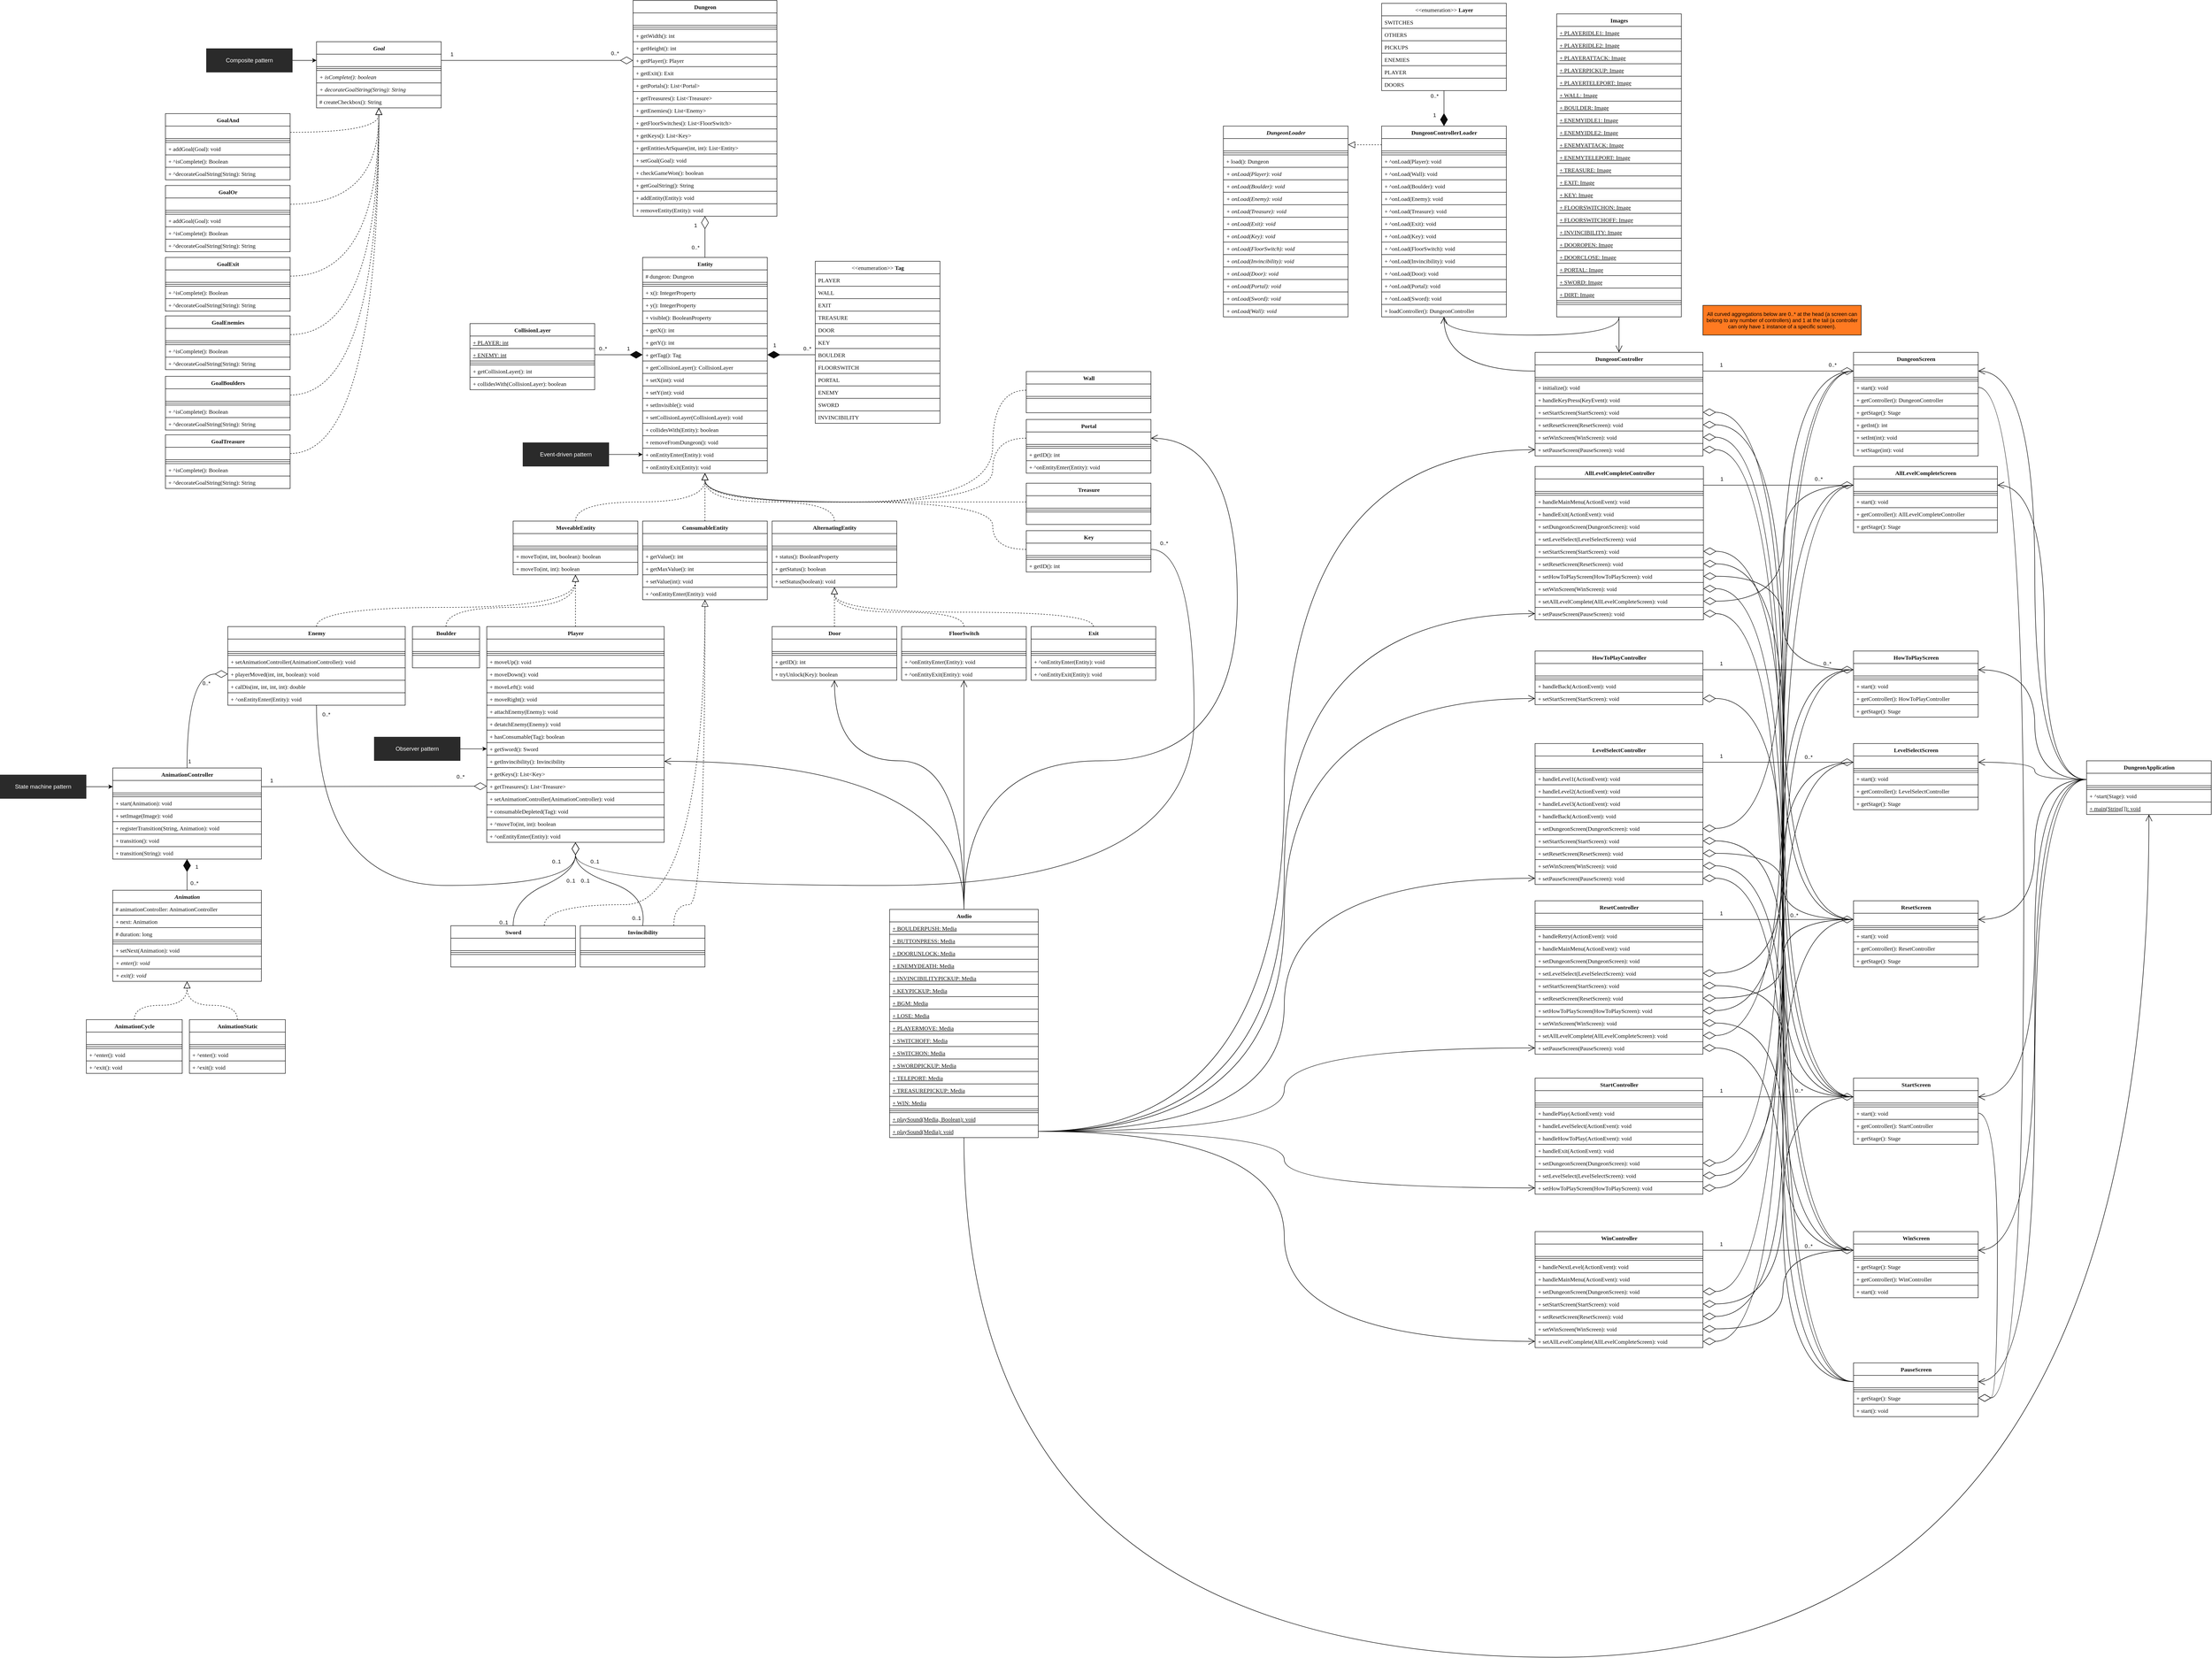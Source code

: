 <mxfile version="13.5.7" type="device"><diagram name="Page-1" id="9f46799a-70d6-7492-0946-bef42562c5a5"><mxGraphModel dx="5303" dy="4003" grid="1" gridSize="10" guides="1" tooltips="1" connect="1" arrows="1" fold="1" page="1" pageScale="1" pageWidth="1100" pageHeight="850" background="#ffffff" math="0" shadow="0"><root><mxCell id="0"/><mxCell id="1" parent="0"/><mxCell id="ftCN0qea_RChnOWgzXSL-104" value="" style="endArrow=block;dashed=1;endFill=0;endSize=12;html=1;exitX=0.5;exitY=0;exitDx=0;exitDy=0;strokeColor=#0D0D0D;entryX=0.5;entryY=1;entryDx=0;entryDy=0;curved=1;" parent="1" source="ftCN0qea_RChnOWgzXSL-91" target="ftCN0qea_RChnOWgzXSL-38" edge="1"><mxGeometry width="160" relative="1" as="geometry"><mxPoint x="-820" y="-365" as="sourcePoint"/><mxPoint x="-430" y="-185" as="targetPoint"/><Array as="points"><mxPoint x="-730" y="-120"/><mxPoint x="-460" y="-120"/></Array></mxGeometry></mxCell><mxCell id="ftCN0qea_RChnOWgzXSL-105" value="" style="endArrow=block;dashed=1;endFill=0;endSize=12;html=1;exitX=0.5;exitY=0;exitDx=0;exitDy=0;strokeColor=#0D0D0D;entryX=0.5;entryY=1;entryDx=0;entryDy=0;curved=1;" parent="1" source="ftCN0qea_RChnOWgzXSL-42" target="ftCN0qea_RChnOWgzXSL-91" edge="1"><mxGeometry width="160" relative="1" as="geometry"><mxPoint x="-1010" y="107" as="sourcePoint"/><mxPoint x="-700" y="60" as="targetPoint"/><Array as="points"><mxPoint x="-730" y="80"/></Array></mxGeometry></mxCell><mxCell id="ftCN0qea_RChnOWgzXSL-106" value="" style="endArrow=block;dashed=1;endFill=0;endSize=12;html=1;exitX=0.5;exitY=0;exitDx=0;exitDy=0;entryX=0.5;entryY=1;entryDx=0;entryDy=0;strokeColor=#0D0D0D;curved=1;" parent="1" source="ftCN0qea_RChnOWgzXSL-67" target="ftCN0qea_RChnOWgzXSL-91" edge="1"><mxGeometry width="160" relative="1" as="geometry"><mxPoint x="-1000" y="121" as="sourcePoint"/><mxPoint x="-769.22" y="17.3" as="targetPoint"/><Array as="points"><mxPoint x="-1000" y="100"/><mxPoint x="-730" y="100"/></Array></mxGeometry></mxCell><mxCell id="ftCN0qea_RChnOWgzXSL-107" value="" style="endArrow=block;dashed=1;endFill=0;endSize=12;html=1;exitX=0.5;exitY=0;exitDx=0;exitDy=0;strokeColor=#0D0D0D;entryX=0.5;entryY=1;entryDx=0;entryDy=0;curved=1;" parent="1" source="ftCN0qea_RChnOWgzXSL-79" target="ftCN0qea_RChnOWgzXSL-91" edge="1"><mxGeometry width="160" relative="1" as="geometry"><mxPoint x="-730" y="121" as="sourcePoint"/><mxPoint x="-670" y="10" as="targetPoint"/><Array as="points"><mxPoint x="-1270" y="100"/><mxPoint x="-730" y="100"/></Array></mxGeometry></mxCell><mxCell id="ftCN0qea_RChnOWgzXSL-112" value="" style="endArrow=diamondThin;endFill=0;endSize=24;html=1;strokeColor=#0D0D0D;exitX=0.5;exitY=0;exitDx=0;exitDy=0;entryX=0.5;entryY=1;entryDx=0;entryDy=0;curved=1;" parent="1" source="ftCN0qea_RChnOWgzXSL-38" target="ftCN0qea_RChnOWgzXSL-2" edge="1"><mxGeometry width="160" relative="1" as="geometry"><mxPoint x="-950" y="-395" as="sourcePoint"/><mxPoint x="-850" y="-505" as="targetPoint"/></mxGeometry></mxCell><mxCell id="ftCN0qea_RChnOWgzXSL-114" value="0..*" style="edgeLabel;html=1;align=center;verticalAlign=middle;resizable=0;points=[];labelBackgroundColor=none;fontColor=#0D0D0D;" parent="ftCN0qea_RChnOWgzXSL-112" vertex="1" connectable="0"><mxGeometry x="0.358" y="-2" relative="1" as="geometry"><mxPoint x="-22" y="36.93" as="offset"/></mxGeometry></mxCell><mxCell id="ftCN0qea_RChnOWgzXSL-120" value="1" style="edgeLabel;html=1;align=center;verticalAlign=middle;resizable=0;points=[];labelBackgroundColor=none;fontColor=#000000;" parent="ftCN0qea_RChnOWgzXSL-112" vertex="1" connectable="0"><mxGeometry x="0.543" y="1" relative="1" as="geometry"><mxPoint x="-19" y="-0.41" as="offset"/></mxGeometry></mxCell><mxCell id="ftCN0qea_RChnOWgzXSL-127" style="edgeStyle=orthogonalEdgeStyle;orthogonalLoop=1;jettySize=auto;html=1;exitX=1;exitY=0.5;exitDx=0;exitDy=0;entryX=0;entryY=0.5;entryDx=0;entryDy=0;strokeColor=#0D0D0D;fontColor=#000000;curved=1;" parent="1" source="ftCN0qea_RChnOWgzXSL-115" target="ftCN0qea_RChnOWgzXSL-101" edge="1"><mxGeometry relative="1" as="geometry"/></mxCell><mxCell id="ftCN0qea_RChnOWgzXSL-115" value="Event-driven pattern" style="text;html=1;align=center;verticalAlign=middle;whiteSpace=wrap;rounded=0;labelBackgroundColor=none;fillColor=#2a2a2a;fontColor=#FFFFFF;" parent="1" vertex="1"><mxGeometry x="-840" y="-244" width="180" height="50" as="geometry"/></mxCell><mxCell id="ftCN0qea_RChnOWgzXSL-149" value="" style="endArrow=block;dashed=1;endFill=0;endSize=12;html=1;exitX=0.5;exitY=0;exitDx=0;exitDy=0;strokeColor=#0D0D0D;entryX=0.5;entryY=1;entryDx=0;entryDy=0;curved=1;" parent="1" source="ftCN0qea_RChnOWgzXSL-136" target="ftCN0qea_RChnOWgzXSL-38" edge="1"><mxGeometry width="160" relative="1" as="geometry"><mxPoint x="-80" y="-105" as="sourcePoint"/><mxPoint x="210" y="-192" as="targetPoint"/><Array as="points"><mxPoint x="-460" y="-140"/></Array></mxGeometry></mxCell><mxCell id="ftCN0qea_RChnOWgzXSL-154" value="" style="endArrow=block;dashed=1;endFill=0;endSize=12;html=1;strokeColor=#0D0D0D;entryX=0.5;entryY=1;entryDx=0;entryDy=0;exitX=0.75;exitY=0;exitDx=0;exitDy=0;curved=1;" parent="1" source="ftCN0qea_RChnOWgzXSL-87" target="ftCN0qea_RChnOWgzXSL-136" edge="1"><mxGeometry width="160" relative="1" as="geometry"><mxPoint x="-350" y="530" as="sourcePoint"/><mxPoint x="10" y="90" as="targetPoint"/><Array as="points"><mxPoint x="-525" y="720"/><mxPoint x="-460" y="720"/></Array></mxGeometry></mxCell><mxCell id="ftCN0qea_RChnOWgzXSL-156" style="edgeStyle=orthogonalEdgeStyle;orthogonalLoop=1;jettySize=auto;html=1;exitX=1;exitY=0.5;exitDx=0;exitDy=0;entryX=0;entryY=0.5;entryDx=0;entryDy=0;strokeColor=#0D0D0D;fontColor=#000000;curved=1;" parent="1" source="ftCN0qea_RChnOWgzXSL-155" target="jC2genDDF4yxdJ8RnVcS-3" edge="1"><mxGeometry relative="1" as="geometry"/></mxCell><mxCell id="ftCN0qea_RChnOWgzXSL-155" value="Observer pattern" style="text;html=1;align=center;verticalAlign=middle;whiteSpace=wrap;rounded=0;labelBackgroundColor=none;fillColor=#2a2a2a;fontColor=#FFFFFF;" parent="1" vertex="1"><mxGeometry x="-1150" y="370" width="180" height="50" as="geometry"/></mxCell><mxCell id="ftCN0qea_RChnOWgzXSL-157" value="" style="endArrow=diamondThin;endFill=0;endSize=24;html=1;strokeColor=#0D0D0D;exitX=0.5;exitY=0;exitDx=0;exitDy=0;entryX=0.5;entryY=1;entryDx=0;entryDy=0;curved=1;" parent="1" source="ftCN0qea_RChnOWgzXSL-83" target="ftCN0qea_RChnOWgzXSL-42" edge="1"><mxGeometry width="160" relative="1" as="geometry"><mxPoint x="-590" y="444" as="sourcePoint"/><mxPoint x="-590" y="370" as="targetPoint"/><Array as="points"><mxPoint x="-860" y="710"/><mxPoint x="-730" y="650"/></Array></mxGeometry></mxCell><mxCell id="ftCN0qea_RChnOWgzXSL-161" value="0..1" style="edgeLabel;html=1;align=center;verticalAlign=middle;resizable=0;points=[];fontColor=#000000;labelBackgroundColor=none;" parent="ftCN0qea_RChnOWgzXSL-157" vertex="1" connectable="0"><mxGeometry x="-0.73" y="2" relative="1" as="geometry"><mxPoint x="-18.67" y="26.83" as="offset"/></mxGeometry></mxCell><mxCell id="ftCN0qea_RChnOWgzXSL-164" value="0..1" style="edgeLabel;html=1;align=center;verticalAlign=middle;resizable=0;points=[];fontColor=#000000;labelBackgroundColor=none;" parent="ftCN0qea_RChnOWgzXSL-157" vertex="1" connectable="0"><mxGeometry x="0.534" y="1" relative="1" as="geometry"><mxPoint x="-9" y="19.82" as="offset"/></mxGeometry></mxCell><mxCell id="ftCN0qea_RChnOWgzXSL-160" value="" style="endArrow=diamondThin;endFill=0;endSize=24;html=1;strokeColor=#0D0D0D;exitX=0.5;exitY=0;exitDx=0;exitDy=0;entryX=0.5;entryY=1;entryDx=0;entryDy=0;curved=1;" parent="1" source="ftCN0qea_RChnOWgzXSL-87" target="ftCN0qea_RChnOWgzXSL-42" edge="1"><mxGeometry width="160" relative="1" as="geometry"><mxPoint x="-450" y="476" as="sourcePoint"/><mxPoint x="-460" y="340" as="targetPoint"/><Array as="points"><mxPoint x="-580" y="700"/><mxPoint x="-730" y="650"/></Array></mxGeometry></mxCell><mxCell id="ftCN0qea_RChnOWgzXSL-162" value="0..1" style="edgeLabel;html=1;align=center;verticalAlign=middle;resizable=0;points=[];fontColor=#000000;labelBackgroundColor=none;" parent="ftCN0qea_RChnOWgzXSL-160" vertex="1" connectable="0"><mxGeometry x="-0.764" y="3" relative="1" as="geometry"><mxPoint x="-15.29" y="17" as="offset"/></mxGeometry></mxCell><mxCell id="ftCN0qea_RChnOWgzXSL-163" value="0..1" style="edgeLabel;html=1;align=center;verticalAlign=middle;resizable=0;points=[];fontColor=#000000;labelBackgroundColor=none;" parent="ftCN0qea_RChnOWgzXSL-160" vertex="1" connectable="0"><mxGeometry x="0.759" y="-2" relative="1" as="geometry"><mxPoint x="18" y="46.11" as="offset"/></mxGeometry></mxCell><mxCell id="ftCN0qea_RChnOWgzXSL-174" value="" style="endArrow=block;dashed=1;endFill=0;endSize=12;html=1;strokeColor=#0D0D0D;entryX=0.501;entryY=0.995;entryDx=0;entryDy=0;exitX=0.75;exitY=0;exitDx=0;exitDy=0;entryPerimeter=0;curved=1;" parent="1" source="ftCN0qea_RChnOWgzXSL-83" target="ftCN0qea_RChnOWgzXSL-152" edge="1"><mxGeometry width="160" relative="1" as="geometry"><mxPoint x="-620.0" y="540.0" as="sourcePoint"/><mxPoint x="-525.0" y="58" as="targetPoint"/><Array as="points"><mxPoint x="-795" y="720"/><mxPoint x="-460" y="720"/></Array></mxGeometry></mxCell><mxCell id="rx4yPqT5EwTQCCh7F4nT-30" value="" style="endArrow=block;dashed=1;endFill=0;endSize=12;html=1;strokeColor=#0D0D0D;entryX=0.5;entryY=1;entryDx=0;entryDy=0;exitX=1;exitY=0.5;exitDx=0;exitDy=0;curved=1;" parent="1" source="rx4yPqT5EwTQCCh7F4nT-6" target="rx4yPqT5EwTQCCh7F4nT-1" edge="1"><mxGeometry width="160" relative="1" as="geometry"><mxPoint x="-1230" y="-861" as="sourcePoint"/><mxPoint x="-1390" y="-1056" as="targetPoint"/><Array as="points"><mxPoint x="-1140" y="-891"/></Array></mxGeometry></mxCell><mxCell id="rx4yPqT5EwTQCCh7F4nT-47" value="" style="endArrow=block;dashed=1;endFill=0;endSize=12;html=1;strokeColor=#0D0D0D;entryX=0.5;entryY=1;entryDx=0;entryDy=0;exitX=0.5;exitY=0;exitDx=0;exitDy=0;curved=1;" parent="1" source="rx4yPqT5EwTQCCh7F4nT-42" target="rx4yPqT5EwTQCCh7F4nT-36" edge="1"><mxGeometry width="160" relative="1" as="geometry"><mxPoint x="-280.0" y="169.0" as="sourcePoint"/><mxPoint x="95.26" y="-313.13" as="targetPoint"/><Array as="points"><mxPoint x="-190" y="110"/></Array></mxGeometry></mxCell><mxCell id="rx4yPqT5EwTQCCh7F4nT-53" value="" style="endArrow=block;dashed=1;endFill=0;endSize=12;html=1;strokeColor=#0D0D0D;entryX=0.5;entryY=1;entryDx=0;entryDy=0;exitX=0.5;exitY=0;exitDx=0;exitDy=0;curved=1;" parent="1" source="rx4yPqT5EwTQCCh7F4nT-48" target="rx4yPqT5EwTQCCh7F4nT-36" edge="1"><mxGeometry width="160" relative="1" as="geometry"><mxPoint x="-320.0" y="160.0" as="sourcePoint"/><mxPoint x="-180.0" y="70.0" as="targetPoint"/><Array as="points"><mxPoint x="80" y="110"/><mxPoint x="-190" y="110"/></Array></mxGeometry></mxCell><mxCell id="rx4yPqT5EwTQCCh7F4nT-118" value="" style="endArrow=diamondThin;endFill=1;endSize=24;html=1;strokeColor=#0D0D0D;entryX=0;entryY=0.5;entryDx=0;entryDy=0;startArrow=none;startFill=0;exitX=1;exitY=0.5;exitDx=0;exitDy=0;curved=1;" parent="1" source="rx4yPqT5EwTQCCh7F4nT-59" target="ftCN0qea_RChnOWgzXSL-100" edge="1"><mxGeometry width="160" relative="1" as="geometry"><mxPoint x="-650" y="-390" as="sourcePoint"/><mxPoint x="-990" y="-400" as="targetPoint"/><Array as="points"/></mxGeometry></mxCell><mxCell id="rx4yPqT5EwTQCCh7F4nT-121" value="1" style="edgeLabel;html=1;align=center;verticalAlign=middle;resizable=0;points=[];labelBackgroundColor=none;fontColor=#000000;" parent="rx4yPqT5EwTQCCh7F4nT-118" vertex="1" connectable="0"><mxGeometry x="0.654" y="-2" relative="1" as="geometry"><mxPoint x="-12.86" y="-15" as="offset"/></mxGeometry></mxCell><mxCell id="rx4yPqT5EwTQCCh7F4nT-122" value="0..*" style="edgeLabel;html=1;align=center;verticalAlign=middle;resizable=0;points=[];fontColor=#000000;labelBackgroundColor=none;" parent="rx4yPqT5EwTQCCh7F4nT-118" vertex="1" connectable="0"><mxGeometry x="-0.661" y="1" relative="1" as="geometry"><mxPoint y="-12" as="offset"/></mxGeometry></mxCell><mxCell id="rx4yPqT5EwTQCCh7F4nT-123" value="" style="endArrow=block;dashed=1;endFill=0;endSize=12;html=1;strokeColor=#0D0D0D;entryX=0.5;entryY=1;entryDx=0;entryDy=0;exitX=0.5;exitY=0;exitDx=0;exitDy=0;curved=1;" parent="1" source="rx4yPqT5EwTQCCh7F4nT-36" target="ftCN0qea_RChnOWgzXSL-38" edge="1"><mxGeometry width="160" relative="1" as="geometry"><mxPoint x="670" y="170" as="sourcePoint"/><mxPoint x="-460" y="-150" as="targetPoint"/><Array as="points"><mxPoint x="-190" y="-120"/><mxPoint x="-460" y="-120"/></Array></mxGeometry></mxCell><mxCell id="rx4yPqT5EwTQCCh7F4nT-125" value="" style="endArrow=block;dashed=1;endFill=0;endSize=12;html=1;strokeColor=#0D0D0D;entryX=0.5;entryY=1;entryDx=0;entryDy=0;exitX=0;exitY=0.5;exitDx=0;exitDy=0;curved=1;" parent="1" source="ftCN0qea_RChnOWgzXSL-55" target="ftCN0qea_RChnOWgzXSL-38" edge="1"><mxGeometry width="160" relative="1" as="geometry"><mxPoint x="220" y="-90" as="sourcePoint"/><mxPoint x="-370" y="-150" as="targetPoint"/><Array as="points"><mxPoint x="50" y="-120"/><mxPoint x="-460" y="-120"/></Array></mxGeometry></mxCell><mxCell id="rx4yPqT5EwTQCCh7F4nT-126" value="" style="endArrow=block;dashed=1;endFill=0;endSize=12;html=1;strokeColor=#0D0D0D;entryX=0.5;entryY=1;entryDx=0;entryDy=0;exitX=0.5;exitY=0;exitDx=0;exitDy=0;curved=1;" parent="1" source="ftCN0qea_RChnOWgzXSL-50" target="rx4yPqT5EwTQCCh7F4nT-36" edge="1"><mxGeometry width="160" relative="1" as="geometry"><mxPoint x="140" y="-250" as="sourcePoint"/><mxPoint x="-450" y="-170" as="targetPoint"/><Array as="points"><mxPoint x="350" y="110"/><mxPoint x="-190" y="110"/></Array></mxGeometry></mxCell><mxCell id="rx4yPqT5EwTQCCh7F4nT-128" value="" style="endArrow=block;dashed=1;endFill=0;endSize=12;html=1;strokeColor=#0D0D0D;exitX=0;exitY=0.5;exitDx=0;exitDy=0;entryX=0.5;entryY=1;entryDx=0;entryDy=0;curved=1;" parent="1" source="ftCN0qea_RChnOWgzXSL-76" target="ftCN0qea_RChnOWgzXSL-38" edge="1"><mxGeometry width="160" relative="1" as="geometry"><mxPoint x="210" y="-220.0" as="sourcePoint"/><mxPoint x="-440" y="-170" as="targetPoint"/><Array as="points"><mxPoint x="140" y="-253"/><mxPoint x="140" y="-120"/><mxPoint x="-460" y="-120"/></Array></mxGeometry></mxCell><mxCell id="rx4yPqT5EwTQCCh7F4nT-129" value="" style="endArrow=block;dashed=1;endFill=0;endSize=12;html=1;strokeColor=#0D0D0D;exitX=0;exitY=0.5;exitDx=0;exitDy=0;entryX=0.5;entryY=1;entryDx=0;entryDy=0;curved=1;" parent="1" source="ftCN0qea_RChnOWgzXSL-47" target="ftCN0qea_RChnOWgzXSL-38" edge="1"><mxGeometry width="160" relative="1" as="geometry"><mxPoint x="210" y="-352.5" as="sourcePoint"/><mxPoint x="-440" y="-160" as="targetPoint"/><Array as="points"><mxPoint x="140" y="-353"/><mxPoint x="140" y="-119.5"/><mxPoint x="-460" y="-119.5"/></Array></mxGeometry></mxCell><mxCell id="rx4yPqT5EwTQCCh7F4nT-130" value="" style="endArrow=block;dashed=1;endFill=0;endSize=12;html=1;strokeColor=#0D0D0D;exitX=0;exitY=0.5;exitDx=0;exitDy=0;entryX=0.5;entryY=1;entryDx=0;entryDy=0;curved=1;" parent="1" source="ftCN0qea_RChnOWgzXSL-63" target="ftCN0qea_RChnOWgzXSL-38" edge="1"><mxGeometry width="160" relative="1" as="geometry"><mxPoint x="210" y="-120.0" as="sourcePoint"/><mxPoint x="-440" y="-170" as="targetPoint"/><Array as="points"><mxPoint x="140" y="-21"/><mxPoint x="140" y="-120"/><mxPoint x="-460" y="-120"/></Array></mxGeometry></mxCell><mxCell id="rx4yPqT5EwTQCCh7F4nT-131" value="" style="endArrow=diamondThin;endFill=1;endSize=24;html=1;strokeColor=#0D0D0D;exitX=0;exitY=0.5;exitDx=0;exitDy=0;entryX=1;entryY=0.5;entryDx=0;entryDy=0;curved=1;" parent="1" source="rx4yPqT5EwTQCCh7F4nT-76" target="ftCN0qea_RChnOWgzXSL-100" edge="1"><mxGeometry width="160" relative="1" as="geometry"><mxPoint x="-140" y="-222" as="sourcePoint"/><mxPoint x="-300" y="-380" as="targetPoint"/><Array as="points"/></mxGeometry></mxCell><mxCell id="rx4yPqT5EwTQCCh7F4nT-132" value="1" style="edgeLabel;html=1;align=center;verticalAlign=middle;resizable=0;points=[];labelBackgroundColor=none;fontColor=#000000;" parent="rx4yPqT5EwTQCCh7F4nT-131" vertex="1" connectable="0"><mxGeometry x="0.654" y="-2" relative="1" as="geometry"><mxPoint x="-2.9" y="-18.37" as="offset"/></mxGeometry></mxCell><mxCell id="rx4yPqT5EwTQCCh7F4nT-133" value="0..*" style="edgeLabel;html=1;align=center;verticalAlign=middle;resizable=0;points=[];fontColor=#000000;labelBackgroundColor=none;" parent="rx4yPqT5EwTQCCh7F4nT-131" vertex="1" connectable="0"><mxGeometry x="-0.661" y="1" relative="1" as="geometry"><mxPoint y="-14.34" as="offset"/></mxGeometry></mxCell><mxCell id="ftCN0qea_RChnOWgzXSL-38" value="Entity" style="swimlane;html=1;fontStyle=1;align=center;verticalAlign=top;childLayout=stackLayout;horizontal=1;startSize=26;horizontalStack=0;resizeParent=1;resizeLast=0;collapsible=1;marginBottom=0;swimlaneFillColor=#ffffff;rounded=0;shadow=0;comic=0;labelBackgroundColor=none;strokeWidth=1;fillColor=none;fontFamily=Verdana;fontSize=12;fontColor=#0F0F0F;strokeColor=#0F0F0F;" parent="1" vertex="1"><mxGeometry x="-590" y="-630" width="260" height="450" as="geometry"/></mxCell><mxCell id="ftCN0qea_RChnOWgzXSL-39" value="&lt;span&gt;# dungeon: Dungeon&lt;/span&gt;" style="text;html=1;strokeColor=#0F0F0F;fillColor=none;align=left;verticalAlign=top;spacingLeft=4;spacingRight=4;whiteSpace=wrap;overflow=hidden;rotatable=0;points=[[0,0.5],[1,0.5]];portConstraint=eastwest;fontFamily=Verdana;fontColor=#0F0F0F;" parent="ftCN0qea_RChnOWgzXSL-38" vertex="1"><mxGeometry y="26" width="260" height="26" as="geometry"/></mxCell><mxCell id="ftCN0qea_RChnOWgzXSL-40" value="" style="line;html=1;strokeWidth=1;fillColor=none;align=left;verticalAlign=middle;spacingTop=-1;spacingLeft=3;spacingRight=3;rotatable=0;labelPosition=right;points=[];portConstraint=eastwest;fontFamily=Verdana;fontColor=#0F0F0F;strokeColor=#0F0F0F;" parent="ftCN0qea_RChnOWgzXSL-38" vertex="1"><mxGeometry y="52" width="260" height="8" as="geometry"/></mxCell><mxCell id="ftCN0qea_RChnOWgzXSL-41" value="+ x(): IntegerProperty" style="text;html=1;strokeColor=#0F0F0F;fillColor=none;align=left;verticalAlign=top;spacingLeft=4;spacingRight=4;whiteSpace=wrap;overflow=hidden;rotatable=0;points=[[0,0.5],[1,0.5]];portConstraint=eastwest;fontFamily=Verdana;fontColor=#0F0F0F;" parent="ftCN0qea_RChnOWgzXSL-38" vertex="1"><mxGeometry y="60" width="260" height="26" as="geometry"/></mxCell><mxCell id="ftCN0qea_RChnOWgzXSL-97" value="+ y(): IntegerProperty" style="text;html=1;strokeColor=#0F0F0F;fillColor=none;align=left;verticalAlign=top;spacingLeft=4;spacingRight=4;whiteSpace=wrap;overflow=hidden;rotatable=0;points=[[0,0.5],[1,0.5]];portConstraint=eastwest;fontFamily=Verdana;fontColor=#0F0F0F;" parent="ftCN0qea_RChnOWgzXSL-38" vertex="1"><mxGeometry y="86" width="260" height="26" as="geometry"/></mxCell><mxCell id="ftCN0qea_RChnOWgzXSL-141" value="+ visible(): BooleanProperty" style="text;html=1;strokeColor=#0F0F0F;fillColor=none;align=left;verticalAlign=top;spacingLeft=4;spacingRight=4;whiteSpace=wrap;overflow=hidden;rotatable=0;points=[[0,0.5],[1,0.5]];portConstraint=eastwest;fontFamily=Verdana;fontColor=#0F0F0F;" parent="ftCN0qea_RChnOWgzXSL-38" vertex="1"><mxGeometry y="112" width="260" height="26" as="geometry"/></mxCell><mxCell id="ftCN0qea_RChnOWgzXSL-98" value="+ getX(): int" style="text;html=1;strokeColor=#0F0F0F;fillColor=none;align=left;verticalAlign=top;spacingLeft=4;spacingRight=4;whiteSpace=wrap;overflow=hidden;rotatable=0;points=[[0,0.5],[1,0.5]];portConstraint=eastwest;fontFamily=Verdana;fontColor=#0F0F0F;" parent="ftCN0qea_RChnOWgzXSL-38" vertex="1"><mxGeometry y="138" width="260" height="26" as="geometry"/></mxCell><mxCell id="ftCN0qea_RChnOWgzXSL-99" value="+ getY(): int" style="text;html=1;strokeColor=#0F0F0F;fillColor=none;align=left;verticalAlign=top;spacingLeft=4;spacingRight=4;whiteSpace=wrap;overflow=hidden;rotatable=0;points=[[0,0.5],[1,0.5]];portConstraint=eastwest;fontFamily=Verdana;fontColor=#0F0F0F;" parent="ftCN0qea_RChnOWgzXSL-38" vertex="1"><mxGeometry y="164" width="260" height="26" as="geometry"/></mxCell><mxCell id="ftCN0qea_RChnOWgzXSL-100" value="+ getTag(): Tag" style="text;html=1;strokeColor=#0F0F0F;fillColor=none;align=left;verticalAlign=top;spacingLeft=4;spacingRight=4;whiteSpace=wrap;overflow=hidden;rotatable=0;points=[[0,0.5],[1,0.5]];portConstraint=eastwest;fontFamily=Verdana;fontColor=#0F0F0F;" parent="ftCN0qea_RChnOWgzXSL-38" vertex="1"><mxGeometry y="190" width="260" height="26" as="geometry"/></mxCell><mxCell id="ftCN0qea_RChnOWgzXSL-96" value="+ getCollisionLayer(): CollisionLayer" style="text;html=1;strokeColor=#0F0F0F;fillColor=none;align=left;verticalAlign=top;spacingLeft=4;spacingRight=4;whiteSpace=wrap;overflow=hidden;rotatable=0;points=[[0,0.5],[1,0.5]];portConstraint=eastwest;fontFamily=Verdana;fontColor=#0F0F0F;" parent="ftCN0qea_RChnOWgzXSL-38" vertex="1"><mxGeometry y="216" width="260" height="26" as="geometry"/></mxCell><mxCell id="ftCN0qea_RChnOWgzXSL-102" value="+ setX(int): void" style="text;html=1;strokeColor=#0F0F0F;fillColor=none;align=left;verticalAlign=top;spacingLeft=4;spacingRight=4;whiteSpace=wrap;overflow=hidden;rotatable=0;points=[[0,0.5],[1,0.5]];portConstraint=eastwest;fontFamily=Verdana;fontColor=#0F0F0F;" parent="ftCN0qea_RChnOWgzXSL-38" vertex="1"><mxGeometry y="242" width="260" height="26" as="geometry"/></mxCell><mxCell id="ftCN0qea_RChnOWgzXSL-103" value="+ setY(int): void" style="text;html=1;strokeColor=#0F0F0F;fillColor=none;align=left;verticalAlign=top;spacingLeft=4;spacingRight=4;whiteSpace=wrap;overflow=hidden;rotatable=0;points=[[0,0.5],[1,0.5]];portConstraint=eastwest;fontFamily=Verdana;fontColor=#0F0F0F;" parent="ftCN0qea_RChnOWgzXSL-38" vertex="1"><mxGeometry y="268" width="260" height="26" as="geometry"/></mxCell><mxCell id="ftCN0qea_RChnOWgzXSL-142" value="+ setInvisible(): void" style="text;html=1;strokeColor=#0F0F0F;fillColor=none;align=left;verticalAlign=top;spacingLeft=4;spacingRight=4;whiteSpace=wrap;overflow=hidden;rotatable=0;points=[[0,0.5],[1,0.5]];portConstraint=eastwest;fontFamily=Verdana;fontColor=#0F0F0F;" parent="ftCN0qea_RChnOWgzXSL-38" vertex="1"><mxGeometry y="294" width="260" height="26" as="geometry"/></mxCell><mxCell id="rx4yPqT5EwTQCCh7F4nT-108" value="+ setCollisionLayer(CollisionLayer): void" style="text;html=1;strokeColor=#0F0F0F;fillColor=none;align=left;verticalAlign=top;spacingLeft=4;spacingRight=4;whiteSpace=wrap;overflow=hidden;rotatable=0;points=[[0,0.5],[1,0.5]];portConstraint=eastwest;fontFamily=Verdana;fontColor=#0F0F0F;" parent="ftCN0qea_RChnOWgzXSL-38" vertex="1"><mxGeometry y="320" width="260" height="26" as="geometry"/></mxCell><mxCell id="rx4yPqT5EwTQCCh7F4nT-109" value="+ collidesWith(Entity): boolean" style="text;html=1;strokeColor=#0F0F0F;fillColor=none;align=left;verticalAlign=top;spacingLeft=4;spacingRight=4;whiteSpace=wrap;overflow=hidden;rotatable=0;points=[[0,0.5],[1,0.5]];portConstraint=eastwest;fontFamily=Verdana;fontColor=#0F0F0F;" parent="ftCN0qea_RChnOWgzXSL-38" vertex="1"><mxGeometry y="346" width="260" height="26" as="geometry"/></mxCell><mxCell id="ftCN0qea_RChnOWgzXSL-143" value="+ removeFromDungeon(): void" style="text;html=1;strokeColor=#0F0F0F;fillColor=none;align=left;verticalAlign=top;spacingLeft=4;spacingRight=4;whiteSpace=wrap;overflow=hidden;rotatable=0;points=[[0,0.5],[1,0.5]];portConstraint=eastwest;fontFamily=Verdana;fontColor=#0F0F0F;" parent="ftCN0qea_RChnOWgzXSL-38" vertex="1"><mxGeometry y="372" width="260" height="26" as="geometry"/></mxCell><mxCell id="ftCN0qea_RChnOWgzXSL-101" value="+ onEntityEnter(Entity): void" style="text;html=1;strokeColor=#0F0F0F;fillColor=none;align=left;verticalAlign=top;spacingLeft=4;spacingRight=4;whiteSpace=wrap;overflow=hidden;rotatable=0;points=[[0,0.5],[1,0.5]];portConstraint=eastwest;fontFamily=Verdana;fontColor=#0F0F0F;" parent="ftCN0qea_RChnOWgzXSL-38" vertex="1"><mxGeometry y="398" width="260" height="26" as="geometry"/></mxCell><mxCell id="rx4yPqT5EwTQCCh7F4nT-111" value="+ onEntityExit(Entity): void" style="text;html=1;strokeColor=#0F0F0F;fillColor=none;align=left;verticalAlign=top;spacingLeft=4;spacingRight=4;whiteSpace=wrap;overflow=hidden;rotatable=0;points=[[0,0.5],[1,0.5]];portConstraint=eastwest;fontFamily=Verdana;fontColor=#0F0F0F;" parent="ftCN0qea_RChnOWgzXSL-38" vertex="1"><mxGeometry y="424" width="260" height="26" as="geometry"/></mxCell><mxCell id="rx4yPqT5EwTQCCh7F4nT-67" value="&lt;span style=&quot;font-weight: normal&quot;&gt;&amp;lt;&amp;lt;enumeration&amp;gt;&amp;gt; &lt;/span&gt;Tag" style="swimlane;html=1;fontStyle=1;align=center;verticalAlign=top;childLayout=stackLayout;horizontal=1;startSize=26;horizontalStack=0;resizeParent=1;resizeLast=0;collapsible=1;marginBottom=0;swimlaneFillColor=#ffffff;rounded=0;shadow=0;comic=0;labelBackgroundColor=none;strokeWidth=1;fillColor=none;fontFamily=Verdana;fontSize=12;fontColor=#0F0F0F;strokeColor=#0F0F0F;" parent="1" vertex="1"><mxGeometry x="-230" y="-622" width="260" height="338" as="geometry"/></mxCell><mxCell id="rx4yPqT5EwTQCCh7F4nT-68" value="PLAYER" style="text;html=1;strokeColor=#0F0F0F;fillColor=none;align=left;verticalAlign=top;spacingLeft=4;spacingRight=4;whiteSpace=wrap;overflow=hidden;rotatable=0;points=[[0,0.5],[1,0.5]];portConstraint=eastwest;fontFamily=Verdana;fontColor=#0F0F0F;" parent="rx4yPqT5EwTQCCh7F4nT-67" vertex="1"><mxGeometry y="26" width="260" height="26" as="geometry"/></mxCell><mxCell id="rx4yPqT5EwTQCCh7F4nT-80" value="WALL" style="text;html=1;strokeColor=#0F0F0F;fillColor=none;align=left;verticalAlign=top;spacingLeft=4;spacingRight=4;whiteSpace=wrap;overflow=hidden;rotatable=0;points=[[0,0.5],[1,0.5]];portConstraint=eastwest;fontFamily=Verdana;fontColor=#0F0F0F;" parent="rx4yPqT5EwTQCCh7F4nT-67" vertex="1"><mxGeometry y="52" width="260" height="26" as="geometry"/></mxCell><mxCell id="rx4yPqT5EwTQCCh7F4nT-79" value="EXIT" style="text;html=1;strokeColor=#0F0F0F;fillColor=none;align=left;verticalAlign=top;spacingLeft=4;spacingRight=4;whiteSpace=wrap;overflow=hidden;rotatable=0;points=[[0,0.5],[1,0.5]];portConstraint=eastwest;fontFamily=Verdana;fontColor=#0F0F0F;" parent="rx4yPqT5EwTQCCh7F4nT-67" vertex="1"><mxGeometry y="78" width="260" height="26" as="geometry"/></mxCell><mxCell id="rx4yPqT5EwTQCCh7F4nT-78" value="TREASURE" style="text;html=1;strokeColor=#0F0F0F;fillColor=none;align=left;verticalAlign=top;spacingLeft=4;spacingRight=4;whiteSpace=wrap;overflow=hidden;rotatable=0;points=[[0,0.5],[1,0.5]];portConstraint=eastwest;fontFamily=Verdana;fontColor=#0F0F0F;" parent="rx4yPqT5EwTQCCh7F4nT-67" vertex="1"><mxGeometry y="104" width="260" height="26" as="geometry"/></mxCell><mxCell id="rx4yPqT5EwTQCCh7F4nT-75" value="DOOR" style="text;html=1;strokeColor=#0F0F0F;fillColor=none;align=left;verticalAlign=top;spacingLeft=4;spacingRight=4;whiteSpace=wrap;overflow=hidden;rotatable=0;points=[[0,0.5],[1,0.5]];portConstraint=eastwest;fontFamily=Verdana;fontColor=#0F0F0F;" parent="rx4yPqT5EwTQCCh7F4nT-67" vertex="1"><mxGeometry y="130" width="260" height="26" as="geometry"/></mxCell><mxCell id="rx4yPqT5EwTQCCh7F4nT-77" value="KEY" style="text;html=1;strokeColor=#0F0F0F;fillColor=none;align=left;verticalAlign=top;spacingLeft=4;spacingRight=4;whiteSpace=wrap;overflow=hidden;rotatable=0;points=[[0,0.5],[1,0.5]];portConstraint=eastwest;fontFamily=Verdana;fontColor=#0F0F0F;" parent="rx4yPqT5EwTQCCh7F4nT-67" vertex="1"><mxGeometry y="156" width="260" height="26" as="geometry"/></mxCell><mxCell id="rx4yPqT5EwTQCCh7F4nT-76" value="BOULDER" style="text;html=1;strokeColor=#0F0F0F;fillColor=none;align=left;verticalAlign=top;spacingLeft=4;spacingRight=4;whiteSpace=wrap;overflow=hidden;rotatable=0;points=[[0,0.5],[1,0.5]];portConstraint=eastwest;fontFamily=Verdana;fontColor=#0F0F0F;" parent="rx4yPqT5EwTQCCh7F4nT-67" vertex="1"><mxGeometry y="182" width="260" height="26" as="geometry"/></mxCell><mxCell id="rx4yPqT5EwTQCCh7F4nT-71" value="FLOORSWITCH" style="text;html=1;strokeColor=#0F0F0F;fillColor=none;align=left;verticalAlign=top;spacingLeft=4;spacingRight=4;whiteSpace=wrap;overflow=hidden;rotatable=0;points=[[0,0.5],[1,0.5]];portConstraint=eastwest;fontFamily=Verdana;fontColor=#0F0F0F;" parent="rx4yPqT5EwTQCCh7F4nT-67" vertex="1"><mxGeometry y="208" width="260" height="26" as="geometry"/></mxCell><mxCell id="rx4yPqT5EwTQCCh7F4nT-72" value="PORTAL" style="text;html=1;strokeColor=#0F0F0F;fillColor=none;align=left;verticalAlign=top;spacingLeft=4;spacingRight=4;whiteSpace=wrap;overflow=hidden;rotatable=0;points=[[0,0.5],[1,0.5]];portConstraint=eastwest;fontFamily=Verdana;fontColor=#0F0F0F;" parent="rx4yPqT5EwTQCCh7F4nT-67" vertex="1"><mxGeometry y="234" width="260" height="26" as="geometry"/></mxCell><mxCell id="rx4yPqT5EwTQCCh7F4nT-74" value="ENEMY" style="text;html=1;strokeColor=#0F0F0F;fillColor=none;align=left;verticalAlign=top;spacingLeft=4;spacingRight=4;whiteSpace=wrap;overflow=hidden;rotatable=0;points=[[0,0.5],[1,0.5]];portConstraint=eastwest;fontFamily=Verdana;fontColor=#0F0F0F;" parent="rx4yPqT5EwTQCCh7F4nT-67" vertex="1"><mxGeometry y="260" width="260" height="26" as="geometry"/></mxCell><mxCell id="rx4yPqT5EwTQCCh7F4nT-93" value="SWORD" style="text;html=1;strokeColor=#0F0F0F;fillColor=none;align=left;verticalAlign=top;spacingLeft=4;spacingRight=4;whiteSpace=wrap;overflow=hidden;rotatable=0;points=[[0,0.5],[1,0.5]];portConstraint=eastwest;fontFamily=Verdana;fontColor=#0F0F0F;" parent="rx4yPqT5EwTQCCh7F4nT-67" vertex="1"><mxGeometry y="286" width="260" height="26" as="geometry"/></mxCell><mxCell id="rx4yPqT5EwTQCCh7F4nT-73" value="INVINCIBILITY" style="text;html=1;strokeColor=#0F0F0F;fillColor=none;align=left;verticalAlign=top;spacingLeft=4;spacingRight=4;whiteSpace=wrap;overflow=hidden;rotatable=0;points=[[0,0.5],[1,0.5]];portConstraint=eastwest;fontFamily=Verdana;fontColor=#0F0F0F;" parent="rx4yPqT5EwTQCCh7F4nT-67" vertex="1"><mxGeometry y="312" width="260" height="26" as="geometry"/></mxCell><mxCell id="ftCN0qea_RChnOWgzXSL-91" value="MoveableEntity" style="swimlane;html=1;fontStyle=1;align=center;verticalAlign=top;childLayout=stackLayout;horizontal=1;startSize=26;horizontalStack=0;resizeParent=1;resizeLast=0;collapsible=1;marginBottom=0;swimlaneFillColor=#ffffff;rounded=0;shadow=0;comic=0;labelBackgroundColor=none;strokeWidth=1;fillColor=none;fontFamily=Verdana;fontSize=12;fontColor=#0F0F0F;strokeColor=#0F0F0F;" parent="1" vertex="1"><mxGeometry x="-860" y="-80" width="260" height="112" as="geometry"/></mxCell><mxCell id="ftCN0qea_RChnOWgzXSL-92" value="" style="text;html=1;strokeColor=#0F0F0F;fillColor=none;align=left;verticalAlign=top;spacingLeft=4;spacingRight=4;whiteSpace=wrap;overflow=hidden;rotatable=0;points=[[0,0.5],[1,0.5]];portConstraint=eastwest;fontFamily=Verdana;fontColor=#0F0F0F;" parent="ftCN0qea_RChnOWgzXSL-91" vertex="1"><mxGeometry y="26" width="260" height="26" as="geometry"/></mxCell><mxCell id="ftCN0qea_RChnOWgzXSL-93" value="" style="line;html=1;strokeWidth=1;fillColor=none;align=left;verticalAlign=middle;spacingTop=-1;spacingLeft=3;spacingRight=3;rotatable=0;labelPosition=right;points=[];portConstraint=eastwest;fontFamily=Verdana;fontColor=#0F0F0F;strokeColor=#0F0F0F;" parent="ftCN0qea_RChnOWgzXSL-91" vertex="1"><mxGeometry y="52" width="260" height="8" as="geometry"/></mxCell><mxCell id="ftCN0qea_RChnOWgzXSL-166" value="+ moveTo(int, int, boolean): boolean" style="text;html=1;strokeColor=#0F0F0F;fillColor=none;align=left;verticalAlign=top;spacingLeft=4;spacingRight=4;whiteSpace=wrap;overflow=hidden;rotatable=0;points=[[0,0.5],[1,0.5]];portConstraint=eastwest;fontFamily=Verdana;fontColor=#0F0F0F;" parent="ftCN0qea_RChnOWgzXSL-91" vertex="1"><mxGeometry y="60" width="260" height="26" as="geometry"/></mxCell><mxCell id="ftCN0qea_RChnOWgzXSL-94" value="+ moveTo(int, int): boolean" style="text;html=1;strokeColor=#0F0F0F;fillColor=none;align=left;verticalAlign=top;spacingLeft=4;spacingRight=4;whiteSpace=wrap;overflow=hidden;rotatable=0;points=[[0,0.5],[1,0.5]];portConstraint=eastwest;fontFamily=Verdana;fontColor=#0F0F0F;" parent="ftCN0qea_RChnOWgzXSL-91" vertex="1"><mxGeometry y="86" width="260" height="26" as="geometry"/></mxCell><mxCell id="ftCN0qea_RChnOWgzXSL-136" value="ConsumableEntity" style="swimlane;html=1;fontStyle=1;align=center;verticalAlign=top;childLayout=stackLayout;horizontal=1;startSize=26;horizontalStack=0;resizeParent=1;resizeLast=0;collapsible=1;marginBottom=0;swimlaneFillColor=#ffffff;rounded=0;shadow=0;comic=0;labelBackgroundColor=none;strokeWidth=1;fillColor=none;fontFamily=Verdana;fontSize=12;fontColor=#0F0F0F;strokeColor=#0F0F0F;" parent="1" vertex="1"><mxGeometry x="-590" y="-80" width="260" height="164" as="geometry"/></mxCell><mxCell id="ftCN0qea_RChnOWgzXSL-137" value="" style="text;html=1;strokeColor=#0F0F0F;fillColor=none;align=left;verticalAlign=top;spacingLeft=4;spacingRight=4;whiteSpace=wrap;overflow=hidden;rotatable=0;points=[[0,0.5],[1,0.5]];portConstraint=eastwest;fontFamily=Verdana;fontColor=#0F0F0F;" parent="ftCN0qea_RChnOWgzXSL-136" vertex="1"><mxGeometry y="26" width="260" height="26" as="geometry"/></mxCell><mxCell id="ftCN0qea_RChnOWgzXSL-138" value="" style="line;html=1;strokeWidth=1;fillColor=none;align=left;verticalAlign=middle;spacingTop=-1;spacingLeft=3;spacingRight=3;rotatable=0;labelPosition=right;points=[];portConstraint=eastwest;fontFamily=Verdana;fontColor=#0F0F0F;strokeColor=#0F0F0F;" parent="ftCN0qea_RChnOWgzXSL-136" vertex="1"><mxGeometry y="52" width="260" height="8" as="geometry"/></mxCell><mxCell id="ftCN0qea_RChnOWgzXSL-139" value="+ getValue(): int" style="text;html=1;strokeColor=#0F0F0F;fillColor=none;align=left;verticalAlign=top;spacingLeft=4;spacingRight=4;whiteSpace=wrap;overflow=hidden;rotatable=0;points=[[0,0.5],[1,0.5]];portConstraint=eastwest;fontFamily=Verdana;fontColor=#0F0F0F;" parent="ftCN0qea_RChnOWgzXSL-136" vertex="1"><mxGeometry y="60" width="260" height="26" as="geometry"/></mxCell><mxCell id="ftCN0qea_RChnOWgzXSL-151" value="+ getMaxValue(): int" style="text;html=1;strokeColor=#0F0F0F;fillColor=none;align=left;verticalAlign=top;spacingLeft=4;spacingRight=4;whiteSpace=wrap;overflow=hidden;rotatable=0;points=[[0,0.5],[1,0.5]];portConstraint=eastwest;fontFamily=Verdana;fontColor=#0F0F0F;" parent="ftCN0qea_RChnOWgzXSL-136" vertex="1"><mxGeometry y="86" width="260" height="26" as="geometry"/></mxCell><mxCell id="ftCN0qea_RChnOWgzXSL-152" value="+ setValue(int): void" style="text;html=1;strokeColor=#0F0F0F;fillColor=none;align=left;verticalAlign=top;spacingLeft=4;spacingRight=4;whiteSpace=wrap;overflow=hidden;rotatable=0;points=[[0,0.5],[1,0.5]];portConstraint=eastwest;fontFamily=Verdana;fontColor=#0F0F0F;" parent="ftCN0qea_RChnOWgzXSL-136" vertex="1"><mxGeometry y="112" width="260" height="26" as="geometry"/></mxCell><mxCell id="rx4yPqT5EwTQCCh7F4nT-61" value="+ ^onEntityEnter(Entity): void" style="text;html=1;strokeColor=#0F0F0F;fillColor=none;align=left;verticalAlign=top;spacingLeft=4;spacingRight=4;whiteSpace=wrap;overflow=hidden;rotatable=0;points=[[0,0.5],[1,0.5]];portConstraint=eastwest;fontFamily=Verdana;fontColor=#0F0F0F;" parent="ftCN0qea_RChnOWgzXSL-136" vertex="1"><mxGeometry y="138" width="260" height="26" as="geometry"/></mxCell><mxCell id="rx4yPqT5EwTQCCh7F4nT-36" value="AlternatingEntity" style="swimlane;html=1;fontStyle=1;align=center;verticalAlign=top;childLayout=stackLayout;horizontal=1;startSize=26;horizontalStack=0;resizeParent=1;resizeLast=0;collapsible=1;marginBottom=0;swimlaneFillColor=#ffffff;rounded=0;shadow=0;comic=0;labelBackgroundColor=none;strokeWidth=1;fillColor=none;fontFamily=Verdana;fontSize=12;fontColor=#0F0F0F;strokeColor=#0F0F0F;" parent="1" vertex="1"><mxGeometry x="-320" y="-80" width="260" height="138" as="geometry"/></mxCell><mxCell id="rx4yPqT5EwTQCCh7F4nT-37" value="" style="text;html=1;strokeColor=#0F0F0F;fillColor=none;align=left;verticalAlign=top;spacingLeft=4;spacingRight=4;whiteSpace=wrap;overflow=hidden;rotatable=0;points=[[0,0.5],[1,0.5]];portConstraint=eastwest;fontFamily=Verdana;fontColor=#0F0F0F;" parent="rx4yPqT5EwTQCCh7F4nT-36" vertex="1"><mxGeometry y="26" width="260" height="26" as="geometry"/></mxCell><mxCell id="rx4yPqT5EwTQCCh7F4nT-38" value="" style="line;html=1;strokeWidth=1;fillColor=none;align=left;verticalAlign=middle;spacingTop=-1;spacingLeft=3;spacingRight=3;rotatable=0;labelPosition=right;points=[];portConstraint=eastwest;fontFamily=Verdana;fontColor=#0F0F0F;strokeColor=#0F0F0F;" parent="rx4yPqT5EwTQCCh7F4nT-36" vertex="1"><mxGeometry y="52" width="260" height="8" as="geometry"/></mxCell><mxCell id="rx4yPqT5EwTQCCh7F4nT-39" value="+ status(): BooleanProperty" style="text;html=1;strokeColor=#0F0F0F;fillColor=none;align=left;verticalAlign=top;spacingLeft=4;spacingRight=4;whiteSpace=wrap;overflow=hidden;rotatable=0;points=[[0,0.5],[1,0.5]];portConstraint=eastwest;fontFamily=Verdana;fontColor=#0F0F0F;" parent="rx4yPqT5EwTQCCh7F4nT-36" vertex="1"><mxGeometry y="60" width="260" height="26" as="geometry"/></mxCell><mxCell id="rx4yPqT5EwTQCCh7F4nT-137" value="+ getStatus(): boolean" style="text;html=1;strokeColor=#0F0F0F;fillColor=none;align=left;verticalAlign=top;spacingLeft=4;spacingRight=4;whiteSpace=wrap;overflow=hidden;rotatable=0;points=[[0,0.5],[1,0.5]];portConstraint=eastwest;fontFamily=Verdana;fontColor=#0F0F0F;" parent="rx4yPqT5EwTQCCh7F4nT-36" vertex="1"><mxGeometry y="86" width="260" height="26" as="geometry"/></mxCell><mxCell id="rx4yPqT5EwTQCCh7F4nT-40" value="+ setStatus(boolean): void" style="text;html=1;strokeColor=#0F0F0F;fillColor=none;align=left;verticalAlign=top;spacingLeft=4;spacingRight=4;whiteSpace=wrap;overflow=hidden;rotatable=0;points=[[0,0.5],[1,0.5]];portConstraint=eastwest;fontFamily=Verdana;fontColor=#0F0F0F;" parent="rx4yPqT5EwTQCCh7F4nT-36" vertex="1"><mxGeometry y="112" width="260" height="26" as="geometry"/></mxCell><mxCell id="rx4yPqT5EwTQCCh7F4nT-42" value="Door" style="swimlane;html=1;fontStyle=1;align=center;verticalAlign=top;childLayout=stackLayout;horizontal=1;startSize=26;horizontalStack=0;resizeParent=1;resizeLast=0;collapsible=1;marginBottom=0;swimlaneFillColor=#ffffff;rounded=0;shadow=0;comic=0;labelBackgroundColor=none;strokeWidth=1;fillColor=none;fontFamily=Verdana;fontSize=12;fontColor=#0F0F0F;strokeColor=#0F0F0F;" parent="1" vertex="1"><mxGeometry x="-320" y="140" width="260" height="112" as="geometry"/></mxCell><mxCell id="rx4yPqT5EwTQCCh7F4nT-43" value="" style="text;html=1;strokeColor=#0F0F0F;fillColor=none;align=left;verticalAlign=top;spacingLeft=4;spacingRight=4;whiteSpace=wrap;overflow=hidden;rotatable=0;points=[[0,0.5],[1,0.5]];portConstraint=eastwest;fontFamily=Verdana;fontColor=#0F0F0F;" parent="rx4yPqT5EwTQCCh7F4nT-42" vertex="1"><mxGeometry y="26" width="260" height="26" as="geometry"/></mxCell><mxCell id="rx4yPqT5EwTQCCh7F4nT-44" value="" style="line;html=1;strokeWidth=1;fillColor=none;align=left;verticalAlign=middle;spacingTop=-1;spacingLeft=3;spacingRight=3;rotatable=0;labelPosition=right;points=[];portConstraint=eastwest;fontFamily=Verdana;fontColor=#0F0F0F;strokeColor=#0F0F0F;" parent="rx4yPqT5EwTQCCh7F4nT-42" vertex="1"><mxGeometry y="52" width="260" height="8" as="geometry"/></mxCell><mxCell id="t59Uc2Ci0DvGyhD8GlEl-84" value="+ getID(): int" style="text;html=1;strokeColor=#0F0F0F;fillColor=none;align=left;verticalAlign=top;spacingLeft=4;spacingRight=4;whiteSpace=wrap;overflow=hidden;rotatable=0;points=[[0,0.5],[1,0.5]];portConstraint=eastwest;fontFamily=Verdana;fontColor=#0F0F0F;" parent="rx4yPqT5EwTQCCh7F4nT-42" vertex="1"><mxGeometry y="60" width="260" height="26" as="geometry"/></mxCell><mxCell id="rx4yPqT5EwTQCCh7F4nT-45" value="+ tryUnlock(Key): boolean" style="text;html=1;strokeColor=#0F0F0F;fillColor=none;align=left;verticalAlign=top;spacingLeft=4;spacingRight=4;whiteSpace=wrap;overflow=hidden;rotatable=0;points=[[0,0.5],[1,0.5]];portConstraint=eastwest;fontFamily=Verdana;fontColor=#0F0F0F;" parent="rx4yPqT5EwTQCCh7F4nT-42" vertex="1"><mxGeometry y="86" width="260" height="26" as="geometry"/></mxCell><mxCell id="rx4yPqT5EwTQCCh7F4nT-48" value="FloorSwitch" style="swimlane;html=1;fontStyle=1;align=center;verticalAlign=top;childLayout=stackLayout;horizontal=1;startSize=26;horizontalStack=0;resizeParent=1;resizeLast=0;collapsible=1;marginBottom=0;swimlaneFillColor=#ffffff;rounded=0;shadow=0;comic=0;labelBackgroundColor=none;strokeWidth=1;fillColor=none;fontFamily=Verdana;fontSize=12;fontColor=#0F0F0F;strokeColor=#0F0F0F;" parent="1" vertex="1"><mxGeometry x="-50" y="140" width="260" height="112" as="geometry"/></mxCell><mxCell id="rx4yPqT5EwTQCCh7F4nT-49" value="" style="text;html=1;strokeColor=#0F0F0F;fillColor=none;align=left;verticalAlign=top;spacingLeft=4;spacingRight=4;whiteSpace=wrap;overflow=hidden;rotatable=0;points=[[0,0.5],[1,0.5]];portConstraint=eastwest;fontFamily=Verdana;fontColor=#0F0F0F;" parent="rx4yPqT5EwTQCCh7F4nT-48" vertex="1"><mxGeometry y="26" width="260" height="26" as="geometry"/></mxCell><mxCell id="rx4yPqT5EwTQCCh7F4nT-50" value="" style="line;html=1;strokeWidth=1;fillColor=none;align=left;verticalAlign=middle;spacingTop=-1;spacingLeft=3;spacingRight=3;rotatable=0;labelPosition=right;points=[];portConstraint=eastwest;fontFamily=Verdana;fontColor=#0F0F0F;strokeColor=#0F0F0F;" parent="rx4yPqT5EwTQCCh7F4nT-48" vertex="1"><mxGeometry y="52" width="260" height="8" as="geometry"/></mxCell><mxCell id="rx4yPqT5EwTQCCh7F4nT-112" value="+ ^onEntityEnter(Entity): void" style="text;html=1;strokeColor=#0F0F0F;fillColor=none;align=left;verticalAlign=top;spacingLeft=4;spacingRight=4;whiteSpace=wrap;overflow=hidden;rotatable=0;points=[[0,0.5],[1,0.5]];portConstraint=eastwest;fontFamily=Verdana;fontColor=#0F0F0F;" parent="rx4yPqT5EwTQCCh7F4nT-48" vertex="1"><mxGeometry y="60" width="260" height="26" as="geometry"/></mxCell><mxCell id="rx4yPqT5EwTQCCh7F4nT-113" value="+ ^onEntityExit(Entity): void" style="text;html=1;strokeColor=#0F0F0F;fillColor=none;align=left;verticalAlign=top;spacingLeft=4;spacingRight=4;whiteSpace=wrap;overflow=hidden;rotatable=0;points=[[0,0.5],[1,0.5]];portConstraint=eastwest;fontFamily=Verdana;fontColor=#0F0F0F;" parent="rx4yPqT5EwTQCCh7F4nT-48" vertex="1"><mxGeometry y="86" width="260" height="26" as="geometry"/></mxCell><mxCell id="ftCN0qea_RChnOWgzXSL-54" value="Treasure" style="swimlane;html=1;fontStyle=1;align=center;verticalAlign=top;childLayout=stackLayout;horizontal=1;startSize=26;horizontalStack=0;resizeParent=1;resizeLast=0;collapsible=1;marginBottom=0;swimlaneFillColor=#ffffff;rounded=0;shadow=0;comic=0;labelBackgroundColor=none;strokeWidth=1;fillColor=none;fontFamily=Verdana;fontSize=12;fontColor=#0F0F0F;strokeColor=#0F0F0F;" parent="1" vertex="1"><mxGeometry x="210" y="-159" width="260" height="86" as="geometry"/></mxCell><mxCell id="ftCN0qea_RChnOWgzXSL-55" value="" style="text;html=1;strokeColor=#0F0F0F;fillColor=none;align=left;verticalAlign=top;spacingLeft=4;spacingRight=4;whiteSpace=wrap;overflow=hidden;rotatable=0;points=[[0,0.5],[1,0.5]];portConstraint=eastwest;fontFamily=Verdana;fontColor=#0F0F0F;" parent="ftCN0qea_RChnOWgzXSL-54" vertex="1"><mxGeometry y="26" width="260" height="26" as="geometry"/></mxCell><mxCell id="ftCN0qea_RChnOWgzXSL-56" value="" style="line;html=1;strokeWidth=1;fillColor=none;align=left;verticalAlign=middle;spacingTop=-1;spacingLeft=3;spacingRight=3;rotatable=0;labelPosition=right;points=[];portConstraint=eastwest;fontFamily=Verdana;fontColor=#0F0F0F;strokeColor=#0F0F0F;" parent="ftCN0qea_RChnOWgzXSL-54" vertex="1"><mxGeometry y="52" width="260" height="8" as="geometry"/></mxCell><mxCell id="ftCN0qea_RChnOWgzXSL-57" value="" style="text;html=1;strokeColor=#0F0F0F;fillColor=none;align=left;verticalAlign=top;spacingLeft=4;spacingRight=4;whiteSpace=wrap;overflow=hidden;rotatable=0;points=[[0,0.5],[1,0.5]];portConstraint=eastwest;fontFamily=Verdana;fontColor=#0F0F0F;" parent="ftCN0qea_RChnOWgzXSL-54" vertex="1"><mxGeometry y="60" width="260" height="26" as="geometry"/></mxCell><mxCell id="ftCN0qea_RChnOWgzXSL-62" value="Key" style="swimlane;html=1;fontStyle=1;align=center;verticalAlign=top;childLayout=stackLayout;horizontal=1;startSize=26;horizontalStack=0;resizeParent=1;resizeLast=0;collapsible=1;marginBottom=0;swimlaneFillColor=#ffffff;rounded=0;shadow=0;comic=0;labelBackgroundColor=none;strokeWidth=1;fillColor=none;fontFamily=Verdana;fontSize=12;fontColor=#0F0F0F;strokeColor=#0F0F0F;" parent="1" vertex="1"><mxGeometry x="210" y="-60" width="260" height="86" as="geometry"/></mxCell><mxCell id="ftCN0qea_RChnOWgzXSL-63" value="" style="text;html=1;strokeColor=#0F0F0F;fillColor=none;align=left;verticalAlign=top;spacingLeft=4;spacingRight=4;whiteSpace=wrap;overflow=hidden;rotatable=0;points=[[0,0.5],[1,0.5]];portConstraint=eastwest;fontFamily=Verdana;fontColor=#0F0F0F;" parent="ftCN0qea_RChnOWgzXSL-62" vertex="1"><mxGeometry y="26" width="260" height="26" as="geometry"/></mxCell><mxCell id="ftCN0qea_RChnOWgzXSL-64" value="" style="line;html=1;strokeWidth=1;fillColor=none;align=left;verticalAlign=middle;spacingTop=-1;spacingLeft=3;spacingRight=3;rotatable=0;labelPosition=right;points=[];portConstraint=eastwest;fontFamily=Verdana;fontColor=#0F0F0F;strokeColor=#0F0F0F;" parent="ftCN0qea_RChnOWgzXSL-62" vertex="1"><mxGeometry y="52" width="260" height="8" as="geometry"/></mxCell><mxCell id="ftCN0qea_RChnOWgzXSL-65" value="+ getID(): int" style="text;html=1;strokeColor=#0F0F0F;fillColor=none;align=left;verticalAlign=top;spacingLeft=4;spacingRight=4;whiteSpace=wrap;overflow=hidden;rotatable=0;points=[[0,0.5],[1,0.5]];portConstraint=eastwest;fontFamily=Verdana;fontColor=#0F0F0F;" parent="ftCN0qea_RChnOWgzXSL-62" vertex="1"><mxGeometry y="60" width="260" height="26" as="geometry"/></mxCell><mxCell id="ftCN0qea_RChnOWgzXSL-50" value="Exit" style="swimlane;html=1;fontStyle=1;align=center;verticalAlign=top;childLayout=stackLayout;horizontal=1;startSize=26;horizontalStack=0;resizeParent=1;resizeLast=0;collapsible=1;marginBottom=0;swimlaneFillColor=#ffffff;rounded=0;shadow=0;comic=0;labelBackgroundColor=none;strokeWidth=1;fillColor=none;fontFamily=Verdana;fontSize=12;fontColor=#0F0F0F;strokeColor=#0F0F0F;" parent="1" vertex="1"><mxGeometry x="220" y="140" width="260" height="112" as="geometry"/></mxCell><mxCell id="ftCN0qea_RChnOWgzXSL-51" value="" style="text;html=1;strokeColor=#0F0F0F;fillColor=none;align=left;verticalAlign=top;spacingLeft=4;spacingRight=4;whiteSpace=wrap;overflow=hidden;rotatable=0;points=[[0,0.5],[1,0.5]];portConstraint=eastwest;fontFamily=Verdana;fontColor=#0F0F0F;" parent="ftCN0qea_RChnOWgzXSL-50" vertex="1"><mxGeometry y="26" width="260" height="26" as="geometry"/></mxCell><mxCell id="ftCN0qea_RChnOWgzXSL-52" value="" style="line;html=1;strokeWidth=1;fillColor=none;align=left;verticalAlign=middle;spacingTop=-1;spacingLeft=3;spacingRight=3;rotatable=0;labelPosition=right;points=[];portConstraint=eastwest;fontFamily=Verdana;fontColor=#0F0F0F;strokeColor=#0F0F0F;" parent="ftCN0qea_RChnOWgzXSL-50" vertex="1"><mxGeometry y="52" width="260" height="8" as="geometry"/></mxCell><mxCell id="rx4yPqT5EwTQCCh7F4nT-141" value="+ ^onEntityEnter(Entity): void" style="text;html=1;strokeColor=#0F0F0F;fillColor=none;align=left;verticalAlign=top;spacingLeft=4;spacingRight=4;whiteSpace=wrap;overflow=hidden;rotatable=0;points=[[0,0.5],[1,0.5]];portConstraint=eastwest;fontFamily=Verdana;fontColor=#0F0F0F;" parent="ftCN0qea_RChnOWgzXSL-50" vertex="1"><mxGeometry y="60" width="260" height="26" as="geometry"/></mxCell><mxCell id="rx4yPqT5EwTQCCh7F4nT-142" value="+ ^onEntityExit(Entity): void" style="text;html=1;strokeColor=#0F0F0F;fillColor=none;align=left;verticalAlign=top;spacingLeft=4;spacingRight=4;whiteSpace=wrap;overflow=hidden;rotatable=0;points=[[0,0.5],[1,0.5]];portConstraint=eastwest;fontFamily=Verdana;fontColor=#0F0F0F;" parent="ftCN0qea_RChnOWgzXSL-50" vertex="1"><mxGeometry y="86" width="260" height="26" as="geometry"/></mxCell><mxCell id="ftCN0qea_RChnOWgzXSL-75" value="Portal" style="swimlane;html=1;fontStyle=1;align=center;verticalAlign=top;childLayout=stackLayout;horizontal=1;startSize=26;horizontalStack=0;resizeParent=1;resizeLast=0;collapsible=1;marginBottom=0;swimlaneFillColor=#ffffff;rounded=0;shadow=0;comic=0;labelBackgroundColor=none;strokeWidth=1;fillColor=none;fontFamily=Verdana;fontSize=12;fontColor=#0F0F0F;strokeColor=#0F0F0F;" parent="1" vertex="1"><mxGeometry x="210" y="-292" width="260" height="112" as="geometry"/></mxCell><mxCell id="ftCN0qea_RChnOWgzXSL-76" value="" style="text;html=1;strokeColor=#0F0F0F;fillColor=none;align=left;verticalAlign=top;spacingLeft=4;spacingRight=4;whiteSpace=wrap;overflow=hidden;rotatable=0;points=[[0,0.5],[1,0.5]];portConstraint=eastwest;fontFamily=Verdana;fontColor=#0F0F0F;" parent="ftCN0qea_RChnOWgzXSL-75" vertex="1"><mxGeometry y="26" width="260" height="26" as="geometry"/></mxCell><mxCell id="ftCN0qea_RChnOWgzXSL-77" value="" style="line;html=1;strokeWidth=1;fillColor=none;align=left;verticalAlign=middle;spacingTop=-1;spacingLeft=3;spacingRight=3;rotatable=0;labelPosition=right;points=[];portConstraint=eastwest;fontFamily=Verdana;fontColor=#0F0F0F;strokeColor=#0F0F0F;" parent="ftCN0qea_RChnOWgzXSL-75" vertex="1"><mxGeometry y="52" width="260" height="8" as="geometry"/></mxCell><mxCell id="ftCN0qea_RChnOWgzXSL-78" value="+ getID(): int" style="text;html=1;strokeColor=#0F0F0F;fillColor=none;align=left;verticalAlign=top;spacingLeft=4;spacingRight=4;whiteSpace=wrap;overflow=hidden;rotatable=0;points=[[0,0.5],[1,0.5]];portConstraint=eastwest;fontFamily=Verdana;fontColor=#0F0F0F;" parent="ftCN0qea_RChnOWgzXSL-75" vertex="1"><mxGeometry y="60" width="260" height="26" as="geometry"/></mxCell><mxCell id="rx4yPqT5EwTQCCh7F4nT-117" value="+ ^onEntityEnter(Entity): void" style="text;html=1;strokeColor=#0F0F0F;fillColor=none;align=left;verticalAlign=top;spacingLeft=4;spacingRight=4;whiteSpace=wrap;overflow=hidden;rotatable=0;points=[[0,0.5],[1,0.5]];portConstraint=eastwest;fontFamily=Verdana;fontColor=#0F0F0F;" parent="ftCN0qea_RChnOWgzXSL-75" vertex="1"><mxGeometry y="86" width="260" height="26" as="geometry"/></mxCell><mxCell id="ftCN0qea_RChnOWgzXSL-46" value="Wall" style="swimlane;html=1;fontStyle=1;align=center;verticalAlign=top;childLayout=stackLayout;horizontal=1;startSize=26;horizontalStack=0;resizeParent=1;resizeLast=0;collapsible=1;marginBottom=0;swimlaneFillColor=#ffffff;rounded=0;shadow=0;comic=0;labelBackgroundColor=none;strokeWidth=1;fillColor=none;fontFamily=Verdana;fontSize=12;fontColor=#0F0F0F;strokeColor=#0F0F0F;" parent="1" vertex="1"><mxGeometry x="210" y="-392" width="260" height="86" as="geometry"/></mxCell><mxCell id="ftCN0qea_RChnOWgzXSL-47" value="" style="text;html=1;strokeColor=#0F0F0F;fillColor=none;align=left;verticalAlign=top;spacingLeft=4;spacingRight=4;whiteSpace=wrap;overflow=hidden;rotatable=0;points=[[0,0.5],[1,0.5]];portConstraint=eastwest;fontFamily=Verdana;fontColor=#0F0F0F;" parent="ftCN0qea_RChnOWgzXSL-46" vertex="1"><mxGeometry y="26" width="260" height="26" as="geometry"/></mxCell><mxCell id="ftCN0qea_RChnOWgzXSL-48" value="" style="line;html=1;strokeWidth=1;fillColor=none;align=left;verticalAlign=middle;spacingTop=-1;spacingLeft=3;spacingRight=3;rotatable=0;labelPosition=right;points=[];portConstraint=eastwest;fontFamily=Verdana;fontColor=#0F0F0F;strokeColor=#0F0F0F;" parent="ftCN0qea_RChnOWgzXSL-46" vertex="1"><mxGeometry y="52" width="260" height="8" as="geometry"/></mxCell><mxCell id="rx4yPqT5EwTQCCh7F4nT-146" value="" style="endArrow=diamondThin;endFill=0;endSize=24;html=1;strokeColor=#0D0D0D;entryX=0;entryY=0.5;entryDx=0;entryDy=0;exitX=1;exitY=0.5;exitDx=0;exitDy=0;curved=1;" parent="1" source="rx4yPqT5EwTQCCh7F4nT-2" target="rx4yPqT5EwTQCCh7F4nT-138" edge="1"><mxGeometry width="160" relative="1" as="geometry"><mxPoint x="-650" y="-1230" as="sourcePoint"/><mxPoint x="-820" y="-1230" as="targetPoint"/><Array as="points"/></mxGeometry></mxCell><mxCell id="rx4yPqT5EwTQCCh7F4nT-149" value="1" style="edgeLabel;html=1;align=center;verticalAlign=middle;resizable=0;points=[];fontColor=#000000;labelBackgroundColor=none;" parent="rx4yPqT5EwTQCCh7F4nT-146" vertex="1" connectable="0"><mxGeometry x="-0.89" y="-1" relative="1" as="geometry"><mxPoint y="-13.95" as="offset"/></mxGeometry></mxCell><mxCell id="rx4yPqT5EwTQCCh7F4nT-150" value="0..*" style="edgeLabel;html=1;align=center;verticalAlign=middle;resizable=0;points=[];fontColor=#000000;labelBackgroundColor=none;" parent="rx4yPqT5EwTQCCh7F4nT-146" vertex="1" connectable="0"><mxGeometry x="0.8" y="1" relative="1" as="geometry"><mxPoint x="2" y="-14.1" as="offset"/></mxGeometry></mxCell><mxCell id="rx4yPqT5EwTQCCh7F4nT-153" style="edgeStyle=orthogonalEdgeStyle;orthogonalLoop=1;jettySize=auto;html=1;exitX=1;exitY=0.5;exitDx=0;exitDy=0;entryX=0;entryY=0.5;entryDx=0;entryDy=0;endArrow=classic;endFill=1;strokeColor=#000000;fontColor=#000000;curved=1;" parent="1" source="rx4yPqT5EwTQCCh7F4nT-152" target="rx4yPqT5EwTQCCh7F4nT-2" edge="1"><mxGeometry relative="1" as="geometry"/></mxCell><mxCell id="rx4yPqT5EwTQCCh7F4nT-152" value="Composite pattern" style="text;html=1;align=center;verticalAlign=middle;whiteSpace=wrap;rounded=0;labelBackgroundColor=none;fillColor=#2a2a2a;fontColor=#FFFFFF;" parent="1" vertex="1"><mxGeometry x="-1500" y="-1066" width="180" height="50" as="geometry"/></mxCell><mxCell id="NqJJGEAu2aUQFAuESQd2-14" value="" style="endArrow=diamondThin;endFill=0;endSize=24;html=1;strokeColor=#0D0D0D;entryX=0.5;entryY=1;entryDx=0;entryDy=0;exitX=1;exitY=0.5;exitDx=0;exitDy=0;curved=1;" parent="1" source="ftCN0qea_RChnOWgzXSL-63" target="ftCN0qea_RChnOWgzXSL-42" edge="1"><mxGeometry width="160" relative="1" as="geometry"><mxPoint x="520" y="20" as="sourcePoint"/><mxPoint x="-110" y="460" as="targetPoint"/><Array as="points"><mxPoint x="560" y="-21"/><mxPoint x="560" y="680"/><mxPoint x="-730" y="680"/></Array></mxGeometry></mxCell><mxCell id="NqJJGEAu2aUQFAuESQd2-17" value="&lt;font color=&quot;#000000&quot;&gt;0..*&lt;/font&gt;" style="edgeLabel;html=1;align=center;verticalAlign=middle;resizable=0;points=[];labelBackgroundColor=none;" parent="NqJJGEAu2aUQFAuESQd2-14" vertex="1" connectable="0"><mxGeometry x="-0.975" y="3" relative="1" as="geometry"><mxPoint y="-10" as="offset"/></mxGeometry></mxCell><mxCell id="CrV_UAy6y90ltVGedgIW-2" value="0..1" style="edgeLabel;html=1;align=center;verticalAlign=middle;resizable=0;points=[];fontSize=11;fontColor=#000000;labelBackgroundColor=none;" parent="NqJJGEAu2aUQFAuESQd2-14" vertex="1" connectable="0"><mxGeometry x="0.794" y="-19" relative="1" as="geometry"><mxPoint x="-94" y="-31" as="offset"/></mxGeometry></mxCell><mxCell id="6Kp4x1UdAxnw421fU3T1-5" value="" style="endArrow=diamondThin;endFill=0;endSize=24;html=1;strokeColor=#0D0D0D;entryX=0.5;entryY=1;entryDx=0;entryDy=0;exitX=0.5;exitY=1;exitDx=0;exitDy=0;curved=1;labelBackgroundColor=none;" parent="1" source="ftCN0qea_RChnOWgzXSL-79" target="ftCN0qea_RChnOWgzXSL-42" edge="1"><mxGeometry width="160" relative="1" as="geometry"><mxPoint x="-1280" y="300" as="sourcePoint"/><mxPoint x="-1200" y="260" as="targetPoint"/><Array as="points"><mxPoint x="-1270" y="680"/><mxPoint x="-730" y="680"/></Array></mxGeometry></mxCell><mxCell id="6Kp4x1UdAxnw421fU3T1-8" value="0..*" style="edgeLabel;html=1;align=center;verticalAlign=middle;resizable=0;points=[];labelBackgroundColor=none;fontColor=#000000;" parent="6Kp4x1UdAxnw421fU3T1-5" vertex="1" connectable="0"><mxGeometry x="-0.963" relative="1" as="geometry"><mxPoint x="20" as="offset"/></mxGeometry></mxCell><mxCell id="CrV_UAy6y90ltVGedgIW-1" value="0..1" style="edgeLabel;html=1;align=center;verticalAlign=middle;resizable=0;points=[];fontSize=11;fontColor=#000000;labelBackgroundColor=none;" parent="6Kp4x1UdAxnw421fU3T1-5" vertex="1" connectable="0"><mxGeometry x="0.712" y="15" relative="1" as="geometry"><mxPoint x="15" y="-35" as="offset"/></mxGeometry></mxCell><mxCell id="t59Uc2Ci0DvGyhD8GlEl-74" value="" style="endArrow=block;dashed=1;endFill=0;endSize=12;html=1;strokeColor=#0D0D0D;exitX=0.5;exitY=0;exitDx=0;exitDy=0;entryX=0.5;entryY=1;entryDx=0;entryDy=0;curved=1;" parent="1" source="t59Uc2Ci0DvGyhD8GlEl-58" target="t59Uc2Ci0DvGyhD8GlEl-31" edge="1"><mxGeometry width="160" relative="1" as="geometry"><mxPoint x="-1203.7" y="1038.14" as="sourcePoint"/><mxPoint x="-1495.0" y="815.996" as="targetPoint"/><Array as="points"><mxPoint x="-1435" y="930"/><mxPoint x="-1540" y="930"/></Array></mxGeometry></mxCell><mxCell id="t59Uc2Ci0DvGyhD8GlEl-75" value="" style="endArrow=block;dashed=1;endFill=0;endSize=12;html=1;strokeColor=#0D0D0D;exitX=0.5;exitY=0;exitDx=0;exitDy=0;entryX=0.5;entryY=1;entryDx=0;entryDy=0;curved=1;" parent="1" source="t59Uc2Ci0DvGyhD8GlEl-40" target="t59Uc2Ci0DvGyhD8GlEl-31" edge="1"><mxGeometry width="160" relative="1" as="geometry"><mxPoint x="-1415" y="958" as="sourcePoint"/><mxPoint x="-1530" y="876" as="targetPoint"/><Array as="points"><mxPoint x="-1650" y="930"/><mxPoint x="-1540" y="930"/></Array></mxGeometry></mxCell><mxCell id="t59Uc2Ci0DvGyhD8GlEl-80" style="edgeStyle=orthogonalEdgeStyle;orthogonalLoop=1;jettySize=auto;html=1;exitX=1;exitY=0.5;exitDx=0;exitDy=0;entryX=0;entryY=0.5;entryDx=0;entryDy=0;strokeColor=#000000;curved=1;" parent="1" source="t59Uc2Ci0DvGyhD8GlEl-76" target="t59Uc2Ci0DvGyhD8GlEl-64" edge="1"><mxGeometry relative="1" as="geometry"/></mxCell><mxCell id="t59Uc2Ci0DvGyhD8GlEl-76" value="State machine pattern" style="text;html=1;align=center;verticalAlign=middle;whiteSpace=wrap;rounded=0;labelBackgroundColor=none;fillColor=#2a2a2a;fontColor=#FFFFFF;" parent="1" vertex="1"><mxGeometry x="-1930" y="449" width="180" height="50" as="geometry"/></mxCell><mxCell id="t59Uc2Ci0DvGyhD8GlEl-77" value="" style="endArrow=diamondThin;endFill=1;endSize=24;html=1;strokeColor=#0D0D0D;exitX=0.5;exitY=0;exitDx=0;exitDy=0;entryX=0.5;entryY=1;entryDx=0;entryDy=0;curved=1;" parent="1" source="t59Uc2Ci0DvGyhD8GlEl-31" target="t59Uc2Ci0DvGyhD8GlEl-63" edge="1"><mxGeometry width="160" relative="1" as="geometry"><mxPoint x="-1625.0" y="638" as="sourcePoint"/><mxPoint x="-1745.0" y="600" as="targetPoint"/><Array as="points"/></mxGeometry></mxCell><mxCell id="t59Uc2Ci0DvGyhD8GlEl-78" value="1" style="edgeLabel;html=1;align=center;verticalAlign=middle;resizable=0;points=[];labelBackgroundColor=none;fontColor=#000000;" parent="t59Uc2Ci0DvGyhD8GlEl-77" vertex="1" connectable="0"><mxGeometry x="0.654" y="-2" relative="1" as="geometry"><mxPoint x="17.78" y="5.01" as="offset"/></mxGeometry></mxCell><mxCell id="t59Uc2Ci0DvGyhD8GlEl-79" value="0..*" style="edgeLabel;html=1;align=center;verticalAlign=middle;resizable=0;points=[];fontColor=#000000;labelBackgroundColor=none;" parent="t59Uc2Ci0DvGyhD8GlEl-77" vertex="1" connectable="0"><mxGeometry x="-0.661" y="1" relative="1" as="geometry"><mxPoint x="16" y="-4.74" as="offset"/></mxGeometry></mxCell><mxCell id="t59Uc2Ci0DvGyhD8GlEl-81" value="" style="endArrow=diamondThin;endFill=0;endSize=24;html=1;strokeColor=#0D0D0D;entryX=0;entryY=0.5;entryDx=0;entryDy=0;exitX=0.5;exitY=0;exitDx=0;exitDy=0;curved=1;" parent="1" source="t59Uc2Ci0DvGyhD8GlEl-63" target="t59Uc2Ci0DvGyhD8GlEl-88" edge="1"><mxGeometry width="160" relative="1" as="geometry"><mxPoint x="-1800" y="358" as="sourcePoint"/><mxPoint x="-1560" y="350" as="targetPoint"/><Array as="points"><mxPoint x="-1540" y="239"/></Array></mxGeometry></mxCell><mxCell id="t59Uc2Ci0DvGyhD8GlEl-115" value="1" style="edgeLabel;html=1;align=center;verticalAlign=middle;resizable=0;points=[];fontColor=#000000;labelBackgroundColor=none;" parent="t59Uc2Ci0DvGyhD8GlEl-81" vertex="1" connectable="0"><mxGeometry x="-0.884" y="1" relative="1" as="geometry"><mxPoint x="6" y="2" as="offset"/></mxGeometry></mxCell><mxCell id="t59Uc2Ci0DvGyhD8GlEl-63" value="AnimationController" style="swimlane;html=1;fontStyle=1;align=center;verticalAlign=top;childLayout=stackLayout;horizontal=1;startSize=26;horizontalStack=0;resizeParent=1;resizeLast=0;collapsible=1;marginBottom=0;swimlaneFillColor=#ffffff;rounded=0;shadow=0;comic=0;labelBackgroundColor=none;strokeWidth=1;fillColor=none;fontFamily=Verdana;fontSize=12;fontColor=#0F0F0F;strokeColor=#0F0F0F;" parent="1" vertex="1"><mxGeometry x="-1695" y="435" width="310" height="190" as="geometry"/></mxCell><mxCell id="t59Uc2Ci0DvGyhD8GlEl-64" value="" style="text;html=1;strokeColor=#0F0F0F;fillColor=none;align=left;verticalAlign=top;spacingLeft=4;spacingRight=4;whiteSpace=wrap;overflow=hidden;rotatable=0;points=[[0,0.5],[1,0.5]];portConstraint=eastwest;fontFamily=Verdana;fontColor=#0F0F0F;" parent="t59Uc2Ci0DvGyhD8GlEl-63" vertex="1"><mxGeometry y="26" width="310" height="26" as="geometry"/></mxCell><mxCell id="t59Uc2Ci0DvGyhD8GlEl-67" value="" style="line;html=1;strokeWidth=1;fillColor=none;align=left;verticalAlign=middle;spacingTop=-1;spacingLeft=3;spacingRight=3;rotatable=0;labelPosition=right;points=[];portConstraint=eastwest;fontFamily=Verdana;fontColor=#0F0F0F;strokeColor=#0F0F0F;" parent="t59Uc2Ci0DvGyhD8GlEl-63" vertex="1"><mxGeometry y="52" width="310" height="8" as="geometry"/></mxCell><mxCell id="t59Uc2Ci0DvGyhD8GlEl-68" value="+ start(Animation): void" style="text;html=1;strokeColor=#0F0F0F;fillColor=none;align=left;verticalAlign=top;spacingLeft=4;spacingRight=4;whiteSpace=wrap;overflow=hidden;rotatable=0;points=[[0,0.5],[1,0.5]];portConstraint=eastwest;fontFamily=Verdana;fontColor=#0F0F0F;" parent="t59Uc2Ci0DvGyhD8GlEl-63" vertex="1"><mxGeometry y="60" width="310" height="26" as="geometry"/></mxCell><mxCell id="t59Uc2Ci0DvGyhD8GlEl-69" value="+ setImage(Image): void" style="text;html=1;strokeColor=#0F0F0F;fillColor=none;align=left;verticalAlign=top;spacingLeft=4;spacingRight=4;whiteSpace=wrap;overflow=hidden;rotatable=0;points=[[0,0.5],[1,0.5]];portConstraint=eastwest;fontFamily=Verdana;fontColor=#0F0F0F;" parent="t59Uc2Ci0DvGyhD8GlEl-63" vertex="1"><mxGeometry y="86" width="310" height="26" as="geometry"/></mxCell><mxCell id="t59Uc2Ci0DvGyhD8GlEl-70" value="+ registerTransition(String, Animation): void" style="text;html=1;strokeColor=#0F0F0F;fillColor=none;align=left;verticalAlign=top;spacingLeft=4;spacingRight=4;whiteSpace=wrap;overflow=hidden;rotatable=0;points=[[0,0.5],[1,0.5]];portConstraint=eastwest;fontFamily=Verdana;fontColor=#0F0F0F;" parent="t59Uc2Ci0DvGyhD8GlEl-63" vertex="1"><mxGeometry y="112" width="310" height="26" as="geometry"/></mxCell><mxCell id="t59Uc2Ci0DvGyhD8GlEl-71" value="+ transition(): void" style="text;html=1;strokeColor=#0F0F0F;fillColor=none;align=left;verticalAlign=top;spacingLeft=4;spacingRight=4;whiteSpace=wrap;overflow=hidden;rotatable=0;points=[[0,0.5],[1,0.5]];portConstraint=eastwest;fontFamily=Verdana;fontColor=#0F0F0F;" parent="t59Uc2Ci0DvGyhD8GlEl-63" vertex="1"><mxGeometry y="138" width="310" height="26" as="geometry"/></mxCell><mxCell id="t59Uc2Ci0DvGyhD8GlEl-73" value="+ transition(String): void" style="text;html=1;strokeColor=#0F0F0F;fillColor=none;align=left;verticalAlign=top;spacingLeft=4;spacingRight=4;whiteSpace=wrap;overflow=hidden;rotatable=0;points=[[0,0.5],[1,0.5]];portConstraint=eastwest;fontFamily=Verdana;fontColor=#0F0F0F;" parent="t59Uc2Ci0DvGyhD8GlEl-63" vertex="1"><mxGeometry y="164" width="310" height="26" as="geometry"/></mxCell><mxCell id="ftCN0qea_RChnOWgzXSL-2" value="Dungeon" style="swimlane;html=1;fontStyle=1;align=center;verticalAlign=top;childLayout=stackLayout;horizontal=1;startSize=26;horizontalStack=0;resizeParent=1;resizeLast=0;collapsible=1;marginBottom=0;swimlaneFillColor=#ffffff;rounded=0;shadow=0;comic=0;labelBackgroundColor=none;strokeWidth=1;fillColor=none;fontFamily=Verdana;fontSize=12;fontColor=#0F0F0F;strokeColor=#0F0F0F;" parent="1" vertex="1"><mxGeometry x="-610" y="-1166" width="300" height="450" as="geometry"/></mxCell><mxCell id="ftCN0qea_RChnOWgzXSL-3" value="" style="text;html=1;strokeColor=#0F0F0F;fillColor=none;align=left;verticalAlign=top;spacingLeft=4;spacingRight=4;whiteSpace=wrap;overflow=hidden;rotatable=0;points=[[0,0.5],[1,0.5]];portConstraint=eastwest;fontFamily=Verdana;fontColor=#0F0F0F;" parent="ftCN0qea_RChnOWgzXSL-2" vertex="1"><mxGeometry y="26" width="300" height="26" as="geometry"/></mxCell><mxCell id="ftCN0qea_RChnOWgzXSL-8" value="" style="line;html=1;strokeWidth=1;fillColor=none;align=left;verticalAlign=middle;spacingTop=-1;spacingLeft=3;spacingRight=3;rotatable=0;labelPosition=right;points=[];portConstraint=eastwest;fontFamily=Verdana;fontColor=#0F0F0F;strokeColor=#0F0F0F;" parent="ftCN0qea_RChnOWgzXSL-2" vertex="1"><mxGeometry y="52" width="300" height="8" as="geometry"/></mxCell><mxCell id="ftCN0qea_RChnOWgzXSL-9" value="+ getWidth(): int" style="text;html=1;strokeColor=#0F0F0F;fillColor=none;align=left;verticalAlign=top;spacingLeft=4;spacingRight=4;whiteSpace=wrap;overflow=hidden;rotatable=0;points=[[0,0.5],[1,0.5]];portConstraint=eastwest;fontFamily=Verdana;fontColor=#0F0F0F;" parent="ftCN0qea_RChnOWgzXSL-2" vertex="1"><mxGeometry y="60" width="300" height="26" as="geometry"/></mxCell><mxCell id="ftCN0qea_RChnOWgzXSL-121" value="+ getHeight(): int" style="text;html=1;strokeColor=#0F0F0F;fillColor=none;align=left;verticalAlign=top;spacingLeft=4;spacingRight=4;whiteSpace=wrap;overflow=hidden;rotatable=0;points=[[0,0.5],[1,0.5]];portConstraint=eastwest;fontFamily=Verdana;fontColor=#0F0F0F;" parent="ftCN0qea_RChnOWgzXSL-2" vertex="1"><mxGeometry y="86" width="300" height="26" as="geometry"/></mxCell><mxCell id="rx4yPqT5EwTQCCh7F4nT-138" value="+ getPlayer(): Player" style="text;html=1;strokeColor=#0F0F0F;fillColor=none;align=left;verticalAlign=top;spacingLeft=4;spacingRight=4;whiteSpace=wrap;overflow=hidden;rotatable=0;points=[[0,0.5],[1,0.5]];portConstraint=eastwest;fontFamily=Verdana;fontColor=#0F0F0F;" parent="ftCN0qea_RChnOWgzXSL-2" vertex="1"><mxGeometry y="112" width="300" height="26" as="geometry"/></mxCell><mxCell id="ftCN0qea_RChnOWgzXSL-122" value="+ getExit(): Exit" style="text;html=1;strokeColor=#0F0F0F;fillColor=none;align=left;verticalAlign=top;spacingLeft=4;spacingRight=4;whiteSpace=wrap;overflow=hidden;rotatable=0;points=[[0,0.5],[1,0.5]];portConstraint=eastwest;fontFamily=Verdana;fontColor=#0F0F0F;" parent="ftCN0qea_RChnOWgzXSL-2" vertex="1"><mxGeometry y="138" width="300" height="26" as="geometry"/></mxCell><mxCell id="rx4yPqT5EwTQCCh7F4nT-134" value="+ getPortals(): List&amp;lt;Portal&amp;gt;" style="text;html=1;strokeColor=#0F0F0F;fillColor=none;align=left;verticalAlign=top;spacingLeft=4;spacingRight=4;whiteSpace=wrap;overflow=hidden;rotatable=0;points=[[0,0.5],[1,0.5]];portConstraint=eastwest;fontFamily=Verdana;fontColor=#0F0F0F;" parent="ftCN0qea_RChnOWgzXSL-2" vertex="1"><mxGeometry y="164" width="300" height="26" as="geometry"/></mxCell><mxCell id="rx4yPqT5EwTQCCh7F4nT-135" value="+ getTreasures(): List&amp;lt;Treasure&amp;gt;" style="text;html=1;strokeColor=#0F0F0F;fillColor=none;align=left;verticalAlign=top;spacingLeft=4;spacingRight=4;whiteSpace=wrap;overflow=hidden;rotatable=0;points=[[0,0.5],[1,0.5]];portConstraint=eastwest;fontFamily=Verdana;fontColor=#0F0F0F;" parent="ftCN0qea_RChnOWgzXSL-2" vertex="1"><mxGeometry y="190" width="300" height="26" as="geometry"/></mxCell><mxCell id="rx4yPqT5EwTQCCh7F4nT-136" value="+ getEnemies(): List&amp;lt;Enemy&amp;gt;" style="text;html=1;strokeColor=#0F0F0F;fillColor=none;align=left;verticalAlign=top;spacingLeft=4;spacingRight=4;whiteSpace=wrap;overflow=hidden;rotatable=0;points=[[0,0.5],[1,0.5]];portConstraint=eastwest;fontFamily=Verdana;fontColor=#0F0F0F;" parent="ftCN0qea_RChnOWgzXSL-2" vertex="1"><mxGeometry y="216" width="300" height="26" as="geometry"/></mxCell><mxCell id="rx4yPqT5EwTQCCh7F4nT-62" value="+ getFloorSwitches(): List&amp;lt;FloorSwitch&amp;gt;" style="text;html=1;strokeColor=#0F0F0F;fillColor=none;align=left;verticalAlign=top;spacingLeft=4;spacingRight=4;whiteSpace=wrap;overflow=hidden;rotatable=0;points=[[0,0.5],[1,0.5]];portConstraint=eastwest;fontFamily=Verdana;fontColor=#0F0F0F;" parent="ftCN0qea_RChnOWgzXSL-2" vertex="1"><mxGeometry y="242" width="300" height="26" as="geometry"/></mxCell><mxCell id="t59Uc2Ci0DvGyhD8GlEl-85" value="+ getKeys(): List&amp;lt;Key&amp;gt;" style="text;html=1;strokeColor=#0F0F0F;fillColor=none;align=left;verticalAlign=top;spacingLeft=4;spacingRight=4;whiteSpace=wrap;overflow=hidden;rotatable=0;points=[[0,0.5],[1,0.5]];portConstraint=eastwest;fontFamily=Verdana;fontColor=#0F0F0F;" parent="ftCN0qea_RChnOWgzXSL-2" vertex="1"><mxGeometry y="268" width="300" height="26" as="geometry"/></mxCell><mxCell id="ftCN0qea_RChnOWgzXSL-124" value="+ getEntitiesAtSquare(int, int): List&amp;lt;Entity&amp;gt;" style="text;html=1;strokeColor=#0F0F0F;fillColor=none;align=left;verticalAlign=top;spacingLeft=4;spacingRight=4;whiteSpace=wrap;overflow=hidden;rotatable=0;points=[[0,0.5],[1,0.5]];portConstraint=eastwest;fontFamily=Verdana;fontColor=#0F0F0F;" parent="ftCN0qea_RChnOWgzXSL-2" vertex="1"><mxGeometry y="294" width="300" height="26" as="geometry"/></mxCell><mxCell id="rx4yPqT5EwTQCCh7F4nT-139" value="+ setGoal(Goal): void" style="text;html=1;strokeColor=#0F0F0F;fillColor=none;align=left;verticalAlign=top;spacingLeft=4;spacingRight=4;whiteSpace=wrap;overflow=hidden;rotatable=0;points=[[0,0.5],[1,0.5]];portConstraint=eastwest;fontFamily=Verdana;fontColor=#0F0F0F;" parent="ftCN0qea_RChnOWgzXSL-2" vertex="1"><mxGeometry y="320" width="300" height="26" as="geometry"/></mxCell><mxCell id="t59Uc2Ci0DvGyhD8GlEl-86" value="+ checkGameWon(): boolean" style="text;html=1;strokeColor=#0F0F0F;fillColor=none;align=left;verticalAlign=top;spacingLeft=4;spacingRight=4;whiteSpace=wrap;overflow=hidden;rotatable=0;points=[[0,0.5],[1,0.5]];portConstraint=eastwest;fontFamily=Verdana;fontColor=#0F0F0F;" parent="ftCN0qea_RChnOWgzXSL-2" vertex="1"><mxGeometry y="346" width="300" height="26" as="geometry"/></mxCell><mxCell id="rx4yPqT5EwTQCCh7F4nT-140" value="+ getGoalString(): String" style="text;html=1;strokeColor=#0F0F0F;fillColor=none;align=left;verticalAlign=top;spacingLeft=4;spacingRight=4;whiteSpace=wrap;overflow=hidden;rotatable=0;points=[[0,0.5],[1,0.5]];portConstraint=eastwest;fontFamily=Verdana;fontColor=#0F0F0F;" parent="ftCN0qea_RChnOWgzXSL-2" vertex="1"><mxGeometry y="372" width="300" height="26" as="geometry"/></mxCell><mxCell id="ftCN0qea_RChnOWgzXSL-125" value="+ addEntity(Entity): void" style="text;html=1;strokeColor=#0F0F0F;fillColor=none;align=left;verticalAlign=top;spacingLeft=4;spacingRight=4;whiteSpace=wrap;overflow=hidden;rotatable=0;points=[[0,0.5],[1,0.5]];portConstraint=eastwest;fontFamily=Verdana;fontColor=#0F0F0F;" parent="ftCN0qea_RChnOWgzXSL-2" vertex="1"><mxGeometry y="398" width="300" height="26" as="geometry"/></mxCell><mxCell id="ftCN0qea_RChnOWgzXSL-140" value="+ removeEntity(Entity): void" style="text;html=1;strokeColor=#0F0F0F;fillColor=none;align=left;verticalAlign=top;spacingLeft=4;spacingRight=4;whiteSpace=wrap;overflow=hidden;rotatable=0;points=[[0,0.5],[1,0.5]];portConstraint=eastwest;fontFamily=Verdana;fontColor=#0F0F0F;" parent="ftCN0qea_RChnOWgzXSL-2" vertex="1"><mxGeometry y="424" width="300" height="26" as="geometry"/></mxCell><mxCell id="rx4yPqT5EwTQCCh7F4nT-1" value="&lt;i&gt;Goal&lt;/i&gt;" style="swimlane;html=1;fontStyle=1;align=center;verticalAlign=top;childLayout=stackLayout;horizontal=1;startSize=26;horizontalStack=0;resizeParent=1;resizeLast=0;collapsible=1;marginBottom=0;swimlaneFillColor=#ffffff;rounded=0;shadow=0;comic=0;labelBackgroundColor=none;strokeWidth=1;fillColor=none;fontFamily=Verdana;fontSize=12;fontColor=#0F0F0F;strokeColor=#0F0F0F;" parent="1" vertex="1"><mxGeometry x="-1270" y="-1080" width="260" height="138" as="geometry"/></mxCell><mxCell id="rx4yPqT5EwTQCCh7F4nT-2" value="" style="text;html=1;strokeColor=#0F0F0F;fillColor=none;align=left;verticalAlign=top;spacingLeft=4;spacingRight=4;whiteSpace=wrap;overflow=hidden;rotatable=0;points=[[0,0.5],[1,0.5]];portConstraint=eastwest;fontFamily=Verdana;fontColor=#0F0F0F;" parent="rx4yPqT5EwTQCCh7F4nT-1" vertex="1"><mxGeometry y="26" width="260" height="26" as="geometry"/></mxCell><mxCell id="rx4yPqT5EwTQCCh7F4nT-3" value="" style="line;html=1;strokeWidth=1;fillColor=none;align=left;verticalAlign=middle;spacingTop=-1;spacingLeft=3;spacingRight=3;rotatable=0;labelPosition=right;points=[];portConstraint=eastwest;fontFamily=Verdana;fontColor=#0F0F0F;strokeColor=#0F0F0F;" parent="rx4yPqT5EwTQCCh7F4nT-1" vertex="1"><mxGeometry y="52" width="260" height="8" as="geometry"/></mxCell><mxCell id="rx4yPqT5EwTQCCh7F4nT-4" value="&lt;i&gt;+ isComplete(): boolean&lt;/i&gt;" style="text;html=1;strokeColor=#0F0F0F;fillColor=none;align=left;verticalAlign=top;spacingLeft=4;spacingRight=4;whiteSpace=wrap;overflow=hidden;rotatable=0;points=[[0,0.5],[1,0.5]];portConstraint=eastwest;fontFamily=Verdana;fontColor=#0F0F0F;" parent="rx4yPqT5EwTQCCh7F4nT-1" vertex="1"><mxGeometry y="60" width="260" height="26" as="geometry"/></mxCell><mxCell id="t59Uc2Ci0DvGyhD8GlEl-90" value="&lt;i&gt;+ decorateGoalString(String): String&lt;/i&gt;" style="text;html=1;strokeColor=#0F0F0F;fillColor=none;align=left;verticalAlign=top;spacingLeft=4;spacingRight=4;whiteSpace=wrap;overflow=hidden;rotatable=0;points=[[0,0.5],[1,0.5]];portConstraint=eastwest;fontFamily=Verdana;fontColor=#0F0F0F;" parent="rx4yPqT5EwTQCCh7F4nT-1" vertex="1"><mxGeometry y="86" width="260" height="26" as="geometry"/></mxCell><mxCell id="t59Uc2Ci0DvGyhD8GlEl-91" value="# createCheckbox(): String" style="text;html=1;strokeColor=#0F0F0F;fillColor=none;align=left;verticalAlign=top;spacingLeft=4;spacingRight=4;whiteSpace=wrap;overflow=hidden;rotatable=0;points=[[0,0.5],[1,0.5]];portConstraint=eastwest;fontFamily=Verdana;fontColor=#0F0F0F;" parent="rx4yPqT5EwTQCCh7F4nT-1" vertex="1"><mxGeometry y="112" width="260" height="26" as="geometry"/></mxCell><mxCell id="ftCN0qea_RChnOWgzXSL-67" value="Boulder" style="swimlane;html=1;fontStyle=1;align=center;verticalAlign=top;childLayout=stackLayout;horizontal=1;startSize=26;horizontalStack=0;resizeParent=1;resizeLast=0;collapsible=1;marginBottom=0;swimlaneFillColor=#ffffff;rounded=0;shadow=0;comic=0;labelBackgroundColor=none;strokeWidth=1;fillColor=none;fontFamily=Verdana;fontSize=12;fontColor=#0F0F0F;strokeColor=#0F0F0F;" parent="1" vertex="1"><mxGeometry x="-1070" y="140" width="140" height="86" as="geometry"/></mxCell><mxCell id="ftCN0qea_RChnOWgzXSL-68" value="" style="text;html=1;strokeColor=#0F0F0F;fillColor=none;align=left;verticalAlign=top;spacingLeft=4;spacingRight=4;whiteSpace=wrap;overflow=hidden;rotatable=0;points=[[0,0.5],[1,0.5]];portConstraint=eastwest;fontFamily=Verdana;fontColor=#0F0F0F;" parent="ftCN0qea_RChnOWgzXSL-67" vertex="1"><mxGeometry y="26" width="140" height="26" as="geometry"/></mxCell><mxCell id="ftCN0qea_RChnOWgzXSL-69" value="" style="line;html=1;strokeWidth=1;fillColor=none;align=left;verticalAlign=middle;spacingTop=-1;spacingLeft=3;spacingRight=3;rotatable=0;labelPosition=right;points=[];portConstraint=eastwest;fontFamily=Verdana;fontColor=#0F0F0F;strokeColor=#0F0F0F;" parent="ftCN0qea_RChnOWgzXSL-67" vertex="1"><mxGeometry y="52" width="140" height="8" as="geometry"/></mxCell><mxCell id="ftCN0qea_RChnOWgzXSL-70" value="" style="text;html=1;strokeColor=#0F0F0F;fillColor=none;align=left;verticalAlign=top;spacingLeft=4;spacingRight=4;whiteSpace=wrap;overflow=hidden;rotatable=0;points=[[0,0.5],[1,0.5]];portConstraint=eastwest;fontFamily=Verdana;fontColor=#0F0F0F;" parent="ftCN0qea_RChnOWgzXSL-67" vertex="1"><mxGeometry y="60" width="140" height="26" as="geometry"/></mxCell><mxCell id="ftCN0qea_RChnOWgzXSL-79" value="Enemy" style="swimlane;html=1;fontStyle=1;align=center;verticalAlign=top;childLayout=stackLayout;horizontal=1;startSize=26;horizontalStack=0;resizeParent=1;resizeLast=0;collapsible=1;marginBottom=0;swimlaneFillColor=#ffffff;rounded=0;shadow=0;comic=0;labelBackgroundColor=none;strokeWidth=1;fillColor=none;fontFamily=Verdana;fontSize=12;fontColor=#0F0F0F;strokeColor=#0F0F0F;" parent="1" vertex="1"><mxGeometry x="-1455" y="140" width="370" height="164" as="geometry"/></mxCell><mxCell id="ftCN0qea_RChnOWgzXSL-80" value="" style="text;html=1;strokeColor=#0F0F0F;fillColor=none;align=left;verticalAlign=top;spacingLeft=4;spacingRight=4;whiteSpace=wrap;overflow=hidden;rotatable=0;points=[[0,0.5],[1,0.5]];portConstraint=eastwest;fontFamily=Verdana;fontColor=#0F0F0F;" parent="ftCN0qea_RChnOWgzXSL-79" vertex="1"><mxGeometry y="26" width="370" height="26" as="geometry"/></mxCell><mxCell id="ftCN0qea_RChnOWgzXSL-81" value="" style="line;html=1;strokeWidth=1;fillColor=none;align=left;verticalAlign=middle;spacingTop=-1;spacingLeft=3;spacingRight=3;rotatable=0;labelPosition=right;points=[];portConstraint=eastwest;fontFamily=Verdana;fontColor=#0F0F0F;strokeColor=#0F0F0F;" parent="ftCN0qea_RChnOWgzXSL-79" vertex="1"><mxGeometry y="52" width="370" height="8" as="geometry"/></mxCell><mxCell id="t59Uc2Ci0DvGyhD8GlEl-87" value="+ setAnimationController(AnimationController): void" style="text;html=1;strokeColor=#0F0F0F;fillColor=none;align=left;verticalAlign=top;spacingLeft=4;spacingRight=4;whiteSpace=wrap;overflow=hidden;rotatable=0;points=[[0,0.5],[1,0.5]];portConstraint=eastwest;fontFamily=Verdana;fontColor=#0F0F0F;" parent="ftCN0qea_RChnOWgzXSL-79" vertex="1"><mxGeometry y="60" width="370" height="26" as="geometry"/></mxCell><mxCell id="t59Uc2Ci0DvGyhD8GlEl-88" value="+ playerMoved(int, int, boolean): void" style="text;html=1;strokeColor=#0F0F0F;fillColor=none;align=left;verticalAlign=top;spacingLeft=4;spacingRight=4;whiteSpace=wrap;overflow=hidden;rotatable=0;points=[[0,0.5],[1,0.5]];portConstraint=eastwest;fontFamily=Verdana;fontColor=#0F0F0F;" parent="ftCN0qea_RChnOWgzXSL-79" vertex="1"><mxGeometry y="86" width="370" height="26" as="geometry"/></mxCell><mxCell id="t59Uc2Ci0DvGyhD8GlEl-89" value="+ calDis(int, int, int, int): double" style="text;html=1;strokeColor=#0F0F0F;fillColor=none;align=left;verticalAlign=top;spacingLeft=4;spacingRight=4;whiteSpace=wrap;overflow=hidden;rotatable=0;points=[[0,0.5],[1,0.5]];portConstraint=eastwest;fontFamily=Verdana;fontColor=#0F0F0F;" parent="ftCN0qea_RChnOWgzXSL-79" vertex="1"><mxGeometry y="112" width="370" height="26" as="geometry"/></mxCell><mxCell id="ftCN0qea_RChnOWgzXSL-82" value="+ ^onEntityEnter(Entity): void" style="text;html=1;strokeColor=#0F0F0F;fillColor=none;align=left;verticalAlign=top;spacingLeft=4;spacingRight=4;whiteSpace=wrap;overflow=hidden;rotatable=0;points=[[0,0.5],[1,0.5]];portConstraint=eastwest;fontFamily=Verdana;fontColor=#0F0F0F;" parent="ftCN0qea_RChnOWgzXSL-79" vertex="1"><mxGeometry y="138" width="370" height="26" as="geometry"/></mxCell><mxCell id="rx4yPqT5EwTQCCh7F4nT-55" value="CollisionLayer" style="swimlane;html=1;fontStyle=1;align=center;verticalAlign=top;childLayout=stackLayout;horizontal=1;startSize=26;horizontalStack=0;resizeParent=1;resizeLast=0;collapsible=1;marginBottom=0;swimlaneFillColor=#ffffff;rounded=0;shadow=0;comic=0;labelBackgroundColor=none;strokeWidth=1;fillColor=none;fontFamily=Verdana;fontSize=12;fontColor=#0F0F0F;strokeColor=#0F0F0F;" parent="1" vertex="1"><mxGeometry x="-950" y="-492" width="260" height="138" as="geometry"/></mxCell><mxCell id="rx4yPqT5EwTQCCh7F4nT-56" value="&lt;u&gt;+ PLAYER: int&lt;/u&gt;" style="text;html=1;strokeColor=#0F0F0F;fillColor=none;align=left;verticalAlign=top;spacingLeft=4;spacingRight=4;whiteSpace=wrap;overflow=hidden;rotatable=0;points=[[0,0.5],[1,0.5]];portConstraint=eastwest;fontFamily=Verdana;fontColor=#0F0F0F;" parent="rx4yPqT5EwTQCCh7F4nT-55" vertex="1"><mxGeometry y="26" width="260" height="26" as="geometry"/></mxCell><mxCell id="rx4yPqT5EwTQCCh7F4nT-59" value="&lt;u&gt;+ ENEMY: int&lt;/u&gt;" style="text;html=1;strokeColor=#0F0F0F;fillColor=none;align=left;verticalAlign=top;spacingLeft=4;spacingRight=4;whiteSpace=wrap;overflow=hidden;rotatable=0;points=[[0,0.5],[1,0.5]];portConstraint=eastwest;fontFamily=Verdana;fontColor=#0F0F0F;" parent="rx4yPqT5EwTQCCh7F4nT-55" vertex="1"><mxGeometry y="52" width="260" height="26" as="geometry"/></mxCell><mxCell id="rx4yPqT5EwTQCCh7F4nT-57" value="" style="line;html=1;strokeWidth=1;fillColor=none;align=left;verticalAlign=middle;spacingTop=-1;spacingLeft=3;spacingRight=3;rotatable=0;labelPosition=right;points=[];portConstraint=eastwest;fontFamily=Verdana;fontColor=#0F0F0F;strokeColor=#0F0F0F;" parent="rx4yPqT5EwTQCCh7F4nT-55" vertex="1"><mxGeometry y="78" width="260" height="8" as="geometry"/></mxCell><mxCell id="rx4yPqT5EwTQCCh7F4nT-58" value="+ getCollisionLayer(): int" style="text;html=1;strokeColor=#0F0F0F;fillColor=none;align=left;verticalAlign=top;spacingLeft=4;spacingRight=4;whiteSpace=wrap;overflow=hidden;rotatable=0;points=[[0,0.5],[1,0.5]];portConstraint=eastwest;fontFamily=Verdana;fontColor=#0F0F0F;" parent="rx4yPqT5EwTQCCh7F4nT-55" vertex="1"><mxGeometry y="86" width="260" height="26" as="geometry"/></mxCell><mxCell id="rx4yPqT5EwTQCCh7F4nT-60" value="+ collidesWith(CollisionLayer): boolean" style="text;html=1;strokeColor=#0F0F0F;fillColor=none;align=left;verticalAlign=top;spacingLeft=4;spacingRight=4;whiteSpace=wrap;overflow=hidden;rotatable=0;points=[[0,0.5],[1,0.5]];portConstraint=eastwest;fontFamily=Verdana;fontColor=#0F0F0F;" parent="rx4yPqT5EwTQCCh7F4nT-55" vertex="1"><mxGeometry y="112" width="260" height="26" as="geometry"/></mxCell><mxCell id="rx4yPqT5EwTQCCh7F4nT-9" value="GoalOr" style="swimlane;html=1;fontStyle=1;align=center;verticalAlign=top;childLayout=stackLayout;horizontal=1;startSize=26;horizontalStack=0;resizeParent=1;resizeLast=0;collapsible=1;marginBottom=0;swimlaneFillColor=#ffffff;rounded=0;shadow=0;comic=0;labelBackgroundColor=none;strokeWidth=1;fillColor=none;fontFamily=Verdana;fontSize=12;fontColor=#0F0F0F;strokeColor=#0F0F0F;" parent="1" vertex="1"><mxGeometry x="-1585" y="-780" width="260" height="138" as="geometry"/></mxCell><mxCell id="rx4yPqT5EwTQCCh7F4nT-10" value="" style="text;html=1;strokeColor=#0F0F0F;fillColor=none;align=left;verticalAlign=top;spacingLeft=4;spacingRight=4;whiteSpace=wrap;overflow=hidden;rotatable=0;points=[[0,0.5],[1,0.5]];portConstraint=eastwest;fontFamily=Verdana;fontColor=#0F0F0F;" parent="rx4yPqT5EwTQCCh7F4nT-9" vertex="1"><mxGeometry y="26" width="260" height="26" as="geometry"/></mxCell><mxCell id="rx4yPqT5EwTQCCh7F4nT-11" value="" style="line;html=1;strokeWidth=1;fillColor=none;align=left;verticalAlign=middle;spacingTop=-1;spacingLeft=3;spacingRight=3;rotatable=0;labelPosition=right;points=[];portConstraint=eastwest;fontFamily=Verdana;fontColor=#0F0F0F;strokeColor=#0F0F0F;" parent="rx4yPqT5EwTQCCh7F4nT-9" vertex="1"><mxGeometry y="52" width="260" height="8" as="geometry"/></mxCell><mxCell id="rx4yPqT5EwTQCCh7F4nT-151" value="+ addGoal(Goal): void" style="text;html=1;strokeColor=#0F0F0F;fillColor=none;align=left;verticalAlign=top;spacingLeft=4;spacingRight=4;whiteSpace=wrap;overflow=hidden;rotatable=0;points=[[0,0.5],[1,0.5]];portConstraint=eastwest;fontFamily=Verdana;fontColor=#0F0F0F;" parent="rx4yPqT5EwTQCCh7F4nT-9" vertex="1"><mxGeometry y="60" width="260" height="26" as="geometry"/></mxCell><mxCell id="t59Uc2Ci0DvGyhD8GlEl-94" value="+ ^isComplete(): Boolean" style="text;html=1;strokeColor=#0F0F0F;fillColor=none;align=left;verticalAlign=top;spacingLeft=4;spacingRight=4;whiteSpace=wrap;overflow=hidden;rotatable=0;points=[[0,0.5],[1,0.5]];portConstraint=eastwest;fontFamily=Verdana;fontColor=#0F0F0F;" parent="rx4yPqT5EwTQCCh7F4nT-9" vertex="1"><mxGeometry y="86" width="260" height="26" as="geometry"/></mxCell><mxCell id="t59Uc2Ci0DvGyhD8GlEl-95" value="+ ^decorateGoalString(String): String" style="text;html=1;strokeColor=#0F0F0F;fillColor=none;align=left;verticalAlign=top;spacingLeft=4;spacingRight=4;whiteSpace=wrap;overflow=hidden;rotatable=0;points=[[0,0.5],[1,0.5]];portConstraint=eastwest;fontFamily=Verdana;fontColor=#0F0F0F;" parent="rx4yPqT5EwTQCCh7F4nT-9" vertex="1"><mxGeometry y="112" width="260" height="26" as="geometry"/></mxCell><mxCell id="rx4yPqT5EwTQCCh7F4nT-5" value="GoalAnd" style="swimlane;html=1;fontStyle=1;align=center;verticalAlign=top;childLayout=stackLayout;horizontal=1;startSize=26;horizontalStack=0;resizeParent=1;resizeLast=0;collapsible=1;marginBottom=0;swimlaneFillColor=#ffffff;rounded=0;shadow=0;comic=0;labelBackgroundColor=none;strokeWidth=1;fillColor=none;fontFamily=Verdana;fontSize=12;fontColor=#0F0F0F;strokeColor=#0F0F0F;" parent="1" vertex="1"><mxGeometry x="-1585" y="-930" width="260" height="138" as="geometry"/></mxCell><mxCell id="rx4yPqT5EwTQCCh7F4nT-6" value="" style="text;html=1;strokeColor=#0F0F0F;fillColor=none;align=left;verticalAlign=top;spacingLeft=4;spacingRight=4;whiteSpace=wrap;overflow=hidden;rotatable=0;points=[[0,0.5],[1,0.5]];portConstraint=eastwest;fontFamily=Verdana;fontColor=#0F0F0F;" parent="rx4yPqT5EwTQCCh7F4nT-5" vertex="1"><mxGeometry y="26" width="260" height="26" as="geometry"/></mxCell><mxCell id="rx4yPqT5EwTQCCh7F4nT-7" value="" style="line;html=1;strokeWidth=1;fillColor=none;align=left;verticalAlign=middle;spacingTop=-1;spacingLeft=3;spacingRight=3;rotatable=0;labelPosition=right;points=[];portConstraint=eastwest;fontFamily=Verdana;fontColor=#0F0F0F;strokeColor=#0F0F0F;" parent="rx4yPqT5EwTQCCh7F4nT-5" vertex="1"><mxGeometry y="52" width="260" height="8" as="geometry"/></mxCell><mxCell id="t59Uc2Ci0DvGyhD8GlEl-92" value="+ addGoal(Goal): void" style="text;html=1;strokeColor=#0F0F0F;fillColor=none;align=left;verticalAlign=top;spacingLeft=4;spacingRight=4;whiteSpace=wrap;overflow=hidden;rotatable=0;points=[[0,0.5],[1,0.5]];portConstraint=eastwest;fontFamily=Verdana;fontColor=#0F0F0F;" parent="rx4yPqT5EwTQCCh7F4nT-5" vertex="1"><mxGeometry y="60" width="260" height="26" as="geometry"/></mxCell><mxCell id="t59Uc2Ci0DvGyhD8GlEl-93" value="+ ^isComplete(): Boolean" style="text;html=1;strokeColor=#0F0F0F;fillColor=none;align=left;verticalAlign=top;spacingLeft=4;spacingRight=4;whiteSpace=wrap;overflow=hidden;rotatable=0;points=[[0,0.5],[1,0.5]];portConstraint=eastwest;fontFamily=Verdana;fontColor=#0F0F0F;" parent="rx4yPqT5EwTQCCh7F4nT-5" vertex="1"><mxGeometry y="86" width="260" height="26" as="geometry"/></mxCell><mxCell id="rx4yPqT5EwTQCCh7F4nT-8" value="+ ^decorateGoalString(String): String" style="text;html=1;strokeColor=#0F0F0F;fillColor=none;align=left;verticalAlign=top;spacingLeft=4;spacingRight=4;whiteSpace=wrap;overflow=hidden;rotatable=0;points=[[0,0.5],[1,0.5]];portConstraint=eastwest;fontFamily=Verdana;fontColor=#0F0F0F;" parent="rx4yPqT5EwTQCCh7F4nT-5" vertex="1"><mxGeometry y="112" width="260" height="26" as="geometry"/></mxCell><mxCell id="rx4yPqT5EwTQCCh7F4nT-13" value="GoalExit" style="swimlane;html=1;fontStyle=1;align=center;verticalAlign=top;childLayout=stackLayout;horizontal=1;startSize=26;horizontalStack=0;resizeParent=1;resizeLast=0;collapsible=1;marginBottom=0;swimlaneFillColor=#ffffff;rounded=0;shadow=0;comic=0;labelBackgroundColor=none;strokeWidth=1;fillColor=none;fontFamily=Verdana;fontSize=12;fontColor=#0F0F0F;strokeColor=#0F0F0F;" parent="1" vertex="1"><mxGeometry x="-1585" y="-630" width="260" height="112" as="geometry"/></mxCell><mxCell id="rx4yPqT5EwTQCCh7F4nT-14" value="" style="text;html=1;strokeColor=#0F0F0F;fillColor=none;align=left;verticalAlign=top;spacingLeft=4;spacingRight=4;whiteSpace=wrap;overflow=hidden;rotatable=0;points=[[0,0.5],[1,0.5]];portConstraint=eastwest;fontFamily=Verdana;fontColor=#0F0F0F;" parent="rx4yPqT5EwTQCCh7F4nT-13" vertex="1"><mxGeometry y="26" width="260" height="26" as="geometry"/></mxCell><mxCell id="rx4yPqT5EwTQCCh7F4nT-15" value="" style="line;html=1;strokeWidth=1;fillColor=none;align=left;verticalAlign=middle;spacingTop=-1;spacingLeft=3;spacingRight=3;rotatable=0;labelPosition=right;points=[];portConstraint=eastwest;fontFamily=Verdana;fontColor=#0F0F0F;strokeColor=#0F0F0F;" parent="rx4yPqT5EwTQCCh7F4nT-13" vertex="1"><mxGeometry y="52" width="260" height="8" as="geometry"/></mxCell><mxCell id="t59Uc2Ci0DvGyhD8GlEl-97" value="+ ^isComplete(): Boolean" style="text;html=1;strokeColor=#0F0F0F;fillColor=none;align=left;verticalAlign=top;spacingLeft=4;spacingRight=4;whiteSpace=wrap;overflow=hidden;rotatable=0;points=[[0,0.5],[1,0.5]];portConstraint=eastwest;fontFamily=Verdana;fontColor=#0F0F0F;" parent="rx4yPqT5EwTQCCh7F4nT-13" vertex="1"><mxGeometry y="60" width="260" height="26" as="geometry"/></mxCell><mxCell id="t59Uc2Ci0DvGyhD8GlEl-96" value="+ ^decorateGoalString(String): String" style="text;html=1;strokeColor=#0F0F0F;fillColor=none;align=left;verticalAlign=top;spacingLeft=4;spacingRight=4;whiteSpace=wrap;overflow=hidden;rotatable=0;points=[[0,0.5],[1,0.5]];portConstraint=eastwest;fontFamily=Verdana;fontColor=#0F0F0F;" parent="rx4yPqT5EwTQCCh7F4nT-13" vertex="1"><mxGeometry y="86" width="260" height="26" as="geometry"/></mxCell><mxCell id="rx4yPqT5EwTQCCh7F4nT-17" value="GoalEnemies" style="swimlane;html=1;fontStyle=1;align=center;verticalAlign=top;childLayout=stackLayout;horizontal=1;startSize=26;horizontalStack=0;resizeParent=1;resizeLast=0;collapsible=1;marginBottom=0;swimlaneFillColor=#ffffff;rounded=0;shadow=0;comic=0;labelBackgroundColor=none;strokeWidth=1;fillColor=none;fontFamily=Verdana;fontSize=12;fontColor=#0F0F0F;strokeColor=#0F0F0F;" parent="1" vertex="1"><mxGeometry x="-1585" y="-508" width="260" height="112" as="geometry"/></mxCell><mxCell id="rx4yPqT5EwTQCCh7F4nT-18" value="" style="text;html=1;strokeColor=#0F0F0F;fillColor=none;align=left;verticalAlign=top;spacingLeft=4;spacingRight=4;whiteSpace=wrap;overflow=hidden;rotatable=0;points=[[0,0.5],[1,0.5]];portConstraint=eastwest;fontFamily=Verdana;fontColor=#0F0F0F;" parent="rx4yPqT5EwTQCCh7F4nT-17" vertex="1"><mxGeometry y="26" width="260" height="26" as="geometry"/></mxCell><mxCell id="rx4yPqT5EwTQCCh7F4nT-19" value="" style="line;html=1;strokeWidth=1;fillColor=none;align=left;verticalAlign=middle;spacingTop=-1;spacingLeft=3;spacingRight=3;rotatable=0;labelPosition=right;points=[];portConstraint=eastwest;fontFamily=Verdana;fontColor=#0F0F0F;strokeColor=#0F0F0F;" parent="rx4yPqT5EwTQCCh7F4nT-17" vertex="1"><mxGeometry y="52" width="260" height="8" as="geometry"/></mxCell><mxCell id="t59Uc2Ci0DvGyhD8GlEl-99" value="+ ^isComplete(): Boolean" style="text;html=1;strokeColor=#0F0F0F;fillColor=none;align=left;verticalAlign=top;spacingLeft=4;spacingRight=4;whiteSpace=wrap;overflow=hidden;rotatable=0;points=[[0,0.5],[1,0.5]];portConstraint=eastwest;fontFamily=Verdana;fontColor=#0F0F0F;" parent="rx4yPqT5EwTQCCh7F4nT-17" vertex="1"><mxGeometry y="60" width="260" height="26" as="geometry"/></mxCell><mxCell id="t59Uc2Ci0DvGyhD8GlEl-98" value="+ ^decorateGoalString(String): String" style="text;html=1;strokeColor=#0F0F0F;fillColor=none;align=left;verticalAlign=top;spacingLeft=4;spacingRight=4;whiteSpace=wrap;overflow=hidden;rotatable=0;points=[[0,0.5],[1,0.5]];portConstraint=eastwest;fontFamily=Verdana;fontColor=#0F0F0F;" parent="rx4yPqT5EwTQCCh7F4nT-17" vertex="1"><mxGeometry y="86" width="260" height="26" as="geometry"/></mxCell><mxCell id="rx4yPqT5EwTQCCh7F4nT-25" value="GoalBoulders" style="swimlane;html=1;fontStyle=1;align=center;verticalAlign=top;childLayout=stackLayout;horizontal=1;startSize=26;horizontalStack=0;resizeParent=1;resizeLast=0;collapsible=1;marginBottom=0;swimlaneFillColor=#ffffff;rounded=0;shadow=0;comic=0;labelBackgroundColor=none;strokeWidth=1;fillColor=none;fontFamily=Verdana;fontSize=12;fontColor=#0F0F0F;strokeColor=#0F0F0F;" parent="1" vertex="1"><mxGeometry x="-1585" y="-382" width="260" height="112" as="geometry"/></mxCell><mxCell id="rx4yPqT5EwTQCCh7F4nT-26" value="" style="text;html=1;strokeColor=#0F0F0F;fillColor=none;align=left;verticalAlign=top;spacingLeft=4;spacingRight=4;whiteSpace=wrap;overflow=hidden;rotatable=0;points=[[0,0.5],[1,0.5]];portConstraint=eastwest;fontFamily=Verdana;fontColor=#0F0F0F;" parent="rx4yPqT5EwTQCCh7F4nT-25" vertex="1"><mxGeometry y="26" width="260" height="26" as="geometry"/></mxCell><mxCell id="rx4yPqT5EwTQCCh7F4nT-27" value="" style="line;html=1;strokeWidth=1;fillColor=none;align=left;verticalAlign=middle;spacingTop=-1;spacingLeft=3;spacingRight=3;rotatable=0;labelPosition=right;points=[];portConstraint=eastwest;fontFamily=Verdana;fontColor=#0F0F0F;strokeColor=#0F0F0F;" parent="rx4yPqT5EwTQCCh7F4nT-25" vertex="1"><mxGeometry y="52" width="260" height="8" as="geometry"/></mxCell><mxCell id="t59Uc2Ci0DvGyhD8GlEl-101" value="+ ^isComplete(): Boolean" style="text;html=1;strokeColor=#0F0F0F;fillColor=none;align=left;verticalAlign=top;spacingLeft=4;spacingRight=4;whiteSpace=wrap;overflow=hidden;rotatable=0;points=[[0,0.5],[1,0.5]];portConstraint=eastwest;fontFamily=Verdana;fontColor=#0F0F0F;" parent="rx4yPqT5EwTQCCh7F4nT-25" vertex="1"><mxGeometry y="60" width="260" height="26" as="geometry"/></mxCell><mxCell id="t59Uc2Ci0DvGyhD8GlEl-100" value="+ ^decorateGoalString(String): String" style="text;html=1;strokeColor=#0F0F0F;fillColor=none;align=left;verticalAlign=top;spacingLeft=4;spacingRight=4;whiteSpace=wrap;overflow=hidden;rotatable=0;points=[[0,0.5],[1,0.5]];portConstraint=eastwest;fontFamily=Verdana;fontColor=#0F0F0F;" parent="rx4yPqT5EwTQCCh7F4nT-25" vertex="1"><mxGeometry y="86" width="260" height="26" as="geometry"/></mxCell><mxCell id="rx4yPqT5EwTQCCh7F4nT-21" value="GoalTreasure" style="swimlane;html=1;fontStyle=1;align=center;verticalAlign=top;childLayout=stackLayout;horizontal=1;startSize=26;horizontalStack=0;resizeParent=1;resizeLast=0;collapsible=1;marginBottom=0;swimlaneFillColor=#ffffff;rounded=0;shadow=0;comic=0;labelBackgroundColor=none;strokeWidth=1;fillColor=none;fontFamily=Verdana;fontSize=12;fontColor=#0F0F0F;strokeColor=#0F0F0F;" parent="1" vertex="1"><mxGeometry x="-1585" y="-260" width="260" height="112" as="geometry"/></mxCell><mxCell id="rx4yPqT5EwTQCCh7F4nT-22" value="" style="text;html=1;strokeColor=#0F0F0F;fillColor=none;align=left;verticalAlign=top;spacingLeft=4;spacingRight=4;whiteSpace=wrap;overflow=hidden;rotatable=0;points=[[0,0.5],[1,0.5]];portConstraint=eastwest;fontFamily=Verdana;fontColor=#0F0F0F;" parent="rx4yPqT5EwTQCCh7F4nT-21" vertex="1"><mxGeometry y="26" width="260" height="26" as="geometry"/></mxCell><mxCell id="rx4yPqT5EwTQCCh7F4nT-23" value="" style="line;html=1;strokeWidth=1;fillColor=none;align=left;verticalAlign=middle;spacingTop=-1;spacingLeft=3;spacingRight=3;rotatable=0;labelPosition=right;points=[];portConstraint=eastwest;fontFamily=Verdana;fontColor=#0F0F0F;strokeColor=#0F0F0F;" parent="rx4yPqT5EwTQCCh7F4nT-21" vertex="1"><mxGeometry y="52" width="260" height="8" as="geometry"/></mxCell><mxCell id="t59Uc2Ci0DvGyhD8GlEl-103" value="+ ^isComplete(): Boolean" style="text;html=1;strokeColor=#0F0F0F;fillColor=none;align=left;verticalAlign=top;spacingLeft=4;spacingRight=4;whiteSpace=wrap;overflow=hidden;rotatable=0;points=[[0,0.5],[1,0.5]];portConstraint=eastwest;fontFamily=Verdana;fontColor=#0F0F0F;" parent="rx4yPqT5EwTQCCh7F4nT-21" vertex="1"><mxGeometry y="60" width="260" height="26" as="geometry"/></mxCell><mxCell id="t59Uc2Ci0DvGyhD8GlEl-102" value="+ ^decorateGoalString(String): String" style="text;html=1;strokeColor=#0F0F0F;fillColor=none;align=left;verticalAlign=top;spacingLeft=4;spacingRight=4;whiteSpace=wrap;overflow=hidden;rotatable=0;points=[[0,0.5],[1,0.5]];portConstraint=eastwest;fontFamily=Verdana;fontColor=#0F0F0F;" parent="rx4yPqT5EwTQCCh7F4nT-21" vertex="1"><mxGeometry y="86" width="260" height="26" as="geometry"/></mxCell><mxCell id="t59Uc2Ci0DvGyhD8GlEl-108" value="" style="endArrow=diamondThin;endFill=0;endSize=24;html=1;strokeColor=#0D0D0D;entryX=0;entryY=0.5;entryDx=0;entryDy=0;exitX=1;exitY=0.5;exitDx=0;exitDy=0;curved=1;" parent="1" source="t59Uc2Ci0DvGyhD8GlEl-64" target="t59Uc2Ci0DvGyhD8GlEl-106" edge="1"><mxGeometry width="160" relative="1" as="geometry"><mxPoint x="-1190" y="651" as="sourcePoint"/><mxPoint x="-1105" y="470" as="targetPoint"/><Array as="points"/></mxGeometry></mxCell><mxCell id="t59Uc2Ci0DvGyhD8GlEl-114" value="1" style="edgeLabel;html=1;align=center;verticalAlign=middle;resizable=0;points=[];fontColor=#000000;labelBackgroundColor=none;" parent="t59Uc2Ci0DvGyhD8GlEl-108" vertex="1" connectable="0"><mxGeometry x="-0.911" relative="1" as="geometry"><mxPoint y="-13" as="offset"/></mxGeometry></mxCell><mxCell id="t59Uc2Ci0DvGyhD8GlEl-40" value="AnimationCycle" style="swimlane;html=1;fontStyle=1;align=center;verticalAlign=top;childLayout=stackLayout;horizontal=1;startSize=26;horizontalStack=0;resizeParent=1;resizeLast=0;collapsible=1;marginBottom=0;swimlaneFillColor=#ffffff;rounded=0;shadow=0;comic=0;labelBackgroundColor=none;strokeWidth=1;fillColor=none;fontFamily=Verdana;fontSize=12;fontColor=#0F0F0F;strokeColor=#0F0F0F;" parent="1" vertex="1"><mxGeometry x="-1750" y="960" width="200" height="112" as="geometry"/></mxCell><mxCell id="t59Uc2Ci0DvGyhD8GlEl-41" value="" style="text;html=1;strokeColor=#0F0F0F;fillColor=none;align=left;verticalAlign=top;spacingLeft=4;spacingRight=4;whiteSpace=wrap;overflow=hidden;rotatable=0;points=[[0,0.5],[1,0.5]];portConstraint=eastwest;fontFamily=Verdana;fontColor=#0F0F0F;" parent="t59Uc2Ci0DvGyhD8GlEl-40" vertex="1"><mxGeometry y="26" width="200" height="26" as="geometry"/></mxCell><mxCell id="t59Uc2Ci0DvGyhD8GlEl-44" value="" style="line;html=1;strokeWidth=1;fillColor=none;align=left;verticalAlign=middle;spacingTop=-1;spacingLeft=3;spacingRight=3;rotatable=0;labelPosition=right;points=[];portConstraint=eastwest;fontFamily=Verdana;fontColor=#0F0F0F;strokeColor=#0F0F0F;" parent="t59Uc2Ci0DvGyhD8GlEl-40" vertex="1"><mxGeometry y="52" width="200" height="8" as="geometry"/></mxCell><mxCell id="t59Uc2Ci0DvGyhD8GlEl-46" value="+ ^enter(): void" style="text;html=1;strokeColor=#0F0F0F;fillColor=none;align=left;verticalAlign=top;spacingLeft=4;spacingRight=4;whiteSpace=wrap;overflow=hidden;rotatable=0;points=[[0,0.5],[1,0.5]];portConstraint=eastwest;fontFamily=Verdana;fontColor=#0F0F0F;" parent="t59Uc2Ci0DvGyhD8GlEl-40" vertex="1"><mxGeometry y="60" width="200" height="26" as="geometry"/></mxCell><mxCell id="t59Uc2Ci0DvGyhD8GlEl-47" value="+ ^exit(): void" style="text;html=1;strokeColor=#0F0F0F;fillColor=none;align=left;verticalAlign=top;spacingLeft=4;spacingRight=4;whiteSpace=wrap;overflow=hidden;rotatable=0;points=[[0,0.5],[1,0.5]];portConstraint=eastwest;fontFamily=Verdana;fontColor=#0F0F0F;" parent="t59Uc2Ci0DvGyhD8GlEl-40" vertex="1"><mxGeometry y="86" width="200" height="26" as="geometry"/></mxCell><mxCell id="t59Uc2Ci0DvGyhD8GlEl-58" value="AnimationStatic" style="swimlane;html=1;fontStyle=1;align=center;verticalAlign=top;childLayout=stackLayout;horizontal=1;startSize=26;horizontalStack=0;resizeParent=1;resizeLast=0;collapsible=1;marginBottom=0;swimlaneFillColor=#ffffff;rounded=0;shadow=0;comic=0;labelBackgroundColor=none;strokeWidth=1;fillColor=none;fontFamily=Verdana;fontSize=12;fontColor=#0F0F0F;strokeColor=#0F0F0F;" parent="1" vertex="1"><mxGeometry x="-1535" y="960" width="200" height="112" as="geometry"/></mxCell><mxCell id="t59Uc2Ci0DvGyhD8GlEl-59" value="" style="text;html=1;strokeColor=#0F0F0F;fillColor=none;align=left;verticalAlign=top;spacingLeft=4;spacingRight=4;whiteSpace=wrap;overflow=hidden;rotatable=0;points=[[0,0.5],[1,0.5]];portConstraint=eastwest;fontFamily=Verdana;fontColor=#0F0F0F;" parent="t59Uc2Ci0DvGyhD8GlEl-58" vertex="1"><mxGeometry y="26" width="200" height="26" as="geometry"/></mxCell><mxCell id="t59Uc2Ci0DvGyhD8GlEl-60" value="" style="line;html=1;strokeWidth=1;fillColor=none;align=left;verticalAlign=middle;spacingTop=-1;spacingLeft=3;spacingRight=3;rotatable=0;labelPosition=right;points=[];portConstraint=eastwest;fontFamily=Verdana;fontColor=#0F0F0F;strokeColor=#0F0F0F;" parent="t59Uc2Ci0DvGyhD8GlEl-58" vertex="1"><mxGeometry y="52" width="200" height="8" as="geometry"/></mxCell><mxCell id="t59Uc2Ci0DvGyhD8GlEl-61" value="+ ^enter(): void" style="text;html=1;strokeColor=#0F0F0F;fillColor=none;align=left;verticalAlign=top;spacingLeft=4;spacingRight=4;whiteSpace=wrap;overflow=hidden;rotatable=0;points=[[0,0.5],[1,0.5]];portConstraint=eastwest;fontFamily=Verdana;fontColor=#0F0F0F;" parent="t59Uc2Ci0DvGyhD8GlEl-58" vertex="1"><mxGeometry y="60" width="200" height="26" as="geometry"/></mxCell><mxCell id="t59Uc2Ci0DvGyhD8GlEl-62" value="+ ^exit(): void" style="text;html=1;strokeColor=#0F0F0F;fillColor=none;align=left;verticalAlign=top;spacingLeft=4;spacingRight=4;whiteSpace=wrap;overflow=hidden;rotatable=0;points=[[0,0.5],[1,0.5]];portConstraint=eastwest;fontFamily=Verdana;fontColor=#0F0F0F;" parent="t59Uc2Ci0DvGyhD8GlEl-58" vertex="1"><mxGeometry y="86" width="200" height="26" as="geometry"/></mxCell><mxCell id="t59Uc2Ci0DvGyhD8GlEl-31" value="&lt;i&gt;Animation&lt;/i&gt;" style="swimlane;html=1;fontStyle=1;align=center;verticalAlign=top;childLayout=stackLayout;horizontal=1;startSize=26;horizontalStack=0;resizeParent=1;resizeLast=0;collapsible=1;marginBottom=0;swimlaneFillColor=#ffffff;rounded=0;shadow=0;comic=0;labelBackgroundColor=none;strokeWidth=1;fillColor=none;fontFamily=Verdana;fontSize=12;fontColor=#0F0F0F;strokeColor=#0F0F0F;" parent="1" vertex="1"><mxGeometry x="-1695" y="690" width="310" height="190" as="geometry"/></mxCell><mxCell id="t59Uc2Ci0DvGyhD8GlEl-38" value="# animationController: AnimationController" style="text;html=1;strokeColor=#0F0F0F;fillColor=none;align=left;verticalAlign=top;spacingLeft=4;spacingRight=4;whiteSpace=wrap;overflow=hidden;rotatable=0;points=[[0,0.5],[1,0.5]];portConstraint=eastwest;fontFamily=Verdana;fontColor=#0F0F0F;" parent="t59Uc2Ci0DvGyhD8GlEl-31" vertex="1"><mxGeometry y="26" width="310" height="26" as="geometry"/></mxCell><mxCell id="t59Uc2Ci0DvGyhD8GlEl-39" value="+ next: Animation" style="text;html=1;strokeColor=#0F0F0F;fillColor=none;align=left;verticalAlign=top;spacingLeft=4;spacingRight=4;whiteSpace=wrap;overflow=hidden;rotatable=0;points=[[0,0.5],[1,0.5]];portConstraint=eastwest;fontFamily=Verdana;fontColor=#0F0F0F;" parent="t59Uc2Ci0DvGyhD8GlEl-31" vertex="1"><mxGeometry y="52" width="310" height="26" as="geometry"/></mxCell><mxCell id="t59Uc2Ci0DvGyhD8GlEl-37" value="# duration: long" style="text;html=1;strokeColor=#0F0F0F;fillColor=none;align=left;verticalAlign=top;spacingLeft=4;spacingRight=4;whiteSpace=wrap;overflow=hidden;rotatable=0;points=[[0,0.5],[1,0.5]];portConstraint=eastwest;fontFamily=Verdana;fontColor=#0F0F0F;" parent="t59Uc2Ci0DvGyhD8GlEl-31" vertex="1"><mxGeometry y="78" width="310" height="26" as="geometry"/></mxCell><mxCell id="t59Uc2Ci0DvGyhD8GlEl-33" value="" style="line;html=1;strokeWidth=1;fillColor=none;align=left;verticalAlign=middle;spacingTop=-1;spacingLeft=3;spacingRight=3;rotatable=0;labelPosition=right;points=[];portConstraint=eastwest;fontFamily=Verdana;fontColor=#0F0F0F;strokeColor=#0F0F0F;" parent="t59Uc2Ci0DvGyhD8GlEl-31" vertex="1"><mxGeometry y="104" width="310" height="8" as="geometry"/></mxCell><mxCell id="t59Uc2Ci0DvGyhD8GlEl-34" value="+ setNext(Animation): void" style="text;html=1;strokeColor=#0F0F0F;fillColor=none;align=left;verticalAlign=top;spacingLeft=4;spacingRight=4;whiteSpace=wrap;overflow=hidden;rotatable=0;points=[[0,0.5],[1,0.5]];portConstraint=eastwest;fontFamily=Verdana;fontColor=#0F0F0F;" parent="t59Uc2Ci0DvGyhD8GlEl-31" vertex="1"><mxGeometry y="112" width="310" height="26" as="geometry"/></mxCell><mxCell id="t59Uc2Ci0DvGyhD8GlEl-35" value="&lt;i&gt;+ enter(): void&lt;/i&gt;" style="text;html=1;strokeColor=#0F0F0F;fillColor=none;align=left;verticalAlign=top;spacingLeft=4;spacingRight=4;whiteSpace=wrap;overflow=hidden;rotatable=0;points=[[0,0.5],[1,0.5]];portConstraint=eastwest;fontFamily=Verdana;fontColor=#0F0F0F;" parent="t59Uc2Ci0DvGyhD8GlEl-31" vertex="1"><mxGeometry y="138" width="310" height="26" as="geometry"/></mxCell><mxCell id="t59Uc2Ci0DvGyhD8GlEl-36" value="&lt;i&gt;+ exit(): void&lt;/i&gt;" style="text;html=1;strokeColor=#0F0F0F;fillColor=none;align=left;verticalAlign=top;spacingLeft=4;spacingRight=4;whiteSpace=wrap;overflow=hidden;rotatable=0;points=[[0,0.5],[1,0.5]];portConstraint=eastwest;fontFamily=Verdana;fontColor=#0F0F0F;" parent="t59Uc2Ci0DvGyhD8GlEl-31" vertex="1"><mxGeometry y="164" width="310" height="26" as="geometry"/></mxCell><mxCell id="t59Uc2Ci0DvGyhD8GlEl-109" value="" style="endArrow=block;dashed=1;endFill=0;endSize=12;html=1;strokeColor=#0D0D0D;exitX=1;exitY=0.5;exitDx=0;exitDy=0;entryX=0.5;entryY=1;entryDx=0;entryDy=0;curved=1;" parent="1" source="rx4yPqT5EwTQCCh7F4nT-10" target="rx4yPqT5EwTQCCh7F4nT-1" edge="1"><mxGeometry width="160" relative="1" as="geometry"><mxPoint x="-1320" y="-780" as="sourcePoint"/><mxPoint x="-1080" y="-870" as="targetPoint"/><Array as="points"><mxPoint x="-1140" y="-741"/></Array></mxGeometry></mxCell><mxCell id="t59Uc2Ci0DvGyhD8GlEl-110" value="" style="endArrow=block;dashed=1;endFill=0;endSize=12;html=1;strokeColor=#0D0D0D;exitX=1;exitY=0.5;exitDx=0;exitDy=0;entryX=0.5;entryY=1;entryDx=0;entryDy=0;curved=1;" parent="1" source="rx4yPqT5EwTQCCh7F4nT-14" target="rx4yPqT5EwTQCCh7F4nT-1" edge="1"><mxGeometry width="160" relative="1" as="geometry"><mxPoint x="-1340" y="-622.0" as="sourcePoint"/><mxPoint x="-1140" y="-823" as="targetPoint"/><Array as="points"><mxPoint x="-1140" y="-591"/></Array></mxGeometry></mxCell><mxCell id="t59Uc2Ci0DvGyhD8GlEl-111" value="" style="endArrow=block;dashed=1;endFill=0;endSize=12;html=1;strokeColor=#0D0D0D;entryX=0.5;entryY=1;entryDx=0;entryDy=0;exitX=1;exitY=0.5;exitDx=0;exitDy=0;curved=1;" parent="1" source="rx4yPqT5EwTQCCh7F4nT-18" target="rx4yPqT5EwTQCCh7F4nT-1" edge="1"><mxGeometry width="160" relative="1" as="geometry"><mxPoint x="-1270" y="-469" as="sourcePoint"/><mxPoint x="-1070" y="-820" as="targetPoint"/><Array as="points"><mxPoint x="-1140" y="-469"/></Array></mxGeometry></mxCell><mxCell id="t59Uc2Ci0DvGyhD8GlEl-112" value="" style="endArrow=block;dashed=1;endFill=0;endSize=12;html=1;strokeColor=#0D0D0D;entryX=0.5;entryY=1;entryDx=0;entryDy=0;exitX=1;exitY=0.5;exitDx=0;exitDy=0;curved=1;" parent="1" source="rx4yPqT5EwTQCCh7F4nT-26" target="rx4yPqT5EwTQCCh7F4nT-1" edge="1"><mxGeometry width="160" relative="1" as="geometry"><mxPoint x="-1310" y="-309.0" as="sourcePoint"/><mxPoint x="-1110" y="-780" as="targetPoint"/><Array as="points"><mxPoint x="-1140" y="-343"/></Array></mxGeometry></mxCell><mxCell id="t59Uc2Ci0DvGyhD8GlEl-113" value="" style="endArrow=block;dashed=1;endFill=0;endSize=12;html=1;strokeColor=#0D0D0D;entryX=0.5;entryY=1;entryDx=0;entryDy=0;exitX=1;exitY=0.5;exitDx=0;exitDy=0;curved=1;" parent="1" source="rx4yPqT5EwTQCCh7F4nT-22" target="rx4yPqT5EwTQCCh7F4nT-1" edge="1"><mxGeometry width="160" relative="1" as="geometry"><mxPoint x="-1330" y="-271.0" as="sourcePoint"/><mxPoint x="-1130" y="-870" as="targetPoint"/><Array as="points"><mxPoint x="-1140" y="-221"/></Array></mxGeometry></mxCell><mxCell id="t59Uc2Ci0DvGyhD8GlEl-116" value="0..*" style="edgeLabel;html=1;align=center;verticalAlign=middle;resizable=0;points=[];fontColor=#000000;labelBackgroundColor=none;" parent="1" vertex="1" connectable="0"><mxGeometry x="-970" y="445" as="geometry"><mxPoint y="8" as="offset"/></mxGeometry></mxCell><mxCell id="t59Uc2Ci0DvGyhD8GlEl-117" value="0..*" style="edgeLabel;html=1;align=center;verticalAlign=middle;resizable=0;points=[];fontColor=#000000;labelBackgroundColor=none;" parent="1" vertex="1" connectable="0"><mxGeometry x="-1500" y="250" as="geometry"><mxPoint y="8" as="offset"/></mxGeometry></mxCell><mxCell id="ftCN0qea_RChnOWgzXSL-87" value="Invincibility" style="swimlane;html=1;fontStyle=1;align=center;verticalAlign=top;childLayout=stackLayout;horizontal=1;startSize=26;horizontalStack=0;resizeParent=1;resizeLast=0;collapsible=1;marginBottom=0;swimlaneFillColor=#ffffff;rounded=0;shadow=0;comic=0;labelBackgroundColor=none;strokeWidth=1;fillColor=none;fontFamily=Verdana;fontSize=12;fontColor=#0F0F0F;strokeColor=#0F0F0F;" parent="1" vertex="1"><mxGeometry x="-720" y="764" width="260" height="86" as="geometry"/></mxCell><mxCell id="ftCN0qea_RChnOWgzXSL-88" value="" style="text;html=1;strokeColor=#0F0F0F;fillColor=none;align=left;verticalAlign=top;spacingLeft=4;spacingRight=4;whiteSpace=wrap;overflow=hidden;rotatable=0;points=[[0,0.5],[1,0.5]];portConstraint=eastwest;fontFamily=Verdana;fontColor=#0F0F0F;" parent="ftCN0qea_RChnOWgzXSL-87" vertex="1"><mxGeometry y="26" width="260" height="26" as="geometry"/></mxCell><mxCell id="ftCN0qea_RChnOWgzXSL-89" value="" style="line;html=1;strokeWidth=1;fillColor=none;align=left;verticalAlign=middle;spacingTop=-1;spacingLeft=3;spacingRight=3;rotatable=0;labelPosition=right;points=[];portConstraint=eastwest;fontFamily=Verdana;fontColor=#0F0F0F;strokeColor=#0F0F0F;" parent="ftCN0qea_RChnOWgzXSL-87" vertex="1"><mxGeometry y="52" width="260" height="8" as="geometry"/></mxCell><mxCell id="ftCN0qea_RChnOWgzXSL-90" value="" style="text;html=1;strokeColor=#0F0F0F;fillColor=none;align=left;verticalAlign=top;spacingLeft=4;spacingRight=4;whiteSpace=wrap;overflow=hidden;rotatable=0;points=[[0,0.5],[1,0.5]];portConstraint=eastwest;fontFamily=Verdana;fontColor=#0F0F0F;" parent="ftCN0qea_RChnOWgzXSL-87" vertex="1"><mxGeometry y="60" width="260" height="26" as="geometry"/></mxCell><mxCell id="ftCN0qea_RChnOWgzXSL-83" value="Sword" style="swimlane;html=1;fontStyle=1;align=center;verticalAlign=top;childLayout=stackLayout;horizontal=1;startSize=26;horizontalStack=0;resizeParent=1;resizeLast=0;collapsible=1;marginBottom=0;swimlaneFillColor=#ffffff;rounded=0;shadow=0;comic=0;labelBackgroundColor=none;strokeWidth=1;fillColor=none;fontFamily=Verdana;fontSize=12;fontColor=#0F0F0F;strokeColor=#0F0F0F;" parent="1" vertex="1"><mxGeometry x="-990" y="764" width="260" height="86" as="geometry"/></mxCell><mxCell id="ftCN0qea_RChnOWgzXSL-84" value="" style="text;html=1;strokeColor=#0F0F0F;fillColor=none;align=left;verticalAlign=top;spacingLeft=4;spacingRight=4;whiteSpace=wrap;overflow=hidden;rotatable=0;points=[[0,0.5],[1,0.5]];portConstraint=eastwest;fontFamily=Verdana;fontColor=#0F0F0F;" parent="ftCN0qea_RChnOWgzXSL-83" vertex="1"><mxGeometry y="26" width="260" height="26" as="geometry"/></mxCell><mxCell id="ftCN0qea_RChnOWgzXSL-85" value="" style="line;html=1;strokeWidth=1;fillColor=none;align=left;verticalAlign=middle;spacingTop=-1;spacingLeft=3;spacingRight=3;rotatable=0;labelPosition=right;points=[];portConstraint=eastwest;fontFamily=Verdana;fontColor=#0F0F0F;strokeColor=#0F0F0F;" parent="ftCN0qea_RChnOWgzXSL-83" vertex="1"><mxGeometry y="52" width="260" height="8" as="geometry"/></mxCell><mxCell id="ftCN0qea_RChnOWgzXSL-86" value="" style="text;html=1;strokeColor=#0F0F0F;fillColor=none;align=left;verticalAlign=top;spacingLeft=4;spacingRight=4;whiteSpace=wrap;overflow=hidden;rotatable=0;points=[[0,0.5],[1,0.5]];portConstraint=eastwest;fontFamily=Verdana;fontColor=#0F0F0F;" parent="ftCN0qea_RChnOWgzXSL-83" vertex="1"><mxGeometry y="60" width="260" height="26" as="geometry"/></mxCell><mxCell id="ftCN0qea_RChnOWgzXSL-42" value="Player" style="swimlane;html=1;fontStyle=1;align=center;verticalAlign=top;childLayout=stackLayout;horizontal=1;startSize=26;horizontalStack=0;resizeParent=1;resizeLast=0;collapsible=1;marginBottom=0;swimlaneFillColor=#ffffff;rounded=0;shadow=0;comic=0;labelBackgroundColor=none;strokeWidth=1;fillColor=none;fontFamily=Verdana;fontSize=12;fontColor=#0F0F0F;strokeColor=#0F0F0F;" parent="1" vertex="1"><mxGeometry x="-915" y="140" width="370" height="450" as="geometry"/></mxCell><mxCell id="ftCN0qea_RChnOWgzXSL-43" value="" style="text;html=1;strokeColor=#0F0F0F;fillColor=none;align=left;verticalAlign=top;spacingLeft=4;spacingRight=4;whiteSpace=wrap;overflow=hidden;rotatable=0;points=[[0,0.5],[1,0.5]];portConstraint=eastwest;fontFamily=Verdana;fontColor=#0F0F0F;" parent="ftCN0qea_RChnOWgzXSL-42" vertex="1"><mxGeometry y="26" width="370" height="26" as="geometry"/></mxCell><mxCell id="ftCN0qea_RChnOWgzXSL-44" value="" style="line;html=1;strokeWidth=1;fillColor=none;align=left;verticalAlign=middle;spacingTop=-1;spacingLeft=3;spacingRight=3;rotatable=0;labelPosition=right;points=[];portConstraint=eastwest;fontFamily=Verdana;fontColor=#0F0F0F;strokeColor=#0F0F0F;" parent="ftCN0qea_RChnOWgzXSL-42" vertex="1"><mxGeometry y="52" width="370" height="8" as="geometry"/></mxCell><mxCell id="ftCN0qea_RChnOWgzXSL-45" value="+ moveUp(): void" style="text;html=1;strokeColor=#0F0F0F;fillColor=none;align=left;verticalAlign=top;spacingLeft=4;spacingRight=4;whiteSpace=wrap;overflow=hidden;rotatable=0;points=[[0,0.5],[1,0.5]];portConstraint=eastwest;fontFamily=Verdana;fontColor=#0F0F0F;" parent="ftCN0qea_RChnOWgzXSL-42" vertex="1"><mxGeometry y="60" width="370" height="26" as="geometry"/></mxCell><mxCell id="ftCN0qea_RChnOWgzXSL-108" value="+ moveDown(): void" style="text;html=1;strokeColor=#0F0F0F;fillColor=none;align=left;verticalAlign=top;spacingLeft=4;spacingRight=4;whiteSpace=wrap;overflow=hidden;rotatable=0;points=[[0,0.5],[1,0.5]];portConstraint=eastwest;fontFamily=Verdana;fontColor=#0F0F0F;" parent="ftCN0qea_RChnOWgzXSL-42" vertex="1"><mxGeometry y="86" width="370" height="26" as="geometry"/></mxCell><mxCell id="ftCN0qea_RChnOWgzXSL-109" value="+ moveLeft(): void" style="text;html=1;strokeColor=#0F0F0F;fillColor=none;align=left;verticalAlign=top;spacingLeft=4;spacingRight=4;whiteSpace=wrap;overflow=hidden;rotatable=0;points=[[0,0.5],[1,0.5]];portConstraint=eastwest;fontFamily=Verdana;fontColor=#0F0F0F;" parent="ftCN0qea_RChnOWgzXSL-42" vertex="1"><mxGeometry y="112" width="370" height="26" as="geometry"/></mxCell><mxCell id="ftCN0qea_RChnOWgzXSL-117" value="+ moveRight(): void" style="text;html=1;strokeColor=#0F0F0F;fillColor=none;align=left;verticalAlign=top;spacingLeft=4;spacingRight=4;whiteSpace=wrap;overflow=hidden;rotatable=0;points=[[0,0.5],[1,0.5]];portConstraint=eastwest;fontFamily=Verdana;fontColor=#0F0F0F;" parent="ftCN0qea_RChnOWgzXSL-42" vertex="1"><mxGeometry y="138" width="370" height="26" as="geometry"/></mxCell><mxCell id="ftCN0qea_RChnOWgzXSL-144" value="+ attachEnemy(Enemy): void" style="text;html=1;strokeColor=#0F0F0F;fillColor=none;align=left;verticalAlign=top;spacingLeft=4;spacingRight=4;whiteSpace=wrap;overflow=hidden;rotatable=0;points=[[0,0.5],[1,0.5]];portConstraint=eastwest;fontFamily=Verdana;fontColor=#0F0F0F;" parent="ftCN0qea_RChnOWgzXSL-42" vertex="1"><mxGeometry y="164" width="370" height="26" as="geometry"/></mxCell><mxCell id="ftCN0qea_RChnOWgzXSL-145" value="+ detatchEnemy(Enemy): void" style="text;html=1;strokeColor=#0F0F0F;fillColor=none;align=left;verticalAlign=top;spacingLeft=4;spacingRight=4;whiteSpace=wrap;overflow=hidden;rotatable=0;points=[[0,0.5],[1,0.5]];portConstraint=eastwest;fontFamily=Verdana;fontColor=#0F0F0F;" parent="ftCN0qea_RChnOWgzXSL-42" vertex="1"><mxGeometry y="190" width="370" height="26" as="geometry"/></mxCell><mxCell id="ftCN0qea_RChnOWgzXSL-146" value="+ hasConsumable(Tag): boolean" style="text;html=1;strokeColor=#0F0F0F;fillColor=none;align=left;verticalAlign=top;spacingLeft=4;spacingRight=4;whiteSpace=wrap;overflow=hidden;rotatable=0;points=[[0,0.5],[1,0.5]];portConstraint=eastwest;fontFamily=Verdana;fontColor=#0F0F0F;" parent="ftCN0qea_RChnOWgzXSL-42" vertex="1"><mxGeometry y="216" width="370" height="26" as="geometry"/></mxCell><mxCell id="jC2genDDF4yxdJ8RnVcS-3" value="+ getSword(): Sword" style="text;html=1;strokeColor=#0F0F0F;fillColor=none;align=left;verticalAlign=top;spacingLeft=4;spacingRight=4;whiteSpace=wrap;overflow=hidden;rotatable=0;points=[[0,0.5],[1,0.5]];portConstraint=eastwest;fontFamily=Verdana;fontColor=#0F0F0F;" parent="ftCN0qea_RChnOWgzXSL-42" vertex="1"><mxGeometry y="242" width="370" height="26" as="geometry"/></mxCell><mxCell id="jC2genDDF4yxdJ8RnVcS-2" value="+ getInvincibility(): Invincibility" style="text;html=1;strokeColor=#0F0F0F;fillColor=none;align=left;verticalAlign=top;spacingLeft=4;spacingRight=4;whiteSpace=wrap;overflow=hidden;rotatable=0;points=[[0,0.5],[1,0.5]];portConstraint=eastwest;fontFamily=Verdana;fontColor=#0F0F0F;" parent="ftCN0qea_RChnOWgzXSL-42" vertex="1"><mxGeometry y="268" width="370" height="26" as="geometry"/></mxCell><mxCell id="t59Uc2Ci0DvGyhD8GlEl-105" value="+ getKeys(): List&amp;lt;Key&amp;gt;" style="text;html=1;strokeColor=#0F0F0F;fillColor=none;align=left;verticalAlign=top;spacingLeft=4;spacingRight=4;whiteSpace=wrap;overflow=hidden;rotatable=0;points=[[0,0.5],[1,0.5]];portConstraint=eastwest;fontFamily=Verdana;fontColor=#0F0F0F;" parent="ftCN0qea_RChnOWgzXSL-42" vertex="1"><mxGeometry y="294" width="370" height="26" as="geometry"/></mxCell><mxCell id="t59Uc2Ci0DvGyhD8GlEl-106" value="+ getTreasures(): List&amp;lt;Treasure&amp;gt;" style="text;html=1;strokeColor=#0F0F0F;fillColor=none;align=left;verticalAlign=top;spacingLeft=4;spacingRight=4;whiteSpace=wrap;overflow=hidden;rotatable=0;points=[[0,0.5],[1,0.5]];portConstraint=eastwest;fontFamily=Verdana;fontColor=#0F0F0F;" parent="ftCN0qea_RChnOWgzXSL-42" vertex="1"><mxGeometry y="320" width="370" height="26" as="geometry"/></mxCell><mxCell id="jC2genDDF4yxdJ8RnVcS-4" value="+ setAnimationController(AnimationController): void" style="text;html=1;strokeColor=#0F0F0F;fillColor=none;align=left;verticalAlign=top;spacingLeft=4;spacingRight=4;whiteSpace=wrap;overflow=hidden;rotatable=0;points=[[0,0.5],[1,0.5]];portConstraint=eastwest;fontFamily=Verdana;fontColor=#0F0F0F;" parent="ftCN0qea_RChnOWgzXSL-42" vertex="1"><mxGeometry y="346" width="370" height="26" as="geometry"/></mxCell><mxCell id="rx4yPqT5EwTQCCh7F4nT-114" value="+ consumableDepleted(Tag): void" style="text;html=1;strokeColor=#0F0F0F;fillColor=none;align=left;verticalAlign=top;spacingLeft=4;spacingRight=4;whiteSpace=wrap;overflow=hidden;rotatable=0;points=[[0,0.5],[1,0.5]];portConstraint=eastwest;fontFamily=Verdana;fontColor=#0F0F0F;" parent="ftCN0qea_RChnOWgzXSL-42" vertex="1"><mxGeometry y="372" width="370" height="26" as="geometry"/></mxCell><mxCell id="ftCN0qea_RChnOWgzXSL-147" value="+ ^moveTo(int, int): boolean" style="text;html=1;strokeColor=#0F0F0F;fillColor=none;align=left;verticalAlign=top;spacingLeft=4;spacingRight=4;whiteSpace=wrap;overflow=hidden;rotatable=0;points=[[0,0.5],[1,0.5]];portConstraint=eastwest;fontFamily=Verdana;fontColor=#0F0F0F;" parent="ftCN0qea_RChnOWgzXSL-42" vertex="1"><mxGeometry y="398" width="370" height="26" as="geometry"/></mxCell><mxCell id="rx4yPqT5EwTQCCh7F4nT-116" value="+ ^onEntityEnter(Entity): void" style="text;html=1;strokeColor=#0F0F0F;fillColor=none;align=left;verticalAlign=top;spacingLeft=4;spacingRight=4;whiteSpace=wrap;overflow=hidden;rotatable=0;points=[[0,0.5],[1,0.5]];portConstraint=eastwest;fontFamily=Verdana;fontColor=#0F0F0F;" parent="ftCN0qea_RChnOWgzXSL-42" vertex="1"><mxGeometry y="424" width="370" height="26" as="geometry"/></mxCell><mxCell id="ItfPRLWmGyrMTwIWIy_X-24" value="" style="endArrow=open;endFill=1;endSize=12;html=1;strokeColor=#000000;exitX=0.5;exitY=0;exitDx=0;exitDy=0;entryX=1;entryY=0.5;entryDx=0;entryDy=0;curved=1;" parent="1" source="ItfPRLWmGyrMTwIWIy_X-2" target="jC2genDDF4yxdJ8RnVcS-2" edge="1"><mxGeometry width="160" relative="1" as="geometry"><mxPoint x="-330" y="770" as="sourcePoint"/><mxPoint x="-170" y="770" as="targetPoint"/><Array as="points"><mxPoint x="80" y="421"/></Array></mxGeometry></mxCell><mxCell id="ItfPRLWmGyrMTwIWIy_X-27" value="" style="endArrow=open;endFill=1;endSize=12;html=1;strokeColor=#000000;exitX=0.5;exitY=0;exitDx=0;exitDy=0;entryX=0.5;entryY=1;entryDx=0;entryDy=0;curved=1;" parent="1" source="ItfPRLWmGyrMTwIWIy_X-2" target="rx4yPqT5EwTQCCh7F4nT-48" edge="1"><mxGeometry width="160" relative="1" as="geometry"><mxPoint x="130" y="739" as="sourcePoint"/><mxPoint x="-490" y="380" as="targetPoint"/><Array as="points"/></mxGeometry></mxCell><mxCell id="ItfPRLWmGyrMTwIWIy_X-28" value="" style="endArrow=open;endFill=1;endSize=12;html=1;strokeColor=#000000;exitX=0.5;exitY=0;exitDx=0;exitDy=0;entryX=0.5;entryY=1;entryDx=0;entryDy=0;curved=1;" parent="1" source="ItfPRLWmGyrMTwIWIy_X-2" target="rx4yPqT5EwTQCCh7F4nT-42" edge="1"><mxGeometry width="160" relative="1" as="geometry"><mxPoint x="90" y="788" as="sourcePoint"/><mxPoint x="90" y="262" as="targetPoint"/><Array as="points"><mxPoint x="80" y="420"/><mxPoint x="-190" y="420"/></Array></mxGeometry></mxCell><mxCell id="ItfPRLWmGyrMTwIWIy_X-29" value="" style="endArrow=open;endFill=1;endSize=12;html=1;strokeColor=#000000;exitX=0.5;exitY=0;exitDx=0;exitDy=0;entryX=1;entryY=0.5;entryDx=0;entryDy=0;curved=1;" parent="1" source="ItfPRLWmGyrMTwIWIy_X-2" target="ftCN0qea_RChnOWgzXSL-76" edge="1"><mxGeometry width="160" relative="1" as="geometry"><mxPoint x="840" y="816" as="sourcePoint"/><mxPoint x="570" y="290" as="targetPoint"/><Array as="points"><mxPoint x="80" y="420"/><mxPoint x="650" y="420"/><mxPoint x="650" y="-253"/></Array></mxGeometry></mxCell><mxCell id="ItfPRLWmGyrMTwIWIy_X-2" value="Audio" style="swimlane;html=1;fontStyle=1;align=center;verticalAlign=top;childLayout=stackLayout;horizontal=1;startSize=26;horizontalStack=0;resizeParent=1;resizeLast=0;collapsible=1;marginBottom=0;swimlaneFillColor=#ffffff;rounded=0;shadow=0;comic=0;labelBackgroundColor=none;strokeWidth=1;fillColor=none;fontFamily=Verdana;fontSize=12;fontColor=#0F0F0F;strokeColor=#0F0F0F;" parent="1" vertex="1"><mxGeometry x="-75" y="730" width="310" height="476" as="geometry"/></mxCell><mxCell id="ItfPRLWmGyrMTwIWIy_X-4" value="&lt;u&gt;+ BOULDERPUSH: Media&lt;/u&gt;" style="text;html=1;strokeColor=#0F0F0F;fillColor=none;align=left;verticalAlign=top;spacingLeft=4;spacingRight=4;whiteSpace=wrap;overflow=hidden;rotatable=0;points=[[0,0.5],[1,0.5]];portConstraint=eastwest;fontFamily=Verdana;fontColor=#0F0F0F;" parent="ItfPRLWmGyrMTwIWIy_X-2" vertex="1"><mxGeometry y="26" width="310" height="26" as="geometry"/></mxCell><mxCell id="ItfPRLWmGyrMTwIWIy_X-11" value="&lt;u&gt;+ BUTTONPRESS&lt;/u&gt;&lt;u&gt;: Media&lt;/u&gt;" style="text;html=1;strokeColor=#0F0F0F;fillColor=none;align=left;verticalAlign=top;spacingLeft=4;spacingRight=4;whiteSpace=wrap;overflow=hidden;rotatable=0;points=[[0,0.5],[1,0.5]];portConstraint=eastwest;fontFamily=Verdana;fontColor=#0F0F0F;" parent="ItfPRLWmGyrMTwIWIy_X-2" vertex="1"><mxGeometry y="52" width="310" height="26" as="geometry"/></mxCell><mxCell id="ItfPRLWmGyrMTwIWIy_X-13" value="&lt;u&gt;+ DOORUNLOCK&lt;/u&gt;&lt;u&gt;: Media&lt;/u&gt;" style="text;html=1;strokeColor=#0F0F0F;fillColor=none;align=left;verticalAlign=top;spacingLeft=4;spacingRight=4;whiteSpace=wrap;overflow=hidden;rotatable=0;points=[[0,0.5],[1,0.5]];portConstraint=eastwest;fontFamily=Verdana;fontColor=#0F0F0F;" parent="ItfPRLWmGyrMTwIWIy_X-2" vertex="1"><mxGeometry y="78" width="310" height="26" as="geometry"/></mxCell><mxCell id="ItfPRLWmGyrMTwIWIy_X-15" value="&lt;u&gt;+ ENEMYDEATH&lt;/u&gt;&lt;u&gt;: Media&lt;/u&gt;" style="text;html=1;strokeColor=#0F0F0F;fillColor=none;align=left;verticalAlign=top;spacingLeft=4;spacingRight=4;whiteSpace=wrap;overflow=hidden;rotatable=0;points=[[0,0.5],[1,0.5]];portConstraint=eastwest;fontFamily=Verdana;fontColor=#0F0F0F;" parent="ItfPRLWmGyrMTwIWIy_X-2" vertex="1"><mxGeometry y="104" width="310" height="26" as="geometry"/></mxCell><mxCell id="ItfPRLWmGyrMTwIWIy_X-17" value="&lt;u&gt;+ INVINCIBILITYPICKUP&lt;/u&gt;&lt;u&gt;: Media&lt;/u&gt;" style="text;html=1;strokeColor=#0F0F0F;fillColor=none;align=left;verticalAlign=top;spacingLeft=4;spacingRight=4;whiteSpace=wrap;overflow=hidden;rotatable=0;points=[[0,0.5],[1,0.5]];portConstraint=eastwest;fontFamily=Verdana;fontColor=#0F0F0F;" parent="ItfPRLWmGyrMTwIWIy_X-2" vertex="1"><mxGeometry y="130" width="310" height="26" as="geometry"/></mxCell><mxCell id="ItfPRLWmGyrMTwIWIy_X-16" value="&lt;u&gt;+ KEYPICKUP&lt;/u&gt;&lt;u&gt;: Media&lt;/u&gt;" style="text;html=1;strokeColor=#0F0F0F;fillColor=none;align=left;verticalAlign=top;spacingLeft=4;spacingRight=4;whiteSpace=wrap;overflow=hidden;rotatable=0;points=[[0,0.5],[1,0.5]];portConstraint=eastwest;fontFamily=Verdana;fontColor=#0F0F0F;" parent="ItfPRLWmGyrMTwIWIy_X-2" vertex="1"><mxGeometry y="156" width="310" height="26" as="geometry"/></mxCell><mxCell id="ItfPRLWmGyrMTwIWIy_X-12" value="&lt;u&gt;+ BGM&lt;/u&gt;&lt;u&gt;: Media&lt;/u&gt;" style="text;html=1;strokeColor=#0F0F0F;fillColor=none;align=left;verticalAlign=top;spacingLeft=4;spacingRight=4;whiteSpace=wrap;overflow=hidden;rotatable=0;points=[[0,0.5],[1,0.5]];portConstraint=eastwest;fontFamily=Verdana;fontColor=#0F0F0F;" parent="ItfPRLWmGyrMTwIWIy_X-2" vertex="1"><mxGeometry y="182" width="310" height="26" as="geometry"/></mxCell><mxCell id="ItfPRLWmGyrMTwIWIy_X-10" value="&lt;u&gt;+ LOSE&lt;/u&gt;&lt;u&gt;: Media&lt;/u&gt;" style="text;html=1;strokeColor=#0F0F0F;fillColor=none;align=left;verticalAlign=top;spacingLeft=4;spacingRight=4;whiteSpace=wrap;overflow=hidden;rotatable=0;points=[[0,0.5],[1,0.5]];portConstraint=eastwest;fontFamily=Verdana;fontColor=#0F0F0F;" parent="ItfPRLWmGyrMTwIWIy_X-2" vertex="1"><mxGeometry y="208" width="310" height="26" as="geometry"/></mxCell><mxCell id="ItfPRLWmGyrMTwIWIy_X-14" value="&lt;u&gt;+ PLAYERMOVE&lt;/u&gt;&lt;u&gt;: Media&lt;/u&gt;" style="text;html=1;strokeColor=#0F0F0F;fillColor=none;align=left;verticalAlign=top;spacingLeft=4;spacingRight=4;whiteSpace=wrap;overflow=hidden;rotatable=0;points=[[0,0.5],[1,0.5]];portConstraint=eastwest;fontFamily=Verdana;fontColor=#0F0F0F;" parent="ItfPRLWmGyrMTwIWIy_X-2" vertex="1"><mxGeometry y="234" width="310" height="26" as="geometry"/></mxCell><mxCell id="ItfPRLWmGyrMTwIWIy_X-20" value="&lt;u&gt;+ SWITCHOFF:&lt;/u&gt;&lt;u&gt;&amp;nbsp;Media&lt;/u&gt;" style="text;html=1;strokeColor=#0F0F0F;fillColor=none;align=left;verticalAlign=top;spacingLeft=4;spacingRight=4;whiteSpace=wrap;overflow=hidden;rotatable=0;points=[[0,0.5],[1,0.5]];portConstraint=eastwest;fontFamily=Verdana;fontColor=#0F0F0F;" parent="ItfPRLWmGyrMTwIWIy_X-2" vertex="1"><mxGeometry y="260" width="310" height="26" as="geometry"/></mxCell><mxCell id="ItfPRLWmGyrMTwIWIy_X-19" value="&lt;u&gt;+ SWITCHON&lt;/u&gt;&lt;u&gt;: Media&lt;/u&gt;" style="text;html=1;strokeColor=#0F0F0F;fillColor=none;align=left;verticalAlign=top;spacingLeft=4;spacingRight=4;whiteSpace=wrap;overflow=hidden;rotatable=0;points=[[0,0.5],[1,0.5]];portConstraint=eastwest;fontFamily=Verdana;fontColor=#0F0F0F;" parent="ItfPRLWmGyrMTwIWIy_X-2" vertex="1"><mxGeometry y="286" width="310" height="26" as="geometry"/></mxCell><mxCell id="ItfPRLWmGyrMTwIWIy_X-21" value="&lt;u&gt;+ SWORDPICKUP&lt;/u&gt;&lt;u&gt;: Media&lt;/u&gt;" style="text;html=1;strokeColor=#0F0F0F;fillColor=none;align=left;verticalAlign=top;spacingLeft=4;spacingRight=4;whiteSpace=wrap;overflow=hidden;rotatable=0;points=[[0,0.5],[1,0.5]];portConstraint=eastwest;fontFamily=Verdana;fontColor=#0F0F0F;" parent="ItfPRLWmGyrMTwIWIy_X-2" vertex="1"><mxGeometry y="312" width="310" height="26" as="geometry"/></mxCell><mxCell id="ItfPRLWmGyrMTwIWIy_X-22" value="&lt;u&gt;+ TELEPORT&lt;/u&gt;&lt;u&gt;: Media&lt;/u&gt;" style="text;html=1;strokeColor=#0F0F0F;fillColor=none;align=left;verticalAlign=top;spacingLeft=4;spacingRight=4;whiteSpace=wrap;overflow=hidden;rotatable=0;points=[[0,0.5],[1,0.5]];portConstraint=eastwest;fontFamily=Verdana;fontColor=#0F0F0F;" parent="ItfPRLWmGyrMTwIWIy_X-2" vertex="1"><mxGeometry y="338" width="310" height="26" as="geometry"/></mxCell><mxCell id="ItfPRLWmGyrMTwIWIy_X-23" value="&lt;u&gt;+ TREASUREPICKUP&lt;/u&gt;&lt;u&gt;: Media&lt;/u&gt;" style="text;html=1;strokeColor=#0F0F0F;fillColor=none;align=left;verticalAlign=top;spacingLeft=4;spacingRight=4;whiteSpace=wrap;overflow=hidden;rotatable=0;points=[[0,0.5],[1,0.5]];portConstraint=eastwest;fontFamily=Verdana;fontColor=#0F0F0F;" parent="ItfPRLWmGyrMTwIWIy_X-2" vertex="1"><mxGeometry y="364" width="310" height="26" as="geometry"/></mxCell><mxCell id="ItfPRLWmGyrMTwIWIy_X-18" value="&lt;u&gt;+ WIN: Media&lt;/u&gt;" style="text;html=1;strokeColor=#0F0F0F;fillColor=none;align=left;verticalAlign=top;spacingLeft=4;spacingRight=4;whiteSpace=wrap;overflow=hidden;rotatable=0;points=[[0,0.5],[1,0.5]];portConstraint=eastwest;fontFamily=Verdana;fontColor=#0F0F0F;" parent="ItfPRLWmGyrMTwIWIy_X-2" vertex="1"><mxGeometry y="390" width="310" height="26" as="geometry"/></mxCell><mxCell id="ItfPRLWmGyrMTwIWIy_X-6" value="" style="line;html=1;strokeWidth=1;fillColor=none;align=left;verticalAlign=middle;spacingTop=-1;spacingLeft=3;spacingRight=3;rotatable=0;labelPosition=right;points=[];portConstraint=eastwest;fontFamily=Verdana;fontColor=#0F0F0F;strokeColor=#0F0F0F;" parent="ItfPRLWmGyrMTwIWIy_X-2" vertex="1"><mxGeometry y="416" width="310" height="8" as="geometry"/></mxCell><mxCell id="ItfPRLWmGyrMTwIWIy_X-7" value="&lt;u&gt;+ playSound(Media, Boolean): void&lt;/u&gt;" style="text;html=1;strokeColor=#0F0F0F;fillColor=none;align=left;verticalAlign=top;spacingLeft=4;spacingRight=4;whiteSpace=wrap;overflow=hidden;rotatable=0;points=[[0,0.5],[1,0.5]];portConstraint=eastwest;fontFamily=Verdana;fontColor=#0F0F0F;" parent="ItfPRLWmGyrMTwIWIy_X-2" vertex="1"><mxGeometry y="424" width="310" height="26" as="geometry"/></mxCell><mxCell id="ItfPRLWmGyrMTwIWIy_X-8" value="&lt;u&gt;+ playSound(Media): void&lt;/u&gt;" style="text;html=1;strokeColor=#0F0F0F;fillColor=none;align=left;verticalAlign=top;spacingLeft=4;spacingRight=4;whiteSpace=wrap;overflow=hidden;rotatable=0;points=[[0,0.5],[1,0.5]];portConstraint=eastwest;fontFamily=Verdana;fontColor=#0F0F0F;" parent="ItfPRLWmGyrMTwIWIy_X-2" vertex="1"><mxGeometry y="450" width="310" height="26" as="geometry"/></mxCell><mxCell id="MxfaEVDl5OrxWzZtLiUe-195" value="" style="endArrow=diamondThin;endFill=0;endSize=24;html=1;strokeColor=#0D0D0D;entryX=0;entryY=0.5;entryDx=0;entryDy=0;exitX=1;exitY=0.5;exitDx=0;exitDy=0;curved=1;" parent="1" source="MxfaEVDl5OrxWzZtLiUe-66" target="MxfaEVDl5OrxWzZtLiUe-70" edge="1"><mxGeometry width="160" relative="1" as="geometry"><mxPoint x="1826" y="1671.33" as="sourcePoint"/><mxPoint x="2296" y="1670.33" as="targetPoint"/><Array as="points"/></mxGeometry></mxCell><mxCell id="MxfaEVDl5OrxWzZtLiUe-200" value="1" style="edgeLabel;html=1;align=center;verticalAlign=middle;resizable=0;points=[];labelBackgroundColor=none;fontColor=#000000;" parent="MxfaEVDl5OrxWzZtLiUe-195" vertex="1" connectable="0"><mxGeometry x="-0.76" y="2" relative="1" as="geometry"><mxPoint y="-11" as="offset"/></mxGeometry></mxCell><mxCell id="MxfaEVDl5OrxWzZtLiUe-201" value="0..*" style="edgeLabel;html=1;align=center;verticalAlign=middle;resizable=0;points=[];labelBackgroundColor=none;fontColor=#000000;" parent="MxfaEVDl5OrxWzZtLiUe-195" vertex="1" connectable="0"><mxGeometry x="0.171" relative="1" as="geometry"><mxPoint x="35.83" y="-9" as="offset"/></mxGeometry></mxCell><mxCell id="MxfaEVDl5OrxWzZtLiUe-202" value="" style="endArrow=diamondThin;endFill=0;endSize=24;html=1;strokeColor=#0D0D0D;entryX=0;entryY=0.5;entryDx=0;entryDy=0;exitX=1;exitY=0.5;exitDx=0;exitDy=0;curved=1;" parent="1" source="MxfaEVDl5OrxWzZtLiUe-58" target="MxfaEVDl5OrxWzZtLiUe-62" edge="1"><mxGeometry width="160" relative="1" as="geometry"><mxPoint x="1641" y="1280" as="sourcePoint"/><mxPoint x="1731" y="1280" as="targetPoint"/><Array as="points"/></mxGeometry></mxCell><mxCell id="MxfaEVDl5OrxWzZtLiUe-203" value="1" style="edgeLabel;html=1;align=center;verticalAlign=middle;resizable=0;points=[];labelBackgroundColor=none;fontColor=#000000;" parent="MxfaEVDl5OrxWzZtLiUe-202" vertex="1" connectable="0"><mxGeometry x="-0.76" y="2" relative="1" as="geometry"><mxPoint y="-11" as="offset"/></mxGeometry></mxCell><mxCell id="MxfaEVDl5OrxWzZtLiUe-204" value="0..*" style="edgeLabel;html=1;align=center;verticalAlign=middle;resizable=0;points=[];labelBackgroundColor=none;fontColor=#000000;" parent="MxfaEVDl5OrxWzZtLiUe-202" vertex="1" connectable="0"><mxGeometry x="0.171" relative="1" as="geometry"><mxPoint x="16" y="-13" as="offset"/></mxGeometry></mxCell><mxCell id="MxfaEVDl5OrxWzZtLiUe-205" value="" style="endArrow=diamondThin;endFill=0;endSize=24;html=1;strokeColor=#0D0D0D;entryX=0;entryY=0.5;entryDx=0;entryDy=0;exitX=1;exitY=0.5;exitDx=0;exitDy=0;curved=1;" parent="1" source="MxfaEVDl5OrxWzZtLiUe-50" target="MxfaEVDl5OrxWzZtLiUe-54" edge="1"><mxGeometry width="160" relative="1" as="geometry"><mxPoint x="1621" y="830" as="sourcePoint"/><mxPoint x="1711" y="830" as="targetPoint"/><Array as="points"/></mxGeometry></mxCell><mxCell id="MxfaEVDl5OrxWzZtLiUe-206" value="1" style="edgeLabel;html=1;align=center;verticalAlign=middle;resizable=0;points=[];labelBackgroundColor=none;fontColor=#000000;" parent="MxfaEVDl5OrxWzZtLiUe-205" vertex="1" connectable="0"><mxGeometry x="-0.76" y="2" relative="1" as="geometry"><mxPoint y="-11" as="offset"/></mxGeometry></mxCell><mxCell id="MxfaEVDl5OrxWzZtLiUe-207" value="0..*" style="edgeLabel;html=1;align=center;verticalAlign=middle;resizable=0;points=[];labelBackgroundColor=none;fontColor=#000000;" parent="MxfaEVDl5OrxWzZtLiUe-205" vertex="1" connectable="0"><mxGeometry x="0.171" relative="1" as="geometry"><mxPoint x="6" y="-9" as="offset"/></mxGeometry></mxCell><mxCell id="MxfaEVDl5OrxWzZtLiUe-208" value="" style="endArrow=diamondThin;endFill=0;endSize=24;html=1;strokeColor=#0D0D0D;entryX=0;entryY=0.5;entryDx=0;entryDy=0;exitX=1;exitY=0.5;exitDx=0;exitDy=0;curved=1;" parent="1" source="MxfaEVDl5OrxWzZtLiUe-42" target="MxfaEVDl5OrxWzZtLiUe-46" edge="1"><mxGeometry width="160" relative="1" as="geometry"><mxPoint x="1621" y="462" as="sourcePoint"/><mxPoint x="1711" y="462" as="targetPoint"/><Array as="points"/></mxGeometry></mxCell><mxCell id="MxfaEVDl5OrxWzZtLiUe-209" value="1" style="edgeLabel;html=1;align=center;verticalAlign=middle;resizable=0;points=[];labelBackgroundColor=none;fontColor=#000000;" parent="MxfaEVDl5OrxWzZtLiUe-208" vertex="1" connectable="0"><mxGeometry x="-0.76" y="2" relative="1" as="geometry"><mxPoint y="-11" as="offset"/></mxGeometry></mxCell><mxCell id="MxfaEVDl5OrxWzZtLiUe-210" value="0..*" style="edgeLabel;html=1;align=center;verticalAlign=middle;resizable=0;points=[];labelBackgroundColor=none;fontColor=#000000;" parent="MxfaEVDl5OrxWzZtLiUe-208" vertex="1" connectable="0"><mxGeometry x="0.171" relative="1" as="geometry"><mxPoint x="35.83" y="-11" as="offset"/></mxGeometry></mxCell><mxCell id="MxfaEVDl5OrxWzZtLiUe-211" value="" style="endArrow=diamondThin;endFill=0;endSize=24;html=1;strokeColor=#0D0D0D;entryX=0;entryY=0.5;entryDx=0;entryDy=0;exitX=1;exitY=0.5;exitDx=0;exitDy=0;curved=1;" parent="1" source="MxfaEVDl5OrxWzZtLiUe-30" target="MxfaEVDl5OrxWzZtLiUe-34" edge="1"><mxGeometry width="160" relative="1" as="geometry"><mxPoint x="1641" y="257.71" as="sourcePoint"/><mxPoint x="1731" y="257.71" as="targetPoint"/><Array as="points"/></mxGeometry></mxCell><mxCell id="MxfaEVDl5OrxWzZtLiUe-212" value="1" style="edgeLabel;html=1;align=center;verticalAlign=middle;resizable=0;points=[];labelBackgroundColor=none;fontColor=#000000;" parent="MxfaEVDl5OrxWzZtLiUe-211" vertex="1" connectable="0"><mxGeometry x="-0.76" y="2" relative="1" as="geometry"><mxPoint y="-11" as="offset"/></mxGeometry></mxCell><mxCell id="MxfaEVDl5OrxWzZtLiUe-213" value="0..*" style="edgeLabel;html=1;align=center;verticalAlign=middle;resizable=0;points=[];labelBackgroundColor=none;fontColor=#000000;" parent="MxfaEVDl5OrxWzZtLiUe-211" vertex="1" connectable="0"><mxGeometry x="0.171" relative="1" as="geometry"><mxPoint x="74.86" y="-13" as="offset"/></mxGeometry></mxCell><mxCell id="MxfaEVDl5OrxWzZtLiUe-214" value="" style="endArrow=diamondThin;endFill=0;endSize=24;html=1;strokeColor=#0D0D0D;entryX=0;entryY=0.5;entryDx=0;entryDy=0;exitX=1;exitY=0.5;exitDx=0;exitDy=0;curved=1;" parent="1" source="MxfaEVDl5OrxWzZtLiUe-2" target="MxfaEVDl5OrxWzZtLiUe-6" edge="1"><mxGeometry width="160" relative="1" as="geometry"><mxPoint x="1631" y="-108" as="sourcePoint"/><mxPoint x="1721" y="-108" as="targetPoint"/><Array as="points"/></mxGeometry></mxCell><mxCell id="MxfaEVDl5OrxWzZtLiUe-215" value="1" style="edgeLabel;html=1;align=center;verticalAlign=middle;resizable=0;points=[];labelBackgroundColor=none;fontColor=#000000;" parent="MxfaEVDl5OrxWzZtLiUe-214" vertex="1" connectable="0"><mxGeometry x="-0.76" y="2" relative="1" as="geometry"><mxPoint y="-11" as="offset"/></mxGeometry></mxCell><mxCell id="MxfaEVDl5OrxWzZtLiUe-216" value="0..*" style="edgeLabel;html=1;align=center;verticalAlign=middle;resizable=0;points=[];labelBackgroundColor=none;fontColor=#000000;" parent="MxfaEVDl5OrxWzZtLiUe-214" vertex="1" connectable="0"><mxGeometry x="0.171" relative="1" as="geometry"><mxPoint x="56" y="-13" as="offset"/></mxGeometry></mxCell><mxCell id="MxfaEVDl5OrxWzZtLiUe-217" value="" style="endArrow=diamondThin;endFill=0;endSize=24;html=1;strokeColor=#0D0D0D;entryX=0;entryY=0.5;entryDx=0;entryDy=0;exitX=1;exitY=0.5;exitDx=0;exitDy=0;curved=1;" parent="1" source="MxfaEVDl5OrxWzZtLiUe-14" target="MxfaEVDl5OrxWzZtLiUe-26" edge="1"><mxGeometry width="160" relative="1" as="geometry"><mxPoint x="1631" y="-390" as="sourcePoint"/><mxPoint x="1721" y="-390" as="targetPoint"/><Array as="points"/></mxGeometry></mxCell><mxCell id="MxfaEVDl5OrxWzZtLiUe-218" value="1" style="edgeLabel;html=1;align=center;verticalAlign=middle;resizable=0;points=[];labelBackgroundColor=none;fontColor=#000000;" parent="MxfaEVDl5OrxWzZtLiUe-217" vertex="1" connectable="0"><mxGeometry x="-0.76" y="2" relative="1" as="geometry"><mxPoint y="-11" as="offset"/></mxGeometry></mxCell><mxCell id="MxfaEVDl5OrxWzZtLiUe-219" value="0..*" style="edgeLabel;html=1;align=center;verticalAlign=middle;resizable=0;points=[];labelBackgroundColor=none;fontColor=#000000;" parent="MxfaEVDl5OrxWzZtLiUe-217" vertex="1" connectable="0"><mxGeometry x="0.171" relative="1" as="geometry"><mxPoint x="86" y="-13" as="offset"/></mxGeometry></mxCell><mxCell id="MxfaEVDl5OrxWzZtLiUe-223" value="" style="endArrow=diamondThin;endFill=1;endSize=24;html=1;strokeColor=#0D0D0D;exitX=0.5;exitY=1;exitDx=0;exitDy=0;entryX=0.5;entryY=0;entryDx=0;entryDy=0;curved=1;" parent="1" source="MxfaEVDl5OrxWzZtLiUe-86" target="MxfaEVDl5OrxWzZtLiUe-17" edge="1"><mxGeometry width="160" relative="1" as="geometry"><mxPoint x="1071" y="-990" as="sourcePoint"/><mxPoint x="791" y="-980" as="targetPoint"/><Array as="points"/></mxGeometry></mxCell><mxCell id="MxfaEVDl5OrxWzZtLiUe-224" value="1" style="edgeLabel;html=1;align=center;verticalAlign=middle;resizable=0;points=[];labelBackgroundColor=none;fontColor=#000000;" parent="MxfaEVDl5OrxWzZtLiUe-223" vertex="1" connectable="0"><mxGeometry x="0.654" y="-2" relative="1" as="geometry"><mxPoint x="-18" y="-10.66" as="offset"/></mxGeometry></mxCell><mxCell id="MxfaEVDl5OrxWzZtLiUe-225" value="0..*" style="edgeLabel;html=1;align=center;verticalAlign=middle;resizable=0;points=[];fontColor=#000000;labelBackgroundColor=none;" parent="MxfaEVDl5OrxWzZtLiUe-223" vertex="1" connectable="0"><mxGeometry x="-0.661" y="1" relative="1" as="geometry"><mxPoint x="-21" y="-1.31" as="offset"/></mxGeometry></mxCell><mxCell id="MxfaEVDl5OrxWzZtLiUe-226" value="" style="endArrow=block;dashed=1;endFill=0;endSize=12;html=1;strokeColor=#0D0D0D;exitX=0;exitY=0.5;exitDx=0;exitDy=0;entryX=1;entryY=0.5;entryDx=0;entryDy=0;curved=1;" parent="1" source="MxfaEVDl5OrxWzZtLiUe-18" target="MxfaEVDl5OrxWzZtLiUe-22" edge="1"><mxGeometry width="160" relative="1" as="geometry"><mxPoint x="1041" y="-360" as="sourcePoint"/><mxPoint x="931" y="-560" as="targetPoint"/><Array as="points"/></mxGeometry></mxCell><mxCell id="MxfaEVDl5OrxWzZtLiUe-228" value="" style="endArrow=open;endFill=1;endSize=12;html=1;strokeColor=#000000;exitX=0;exitY=0.5;exitDx=0;exitDy=0;entryX=0.5;entryY=1;entryDx=0;entryDy=0;curved=1;" parent="1" source="MxfaEVDl5OrxWzZtLiUe-14" target="MxfaEVDl5OrxWzZtLiUe-17" edge="1"><mxGeometry width="160" relative="1" as="geometry"><mxPoint x="911" y="500.0" as="sourcePoint"/><mxPoint x="1071" y="-378" as="targetPoint"/><Array as="points"><mxPoint x="1081" y="-393"/></Array></mxGeometry></mxCell><mxCell id="MxfaEVDl5OrxWzZtLiUe-229" value="" style="endArrow=open;endFill=1;endSize=12;html=1;strokeColor=#000000;exitX=0.5;exitY=1;exitDx=0;exitDy=0;entryX=0.5;entryY=1;entryDx=0;entryDy=0;curved=1;" parent="1" source="MxfaEVDl5OrxWzZtLiUe-37" target="MxfaEVDl5OrxWzZtLiUe-17" edge="1"><mxGeometry width="160" relative="1" as="geometry"><mxPoint x="1441" y="-498" as="sourcePoint"/><mxPoint x="1111" y="-468" as="targetPoint"/><Array as="points"><mxPoint x="1446" y="-468"/><mxPoint x="1081" y="-468"/></Array></mxGeometry></mxCell><mxCell id="MxfaEVDl5OrxWzZtLiUe-230" value="" style="endArrow=open;endFill=1;endSize=12;html=1;strokeColor=#000000;entryX=0.5;entryY=0;entryDx=0;entryDy=0;exitX=0.5;exitY=1;exitDx=0;exitDy=0;curved=1;" parent="1" source="MxfaEVDl5OrxWzZtLiUe-37" target="MxfaEVDl5OrxWzZtLiUe-13" edge="1"><mxGeometry width="160" relative="1" as="geometry"><mxPoint x="1456" y="-496" as="sourcePoint"/><mxPoint x="1136" y="-422" as="targetPoint"/><Array as="points"/></mxGeometry></mxCell><mxCell id="h5ceazMxivp9bcXJEC8_-1" style="edgeStyle=orthogonalEdgeStyle;orthogonalLoop=1;jettySize=auto;html=1;exitX=0;exitY=0.5;exitDx=0;exitDy=0;strokeColor=#000000;endArrow=diamondThin;endFill=0;endSize=24;curved=1;entryX=1;entryY=0.5;entryDx=0;entryDy=0;" parent="1" source="MxfaEVDl5OrxWzZtLiUe-34" target="MxfaEVDl5OrxWzZtLiUe-181" edge="1"><mxGeometry relative="1" as="geometry"><mxPoint x="1571" y="159" as="targetPoint"/></mxGeometry></mxCell><mxCell id="h5ceazMxivp9bcXJEC8_-2" style="edgeStyle=orthogonalEdgeStyle;orthogonalLoop=1;jettySize=auto;html=1;exitX=0;exitY=0.5;exitDx=0;exitDy=0;strokeColor=#000000;endArrow=diamondThin;endFill=0;endSize=24;curved=1;entryX=1;entryY=0.5;entryDx=0;entryDy=0;" parent="1" source="MxfaEVDl5OrxWzZtLiUe-26" target="MxfaEVDl5OrxWzZtLiUe-177" edge="1"><mxGeometry relative="1" as="geometry"><mxPoint x="1721" y="121" as="sourcePoint"/><mxPoint x="1631" y="1241" as="targetPoint"/></mxGeometry></mxCell><mxCell id="h5ceazMxivp9bcXJEC8_-3" style="edgeStyle=orthogonalEdgeStyle;orthogonalLoop=1;jettySize=auto;html=1;exitX=0;exitY=0.5;exitDx=0;exitDy=0;strokeColor=#000000;endArrow=diamondThin;endFill=0;endSize=24;curved=1;entryX=1;entryY=0.5;entryDx=0;entryDy=0;" parent="1" source="MxfaEVDl5OrxWzZtLiUe-26" target="MxfaEVDl5OrxWzZtLiUe-160" edge="1"><mxGeometry relative="1" as="geometry"><mxPoint x="1721" y="-383" as="sourcePoint"/><mxPoint x="1631" y="1189.0" as="targetPoint"/></mxGeometry></mxCell><mxCell id="h5ceazMxivp9bcXJEC8_-4" style="edgeStyle=orthogonalEdgeStyle;orthogonalLoop=1;jettySize=auto;html=1;exitX=0;exitY=0.5;exitDx=0;exitDy=0;strokeColor=#000000;endArrow=diamondThin;endFill=0;endSize=24;curved=1;entryX=1;entryY=0.5;entryDx=0;entryDy=0;" parent="1" source="MxfaEVDl5OrxWzZtLiUe-26" target="MxfaEVDl5OrxWzZtLiUe-188" edge="1"><mxGeometry relative="1" as="geometry"><mxPoint x="1721" y="-383" as="sourcePoint"/><mxPoint x="1631" y="469" as="targetPoint"/></mxGeometry></mxCell><mxCell id="h5ceazMxivp9bcXJEC8_-5" style="edgeStyle=orthogonalEdgeStyle;orthogonalLoop=1;jettySize=auto;html=1;exitX=0;exitY=0.5;exitDx=0;exitDy=0;strokeColor=#000000;endArrow=diamondThin;endFill=0;endSize=24;curved=1;entryX=1;entryY=0.5;entryDx=0;entryDy=0;" parent="1" source="MxfaEVDl5OrxWzZtLiUe-6" target="MxfaEVDl5OrxWzZtLiUe-186" edge="1"><mxGeometry relative="1" as="geometry"><mxPoint x="1661" y="-380" as="sourcePoint"/><mxPoint x="1571" y="1460" as="targetPoint"/></mxGeometry></mxCell><mxCell id="h5ceazMxivp9bcXJEC8_-6" style="edgeStyle=orthogonalEdgeStyle;orthogonalLoop=1;jettySize=auto;html=1;exitX=0;exitY=0.5;exitDx=0;exitDy=0;strokeColor=#000000;endArrow=diamondThin;endFill=0;endSize=24;curved=1;entryX=1;entryY=0.5;entryDx=0;entryDy=0;" parent="1" source="MxfaEVDl5OrxWzZtLiUe-6" target="MxfaEVDl5OrxWzZtLiUe-174" edge="1"><mxGeometry relative="1" as="geometry"><mxPoint x="1691" y="-158" as="sourcePoint"/><mxPoint x="1601" y="1512" as="targetPoint"/></mxGeometry></mxCell><mxCell id="h5ceazMxivp9bcXJEC8_-7" style="edgeStyle=orthogonalEdgeStyle;orthogonalLoop=1;jettySize=auto;html=1;exitX=0;exitY=0.5;exitDx=0;exitDy=0;strokeColor=#000000;endArrow=diamondThin;endFill=0;endSize=24;curved=1;entryX=1;entryY=0.5;entryDx=0;entryDy=0;" parent="1" source="MxfaEVDl5OrxWzZtLiUe-46" target="MxfaEVDl5OrxWzZtLiUe-171" edge="1"><mxGeometry relative="1" as="geometry"><mxPoint x="1721" y="21" as="sourcePoint"/><mxPoint x="1441" y="352" as="targetPoint"/></mxGeometry></mxCell><mxCell id="h5ceazMxivp9bcXJEC8_-8" style="edgeStyle=orthogonalEdgeStyle;orthogonalLoop=1;jettySize=auto;html=1;exitX=0;exitY=0.5;exitDx=0;exitDy=0;strokeColor=#000000;endArrow=diamondThin;endFill=0;endSize=24;curved=1;entryX=1;entryY=0.5;entryDx=0;entryDy=0;" parent="1" source="MxfaEVDl5OrxWzZtLiUe-46" target="MxfaEVDl5OrxWzZtLiUe-182" edge="1"><mxGeometry relative="1" as="geometry"><mxPoint x="1721" y="461" as="sourcePoint"/><mxPoint x="1631" y="923" as="targetPoint"/></mxGeometry></mxCell><mxCell id="h5ceazMxivp9bcXJEC8_-9" style="edgeStyle=orthogonalEdgeStyle;orthogonalLoop=1;jettySize=auto;html=1;exitX=0;exitY=0.5;exitDx=0;exitDy=0;strokeColor=#000000;endArrow=diamondThin;endFill=0;endSize=24;curved=1;entryX=1;entryY=0.5;entryDx=0;entryDy=0;" parent="1" source="MxfaEVDl5OrxWzZtLiUe-54" target="MxfaEVDl5OrxWzZtLiUe-191" edge="1"><mxGeometry relative="1" as="geometry"><mxPoint x="1721" y="439" as="sourcePoint"/><mxPoint x="1631" y="1219" as="targetPoint"/></mxGeometry></mxCell><mxCell id="h5ceazMxivp9bcXJEC8_-10" style="edgeStyle=orthogonalEdgeStyle;orthogonalLoop=1;jettySize=auto;html=1;exitX=0;exitY=0.5;exitDx=0;exitDy=0;strokeColor=#000000;endArrow=diamondThin;endFill=0;endSize=24;curved=1;entryX=1;entryY=0.5;entryDx=0;entryDy=0;" parent="1" source="MxfaEVDl5OrxWzZtLiUe-54" target="MxfaEVDl5OrxWzZtLiUe-169" edge="1"><mxGeometry relative="1" as="geometry"><mxPoint x="1721" y="789" as="sourcePoint"/><mxPoint x="1631" y="1617.0" as="targetPoint"/></mxGeometry></mxCell><mxCell id="h5ceazMxivp9bcXJEC8_-11" style="edgeStyle=orthogonalEdgeStyle;orthogonalLoop=1;jettySize=auto;html=1;exitX=0;exitY=0.5;exitDx=0;exitDy=0;strokeColor=#000000;endArrow=diamondThin;endFill=0;endSize=24;curved=1;entryX=1;entryY=0.5;entryDx=0;entryDy=0;" parent="1" source="MxfaEVDl5OrxWzZtLiUe-54" target="MxfaEVDl5OrxWzZtLiUe-163" edge="1"><mxGeometry relative="1" as="geometry"><mxPoint x="1721" y="811" as="sourcePoint"/><mxPoint x="1631" y="975" as="targetPoint"/></mxGeometry></mxCell><mxCell id="h5ceazMxivp9bcXJEC8_-12" style="edgeStyle=orthogonalEdgeStyle;orthogonalLoop=1;jettySize=auto;html=1;exitX=0;exitY=0.5;exitDx=0;exitDy=0;strokeColor=#000000;endArrow=diamondThin;endFill=0;endSize=24;curved=1;entryX=1;entryY=0.5;entryDx=0;entryDy=0;" parent="1" source="MxfaEVDl5OrxWzZtLiUe-34" target="MxfaEVDl5OrxWzZtLiUe-168" edge="1"><mxGeometry relative="1" as="geometry"><mxPoint x="1721" y="828" as="sourcePoint"/><mxPoint x="1631" y="668" as="targetPoint"/></mxGeometry></mxCell><mxCell id="h5ceazMxivp9bcXJEC8_-13" style="edgeStyle=orthogonalEdgeStyle;orthogonalLoop=1;jettySize=auto;html=1;exitX=0;exitY=0.5;exitDx=0;exitDy=0;strokeColor=#000000;endArrow=diamondThin;endFill=0;endSize=24;curved=1;entryX=1;entryY=0.5;entryDx=0;entryDy=0;" parent="1" source="MxfaEVDl5OrxWzZtLiUe-62" target="MxfaEVDl5OrxWzZtLiUe-189" edge="1"><mxGeometry relative="1" as="geometry"><mxPoint x="1571" y="701" as="sourcePoint"/><mxPoint x="1481" y="1821" as="targetPoint"/></mxGeometry></mxCell><mxCell id="h5ceazMxivp9bcXJEC8_-14" style="edgeStyle=orthogonalEdgeStyle;orthogonalLoop=1;jettySize=auto;html=1;exitX=0;exitY=0.5;exitDx=0;exitDy=0;strokeColor=#000000;endArrow=diamondThin;endFill=0;endSize=24;curved=1;entryX=1;entryY=0.5;entryDx=0;entryDy=0;" parent="1" source="MxfaEVDl5OrxWzZtLiUe-62" target="MxfaEVDl5OrxWzZtLiUe-170" edge="1"><mxGeometry relative="1" as="geometry"><mxPoint x="1721" y="1159" as="sourcePoint"/><mxPoint x="1631" y="1591" as="targetPoint"/></mxGeometry></mxCell><mxCell id="h5ceazMxivp9bcXJEC8_-15" style="edgeStyle=orthogonalEdgeStyle;orthogonalLoop=1;jettySize=auto;html=1;exitX=0;exitY=0.5;exitDx=0;exitDy=0;strokeColor=#000000;endArrow=diamondThin;endFill=0;endSize=24;curved=1;entryX=1;entryY=0.5;entryDx=0;entryDy=0;" parent="1" source="MxfaEVDl5OrxWzZtLiUe-62" target="MxfaEVDl5OrxWzZtLiUe-161" edge="1"><mxGeometry relative="1" as="geometry"><mxPoint x="1721" y="1181" as="sourcePoint"/><mxPoint x="1631" y="949" as="targetPoint"/></mxGeometry></mxCell><mxCell id="h5ceazMxivp9bcXJEC8_-16" style="edgeStyle=orthogonalEdgeStyle;orthogonalLoop=1;jettySize=auto;html=1;exitX=0;exitY=0.5;exitDx=0;exitDy=0;strokeColor=#000000;endArrow=diamondThin;endFill=0;endSize=24;curved=1;entryX=1;entryY=0.5;entryDx=0;entryDy=0;" parent="1" source="MxfaEVDl5OrxWzZtLiUe-62" target="MxfaEVDl5OrxWzZtLiUe-133" edge="1"><mxGeometry relative="1" as="geometry"><mxPoint x="1721" y="1198" as="sourcePoint"/><mxPoint x="1631" y="642" as="targetPoint"/></mxGeometry></mxCell><mxCell id="h5ceazMxivp9bcXJEC8_-17" style="edgeStyle=orthogonalEdgeStyle;orthogonalLoop=1;jettySize=auto;html=1;exitX=0;exitY=0.5;exitDx=0;exitDy=0;strokeColor=#000000;endArrow=diamondThin;endFill=0;endSize=24;curved=1;entryX=1;entryY=0.5;entryDx=0;entryDy=0;" parent="1" source="MxfaEVDl5OrxWzZtLiUe-62" target="BXXGbFMhVeBhFp5RHvlE-36" edge="1"><mxGeometry relative="1" as="geometry"><mxPoint x="1721" y="1051" as="sourcePoint"/><mxPoint x="1631" y="181" as="targetPoint"/></mxGeometry></mxCell><mxCell id="h5ceazMxivp9bcXJEC8_-18" style="edgeStyle=orthogonalEdgeStyle;orthogonalLoop=1;jettySize=auto;html=1;exitX=0;exitY=0.5;exitDx=0;exitDy=0;strokeColor=#000000;endArrow=diamondThin;endFill=0;endSize=24;curved=1;entryX=1;entryY=0.5;entryDx=0;entryDy=0;" parent="1" source="MxfaEVDl5OrxWzZtLiUe-62" target="MxfaEVDl5OrxWzZtLiUe-83" edge="1"><mxGeometry relative="1" as="geometry"><mxPoint x="1721" y="1051" as="sourcePoint"/><mxPoint x="1631" y="-49" as="targetPoint"/></mxGeometry></mxCell><mxCell id="h5ceazMxivp9bcXJEC8_-19" style="edgeStyle=orthogonalEdgeStyle;orthogonalLoop=1;jettySize=auto;html=1;exitX=0;exitY=0.5;exitDx=0;exitDy=0;strokeColor=#000000;endArrow=diamondThin;endFill=0;endSize=24;curved=1;entryX=1;entryY=0.5;entryDx=0;entryDy=0;" parent="1" source="MxfaEVDl5OrxWzZtLiUe-54" target="MxfaEVDl5OrxWzZtLiUe-84" edge="1"><mxGeometry relative="1" as="geometry"><mxPoint x="1721" y="1051" as="sourcePoint"/><mxPoint x="1631" y="-297" as="targetPoint"/></mxGeometry></mxCell><mxCell id="h5ceazMxivp9bcXJEC8_-20" style="edgeStyle=orthogonalEdgeStyle;orthogonalLoop=1;jettySize=auto;html=1;exitX=0;exitY=0.5;exitDx=0;exitDy=0;strokeColor=#000000;endArrow=diamondThin;endFill=0;endSize=24;curved=1;entryX=1;entryY=0.5;entryDx=0;entryDy=0;" parent="1" source="MxfaEVDl5OrxWzZtLiUe-70" target="BXXGbFMhVeBhFp5RHvlE-20" edge="1"><mxGeometry relative="1" as="geometry"><mxPoint x="1721" y="681" as="sourcePoint"/><mxPoint x="1631" y="-271" as="targetPoint"/></mxGeometry></mxCell><mxCell id="h5ceazMxivp9bcXJEC8_-21" style="edgeStyle=orthogonalEdgeStyle;orthogonalLoop=1;jettySize=auto;html=1;strokeColor=#000000;endArrow=diamondThin;endFill=0;endSize=24;curved=1;entryX=1;entryY=0.5;entryDx=0;entryDy=0;exitX=0;exitY=0.5;exitDx=0;exitDy=0;" parent="1" source="MxfaEVDl5OrxWzZtLiUe-70" target="MxfaEVDl5OrxWzZtLiUe-162" edge="1"><mxGeometry relative="1" as="geometry"><mxPoint x="1681" y="1582" as="sourcePoint"/><mxPoint x="1631" y="-115" as="targetPoint"/></mxGeometry></mxCell><mxCell id="h5ceazMxivp9bcXJEC8_-22" style="edgeStyle=orthogonalEdgeStyle;orthogonalLoop=1;jettySize=auto;html=1;strokeColor=#000000;endArrow=diamondThin;endFill=0;endSize=24;curved=1;entryX=1;entryY=0.5;entryDx=0;entryDy=0;exitX=0;exitY=0.5;exitDx=0;exitDy=0;" parent="1" source="MxfaEVDl5OrxWzZtLiUe-70" target="MxfaEVDl5OrxWzZtLiUe-173" edge="1"><mxGeometry relative="1" as="geometry"><mxPoint x="1721" y="1479" as="sourcePoint"/><mxPoint x="1631" y="655" as="targetPoint"/></mxGeometry></mxCell><mxCell id="h5ceazMxivp9bcXJEC8_-23" style="edgeStyle=orthogonalEdgeStyle;orthogonalLoop=1;jettySize=auto;html=1;strokeColor=#000000;endArrow=diamondThin;endFill=0;endSize=24;curved=1;entryX=1;entryY=0.5;entryDx=0;entryDy=0;exitX=0;exitY=0.5;exitDx=0;exitDy=0;" parent="1" source="MxfaEVDl5OrxWzZtLiUe-70" target="MxfaEVDl5OrxWzZtLiUe-190" edge="1"><mxGeometry relative="1" as="geometry"><mxPoint x="1721" y="1479" as="sourcePoint"/><mxPoint x="1631" y="1005" as="targetPoint"/></mxGeometry></mxCell><mxCell id="h5ceazMxivp9bcXJEC8_-24" style="edgeStyle=orthogonalEdgeStyle;orthogonalLoop=1;jettySize=auto;html=1;exitX=0;exitY=0.5;exitDx=0;exitDy=0;strokeColor=#000000;endArrow=open;endFill=0;endSize=12;curved=1;entryX=1;entryY=0.5;entryDx=0;entryDy=0;" parent="1" source="MxfaEVDl5OrxWzZtLiUe-10" target="MxfaEVDl5OrxWzZtLiUe-26" edge="1"><mxGeometry relative="1" as="geometry"><mxPoint x="1945" y="-383" as="sourcePoint"/><mxPoint x="1631" y="469" as="targetPoint"/></mxGeometry></mxCell><mxCell id="h5ceazMxivp9bcXJEC8_-25" style="edgeStyle=orthogonalEdgeStyle;orthogonalLoop=1;jettySize=auto;html=1;exitX=0;exitY=0.5;exitDx=0;exitDy=0;strokeColor=#000000;endArrow=open;endFill=0;endSize=12;curved=1;entryX=1;entryY=0.5;entryDx=0;entryDy=0;" parent="1" source="MxfaEVDl5OrxWzZtLiUe-10" target="MxfaEVDl5OrxWzZtLiUe-6" edge="1"><mxGeometry relative="1" as="geometry"><mxPoint x="2491" y="259" as="sourcePoint"/><mxPoint x="2205" y="-383.0" as="targetPoint"/></mxGeometry></mxCell><mxCell id="h5ceazMxivp9bcXJEC8_-26" style="edgeStyle=orthogonalEdgeStyle;orthogonalLoop=1;jettySize=auto;html=1;exitX=0;exitY=0.5;exitDx=0;exitDy=0;strokeColor=#000000;endArrow=open;endFill=0;endSize=12;curved=1;entryX=1;entryY=0.5;entryDx=0;entryDy=0;" parent="1" source="MxfaEVDl5OrxWzZtLiUe-10" target="MxfaEVDl5OrxWzZtLiUe-34" edge="1"><mxGeometry relative="1" as="geometry"><mxPoint x="2491" y="259" as="sourcePoint"/><mxPoint x="2245" y="-109.0" as="targetPoint"/></mxGeometry></mxCell><mxCell id="h5ceazMxivp9bcXJEC8_-27" style="edgeStyle=orthogonalEdgeStyle;orthogonalLoop=1;jettySize=auto;html=1;exitX=0;exitY=0.5;exitDx=0;exitDy=0;strokeColor=#000000;endArrow=open;endFill=0;endSize=12;curved=1;entryX=1;entryY=0.5;entryDx=0;entryDy=0;" parent="1" source="MxfaEVDl5OrxWzZtLiUe-10" target="MxfaEVDl5OrxWzZtLiUe-46" edge="1"><mxGeometry relative="1" as="geometry"><mxPoint x="2491" y="259" as="sourcePoint"/><mxPoint x="2205" y="121.0" as="targetPoint"/></mxGeometry></mxCell><mxCell id="h5ceazMxivp9bcXJEC8_-28" style="edgeStyle=orthogonalEdgeStyle;orthogonalLoop=1;jettySize=auto;html=1;exitX=0;exitY=0.5;exitDx=0;exitDy=0;strokeColor=#000000;endArrow=open;endFill=0;endSize=12;curved=1;entryX=1;entryY=0.5;entryDx=0;entryDy=0;" parent="1" source="MxfaEVDl5OrxWzZtLiUe-10" target="MxfaEVDl5OrxWzZtLiUe-54" edge="1"><mxGeometry relative="1" as="geometry"><mxPoint x="2491" y="259" as="sourcePoint"/><mxPoint x="2205" y="331.0" as="targetPoint"/></mxGeometry></mxCell><mxCell id="h5ceazMxivp9bcXJEC8_-29" style="edgeStyle=orthogonalEdgeStyle;orthogonalLoop=1;jettySize=auto;html=1;exitX=0;exitY=0.5;exitDx=0;exitDy=0;strokeColor=#000000;endArrow=open;endFill=0;endSize=12;curved=1;entryX=1;entryY=0.5;entryDx=0;entryDy=0;" parent="1" source="MxfaEVDl5OrxWzZtLiUe-10" target="MxfaEVDl5OrxWzZtLiUe-62" edge="1"><mxGeometry relative="1" as="geometry"><mxPoint x="2491" y="259" as="sourcePoint"/><mxPoint x="2205" y="681.0" as="targetPoint"/></mxGeometry></mxCell><mxCell id="h5ceazMxivp9bcXJEC8_-30" style="edgeStyle=orthogonalEdgeStyle;orthogonalLoop=1;jettySize=auto;html=1;exitX=0;exitY=0.5;exitDx=0;exitDy=0;strokeColor=#000000;endArrow=open;endFill=0;endSize=12;curved=1;entryX=1;entryY=0.5;entryDx=0;entryDy=0;" parent="1" source="MxfaEVDl5OrxWzZtLiUe-10" target="MxfaEVDl5OrxWzZtLiUe-70" edge="1"><mxGeometry relative="1" as="geometry"><mxPoint x="2491" y="259" as="sourcePoint"/><mxPoint x="2205" y="1051" as="targetPoint"/></mxGeometry></mxCell><mxCell id="h5ceazMxivp9bcXJEC8_-32" value="All curved aggregations below are 0..* at the head (a screen can belong to any number of controllers) and 1 at the tail (a controller can only have 1 instance of a specific screen)." style="text;html=1;align=center;verticalAlign=middle;whiteSpace=wrap;rounded=0;fontColor=#000000;fontSize=11;strokeColor=#000000;fillColor=#FF7A21;" parent="1" vertex="1"><mxGeometry x="1621" y="-530" width="330" height="62" as="geometry"/></mxCell><mxCell id="h5ceazMxivp9bcXJEC8_-36" style="edgeStyle=orthogonalEdgeStyle;orthogonalLoop=1;jettySize=auto;html=1;exitX=1;exitY=0.5;exitDx=0;exitDy=0;strokeColor=#000000;endArrow=open;endFill=0;endSize=12;curved=1;entryX=0;entryY=0.5;entryDx=0;entryDy=0;" parent="1" source="ItfPRLWmGyrMTwIWIy_X-8" target="kOvKvLPDBpK6OSFZVTSQ-5" edge="1"><mxGeometry relative="1" as="geometry"><mxPoint x="1356" y="1388" as="sourcePoint"/><mxPoint x="1170" y="810" as="targetPoint"/></mxGeometry></mxCell><mxCell id="h5ceazMxivp9bcXJEC8_-37" style="edgeStyle=orthogonalEdgeStyle;orthogonalLoop=1;jettySize=auto;html=1;exitX=1;exitY=0.5;exitDx=0;exitDy=0;strokeColor=#000000;endArrow=open;endFill=0;endSize=12;curved=1;entryX=0;entryY=0.5;entryDx=0;entryDy=0;" parent="1" source="ItfPRLWmGyrMTwIWIy_X-8" target="WDGXznOu2C4miNgIbRxu-3" edge="1"><mxGeometry relative="1" as="geometry"><mxPoint x="260" y="1232" as="sourcePoint"/><mxPoint x="1241" y="149" as="targetPoint"/></mxGeometry></mxCell><mxCell id="h5ceazMxivp9bcXJEC8_-38" style="edgeStyle=orthogonalEdgeStyle;orthogonalLoop=1;jettySize=auto;html=1;exitX=1;exitY=0.5;exitDx=0;exitDy=0;strokeColor=#000000;endArrow=open;endFill=0;endSize=12;curved=1;entryX=0;entryY=0.5;entryDx=0;entryDy=0;" parent="1" source="ItfPRLWmGyrMTwIWIy_X-8" target="MxfaEVDl5OrxWzZtLiUe-133" edge="1"><mxGeometry relative="1" as="geometry"><mxPoint x="245" y="1203" as="sourcePoint"/><mxPoint x="1572.65" y="846.998" as="targetPoint"/></mxGeometry></mxCell><mxCell id="h5ceazMxivp9bcXJEC8_-39" style="edgeStyle=orthogonalEdgeStyle;orthogonalLoop=1;jettySize=auto;html=1;strokeColor=#000000;endArrow=open;endFill=0;endSize=12;curved=1;entryX=0;entryY=0.5;entryDx=0;entryDy=0;exitX=1;exitY=0.5;exitDx=0;exitDy=0;" parent="1" source="ItfPRLWmGyrMTwIWIy_X-8" target="kOvKvLPDBpK6OSFZVTSQ-3" edge="1"><mxGeometry relative="1" as="geometry"><mxPoint x="260" y="1230" as="sourcePoint"/><mxPoint x="1580" y="1079.0" as="targetPoint"/></mxGeometry></mxCell><mxCell id="h5ceazMxivp9bcXJEC8_-40" style="edgeStyle=orthogonalEdgeStyle;orthogonalLoop=1;jettySize=auto;html=1;strokeColor=#000000;endArrow=open;endFill=0;endSize=12;curved=1;entryX=0;entryY=0.5;entryDx=0;entryDy=0;exitX=1;exitY=0.5;exitDx=0;exitDy=0;" parent="1" source="ItfPRLWmGyrMTwIWIy_X-8" target="kOvKvLPDBpK6OSFZVTSQ-1" edge="1"><mxGeometry relative="1" as="geometry"><mxPoint x="245" y="1203" as="sourcePoint"/><mxPoint x="1580" y="1445" as="targetPoint"/></mxGeometry></mxCell><mxCell id="h5ceazMxivp9bcXJEC8_-41" style="edgeStyle=orthogonalEdgeStyle;orthogonalLoop=1;jettySize=auto;html=1;strokeColor=#000000;endArrow=open;endFill=0;endSize=12;curved=1;entryX=0;entryY=0.5;entryDx=0;entryDy=0;exitX=1;exitY=0.5;exitDx=0;exitDy=0;" parent="1" source="ItfPRLWmGyrMTwIWIy_X-8" target="MxfaEVDl5OrxWzZtLiUe-181" edge="1"><mxGeometry relative="1" as="geometry"><mxPoint x="255" y="1213" as="sourcePoint"/><mxPoint x="1590" y="1455" as="targetPoint"/></mxGeometry></mxCell><mxCell id="h5ceazMxivp9bcXJEC8_-42" style="edgeStyle=orthogonalEdgeStyle;orthogonalLoop=1;jettySize=auto;html=1;strokeColor=#000000;endArrow=open;endFill=0;endSize=12;curved=1;entryX=0;entryY=0.5;entryDx=0;entryDy=0;exitX=1;exitY=0.5;exitDx=0;exitDy=0;" parent="1" source="ItfPRLWmGyrMTwIWIy_X-8" target="MxfaEVDl5OrxWzZtLiUe-186" edge="1"><mxGeometry relative="1" as="geometry"><mxPoint x="265" y="1223" as="sourcePoint"/><mxPoint x="1600" y="1465" as="targetPoint"/></mxGeometry></mxCell><mxCell id="BXXGbFMhVeBhFp5RHvlE-49" style="edgeStyle=orthogonalEdgeStyle;orthogonalLoop=1;jettySize=auto;html=1;strokeColor=#000000;endArrow=open;endFill=0;endSize=12;entryX=0.5;entryY=1;entryDx=0;entryDy=0;exitX=0.5;exitY=1;exitDx=0;exitDy=0;curved=1;" parent="1" source="ItfPRLWmGyrMTwIWIy_X-2" target="MxfaEVDl5OrxWzZtLiUe-9" edge="1"><mxGeometry relative="1" as="geometry"><mxPoint x="30" y="1272" as="sourcePoint"/><mxPoint x="1480" y="1811" as="targetPoint"/><Array as="points"><mxPoint x="80" y="2290"/><mxPoint x="2551" y="2290"/></Array></mxGeometry></mxCell><mxCell id="MxfaEVDl5OrxWzZtLiUe-13" value="DungeonController" style="swimlane;html=1;fontStyle=1;align=center;verticalAlign=top;childLayout=stackLayout;horizontal=1;startSize=26;horizontalStack=0;resizeParent=1;resizeLast=0;collapsible=1;marginBottom=0;swimlaneFillColor=#ffffff;rounded=0;shadow=0;comic=0;labelBackgroundColor=none;strokeWidth=1;fillColor=none;fontFamily=Verdana;fontSize=12;fontColor=#0F0F0F;strokeColor=#0F0F0F;" parent="1" vertex="1"><mxGeometry x="1271" y="-432" width="350" height="216" as="geometry"/></mxCell><mxCell id="MxfaEVDl5OrxWzZtLiUe-14" value="" style="text;html=1;strokeColor=#0F0F0F;fillColor=none;align=left;verticalAlign=top;spacingLeft=4;spacingRight=4;whiteSpace=wrap;overflow=hidden;rotatable=0;points=[[0,0.5],[1,0.5]];portConstraint=eastwest;fontFamily=Verdana;fontColor=#0F0F0F;" parent="MxfaEVDl5OrxWzZtLiUe-13" vertex="1"><mxGeometry y="26" width="350" height="26" as="geometry"/></mxCell><mxCell id="MxfaEVDl5OrxWzZtLiUe-15" value="" style="line;html=1;strokeWidth=1;fillColor=none;align=left;verticalAlign=middle;spacingTop=-1;spacingLeft=3;spacingRight=3;rotatable=0;labelPosition=right;points=[];portConstraint=eastwest;fontFamily=Verdana;fontColor=#0F0F0F;strokeColor=#0F0F0F;" parent="MxfaEVDl5OrxWzZtLiUe-13" vertex="1"><mxGeometry y="52" width="350" height="8" as="geometry"/></mxCell><mxCell id="MxfaEVDl5OrxWzZtLiUe-16" value="+ initialize(): void" style="text;html=1;strokeColor=#0F0F0F;fillColor=none;align=left;verticalAlign=top;spacingLeft=4;spacingRight=4;whiteSpace=wrap;overflow=hidden;rotatable=0;points=[[0,0.5],[1,0.5]];portConstraint=eastwest;fontFamily=Verdana;fontColor=#0F0F0F;" parent="MxfaEVDl5OrxWzZtLiUe-13" vertex="1"><mxGeometry y="60" width="350" height="26" as="geometry"/></mxCell><mxCell id="MxfaEVDl5OrxWzZtLiUe-82" value="+ handleKeyPress(KeyEvent): void" style="text;html=1;strokeColor=#0F0F0F;fillColor=none;align=left;verticalAlign=top;spacingLeft=4;spacingRight=4;whiteSpace=wrap;overflow=hidden;rotatable=0;points=[[0,0.5],[1,0.5]];portConstraint=eastwest;fontFamily=Verdana;fontColor=#0F0F0F;" parent="MxfaEVDl5OrxWzZtLiUe-13" vertex="1"><mxGeometry y="86" width="350" height="26" as="geometry"/></mxCell><mxCell id="MxfaEVDl5OrxWzZtLiUe-83" value="+ setStartScreen(StartScreen): void" style="text;html=1;strokeColor=#0F0F0F;fillColor=none;align=left;verticalAlign=top;spacingLeft=4;spacingRight=4;whiteSpace=wrap;overflow=hidden;rotatable=0;points=[[0,0.5],[1,0.5]];portConstraint=eastwest;fontFamily=Verdana;fontColor=#0F0F0F;" parent="MxfaEVDl5OrxWzZtLiUe-13" vertex="1"><mxGeometry y="112" width="350" height="26" as="geometry"/></mxCell><mxCell id="MxfaEVDl5OrxWzZtLiUe-84" value="+ setResetScreen(ResetScreen): void" style="text;html=1;strokeColor=#0F0F0F;fillColor=none;align=left;verticalAlign=top;spacingLeft=4;spacingRight=4;whiteSpace=wrap;overflow=hidden;rotatable=0;points=[[0,0.5],[1,0.5]];portConstraint=eastwest;fontFamily=Verdana;fontColor=#0F0F0F;" parent="MxfaEVDl5OrxWzZtLiUe-13" vertex="1"><mxGeometry y="138" width="350" height="26" as="geometry"/></mxCell><mxCell id="BXXGbFMhVeBhFp5RHvlE-20" value="+ setWinScreen(WinScreen): void" style="text;html=1;strokeColor=#0F0F0F;fillColor=none;align=left;verticalAlign=top;spacingLeft=4;spacingRight=4;whiteSpace=wrap;overflow=hidden;rotatable=0;points=[[0,0.5],[1,0.5]];portConstraint=eastwest;fontFamily=Verdana;fontColor=#0F0F0F;" parent="MxfaEVDl5OrxWzZtLiUe-13" vertex="1"><mxGeometry y="164" width="350" height="26" as="geometry"/></mxCell><mxCell id="kOvKvLPDBpK6OSFZVTSQ-5" value="+ setPauseScreen(PauseScreen): void" style="text;html=1;strokeColor=#0F0F0F;fillColor=none;align=left;verticalAlign=top;spacingLeft=4;spacingRight=4;whiteSpace=wrap;overflow=hidden;rotatable=0;points=[[0,0.5],[1,0.5]];portConstraint=eastwest;fontFamily=Verdana;fontColor=#0F0F0F;" parent="MxfaEVDl5OrxWzZtLiUe-13" vertex="1"><mxGeometry y="190" width="350" height="26" as="geometry"/></mxCell><mxCell id="MxfaEVDl5OrxWzZtLiUe-37" value="Images&lt;span style=&quot;color: rgba(0 , 0 , 0 , 0) ; font-family: monospace ; font-size: 0px ; font-weight: 400&quot;&gt;%3CmxGraphModel%3E%3Croot%3E%3CmxCell%20id%3D%220%22%2F%3E%3CmxCell%20id%3D%221%22%20parent%3D%220%22%2F%3E%3CmxCell%20id%3D%222%22%20value%3D%22HowToPlayScreen%22%20style%3D%22swimlane%3Bhtml%3D1%3BfontStyle%3D1%3Balign%3Dcenter%3BverticalAlign%3Dtop%3BchildLayout%3DstackLayout%3Bhorizontal%3D1%3BstartSize%3D26%3BhorizontalStack%3D0%3BresizeParent%3D1%3BresizeLast%3D0%3Bcollapsible%3D1%3BmarginBottom%3D0%3BswimlaneFillColor%3D%23ffffff%3Brounded%3D0%3Bshadow%3D0%3Bcomic%3D0%3BlabelBackgroundColor%3Dnone%3BstrokeWidth%3D1%3BfillColor%3Dnone%3BfontFamily%3DVerdana%3BfontSize%3D12%3BfontColor%3D%230F0F0F%3BstrokeColor%3D%230F0F0F%3B%22%20vertex%3D%221%22%20parent%3D%221%22%3E%3CmxGeometry%20x%3D%22-960%22%20y%3D%221560%22%20width%3D%22260%22%20height%3D%2286%22%20as%3D%22geometry%22%2F%3E%3C%2FmxCell%3E%3CmxCell%20id%3D%223%22%20value%3D%22%22%20style%3D%22text%3Bhtml%3D1%3BstrokeColor%3D%230F0F0F%3BfillColor%3Dnone%3Balign%3Dleft%3BverticalAlign%3Dtop%3BspacingLeft%3D4%3BspacingRight%3D4%3BwhiteSpace%3Dwrap%3Boverflow%3Dhidden%3Brotatable%3D0%3Bpoints%3D%5B%5B0%2C0.5%5D%2C%5B1%2C0.5%5D%5D%3BportConstraint%3Deastwest%3BfontFamily%3DVerdana%3BfontColor%3D%230F0F0F%3B%22%20vertex%3D%221%22%20parent%3D%222%22%3E%3CmxGeometry%20y%3D%2226%22%20width%3D%22260%22%20height%3D%2226%22%20as%3D%22geometry%22%2F%3E%3C%2FmxCell%3E%3CmxCell%20id%3D%224%22%20value%3D%22%22%20style%3D%22line%3Bhtml%3D1%3BstrokeWidth%3D1%3BfillColor%3Dnone%3Balign%3Dleft%3BverticalAlign%3Dmiddle%3BspacingTop%3D-1%3BspacingLeft%3D3%3BspacingRight%3D3%3Brotatable%3D0%3BlabelPosition%3Dright%3Bpoints%3D%5B%5D%3BportConstraint%3Deastwest%3BfontFamily%3DVerdana%3BfontColor%3D%230F0F0F%3BstrokeColor%3D%230F0F0F%3B%22%20vertex%3D%221%22%20parent%3D%222%22%3E%3CmxGeometry%20y%3D%2252%22%20width%3D%22260%22%20height%3D%228%22%20as%3D%22geometry%22%2F%3E%3C%2FmxCell%3E%3CmxCell%20id%3D%225%22%20value%3D%22%22%20style%3D%22text%3Bhtml%3D1%3BstrokeColor%3D%230F0F0F%3BfillColor%3Dnone%3Balign%3Dleft%3BverticalAlign%3Dtop%3BspacingLeft%3D4%3BspacingRight%3D4%3BwhiteSpace%3Dwrap%3Boverflow%3Dhidden%3Brotatable%3D0%3Bpoints%3D%5B%5B0%2C0.5%5D%2C%5B1%2C0.5%5D%5D%3BportConstraint%3Deastwest%3BfontFamily%3DVerdana%3BfontColor%3D%230F0F0F%3B%22%20vertex%3D%221%22%20parent%3D%222%22%3E%3CmxGeometry%20y%3D%2260%22%20width%3D%22260%22%20height%3D%2226%22%20as%3D%22geometry%22%2F%3E%3C%2FmxCell%3E%3C%2Froot%3E%3C%2FmxGraphModel%3E&lt;/span&gt;" style="swimlane;html=1;fontStyle=1;align=center;verticalAlign=top;childLayout=stackLayout;horizontal=1;startSize=26;horizontalStack=0;resizeParent=1;resizeLast=0;collapsible=1;marginBottom=0;swimlaneFillColor=#ffffff;rounded=0;shadow=0;comic=0;labelBackgroundColor=none;strokeWidth=1;fillColor=none;fontFamily=Verdana;fontSize=12;fontColor=#0F0F0F;strokeColor=#0F0F0F;" parent="1" vertex="1"><mxGeometry x="1316" y="-1138" width="260" height="632" as="geometry"/></mxCell><mxCell id="MxfaEVDl5OrxWzZtLiUe-38" value="&lt;u&gt;+ PLAYERIDLE1: Image&lt;/u&gt;" style="text;html=1;strokeColor=#0F0F0F;fillColor=none;align=left;verticalAlign=top;spacingLeft=4;spacingRight=4;whiteSpace=wrap;overflow=hidden;rotatable=0;points=[[0,0.5],[1,0.5]];portConstraint=eastwest;fontFamily=Verdana;fontColor=#0F0F0F;" parent="MxfaEVDl5OrxWzZtLiUe-37" vertex="1"><mxGeometry y="26" width="260" height="26" as="geometry"/></mxCell><mxCell id="MxfaEVDl5OrxWzZtLiUe-136" value="&lt;u&gt;+ PLAYERIDLE2: Image&lt;/u&gt;" style="text;html=1;strokeColor=#0F0F0F;fillColor=none;align=left;verticalAlign=top;spacingLeft=4;spacingRight=4;whiteSpace=wrap;overflow=hidden;rotatable=0;points=[[0,0.5],[1,0.5]];portConstraint=eastwest;fontFamily=Verdana;fontColor=#0F0F0F;" parent="MxfaEVDl5OrxWzZtLiUe-37" vertex="1"><mxGeometry y="52" width="260" height="26" as="geometry"/></mxCell><mxCell id="MxfaEVDl5OrxWzZtLiUe-150" value="&lt;u&gt;+ PLAYERATTACK: Image&lt;/u&gt;" style="text;html=1;strokeColor=#0F0F0F;fillColor=none;align=left;verticalAlign=top;spacingLeft=4;spacingRight=4;whiteSpace=wrap;overflow=hidden;rotatable=0;points=[[0,0.5],[1,0.5]];portConstraint=eastwest;fontFamily=Verdana;fontColor=#0F0F0F;" parent="MxfaEVDl5OrxWzZtLiUe-37" vertex="1"><mxGeometry y="78" width="260" height="26" as="geometry"/></mxCell><mxCell id="MxfaEVDl5OrxWzZtLiUe-151" value="&lt;u&gt;+ PLAYERPICKUP: Image&lt;/u&gt;" style="text;html=1;strokeColor=#0F0F0F;fillColor=none;align=left;verticalAlign=top;spacingLeft=4;spacingRight=4;whiteSpace=wrap;overflow=hidden;rotatable=0;points=[[0,0.5],[1,0.5]];portConstraint=eastwest;fontFamily=Verdana;fontColor=#0F0F0F;" parent="MxfaEVDl5OrxWzZtLiUe-37" vertex="1"><mxGeometry y="104" width="260" height="26" as="geometry"/></mxCell><mxCell id="MxfaEVDl5OrxWzZtLiUe-155" value="&lt;u&gt;+ PLAYERTELEPORT: Image&lt;/u&gt;" style="text;html=1;strokeColor=#0F0F0F;fillColor=none;align=left;verticalAlign=top;spacingLeft=4;spacingRight=4;whiteSpace=wrap;overflow=hidden;rotatable=0;points=[[0,0.5],[1,0.5]];portConstraint=eastwest;fontFamily=Verdana;fontColor=#0F0F0F;" parent="MxfaEVDl5OrxWzZtLiUe-37" vertex="1"><mxGeometry y="130" width="260" height="26" as="geometry"/></mxCell><mxCell id="MxfaEVDl5OrxWzZtLiUe-154" value="&lt;u&gt;+ WALL: Image&lt;/u&gt;" style="text;html=1;strokeColor=#0F0F0F;fillColor=none;align=left;verticalAlign=top;spacingLeft=4;spacingRight=4;whiteSpace=wrap;overflow=hidden;rotatable=0;points=[[0,0.5],[1,0.5]];portConstraint=eastwest;fontFamily=Verdana;fontColor=#0F0F0F;" parent="MxfaEVDl5OrxWzZtLiUe-37" vertex="1"><mxGeometry y="156" width="260" height="26" as="geometry"/></mxCell><mxCell id="MxfaEVDl5OrxWzZtLiUe-153" value="&lt;u&gt;+ BOULDER: Image&lt;/u&gt;" style="text;html=1;strokeColor=#0F0F0F;fillColor=none;align=left;verticalAlign=top;spacingLeft=4;spacingRight=4;whiteSpace=wrap;overflow=hidden;rotatable=0;points=[[0,0.5],[1,0.5]];portConstraint=eastwest;fontFamily=Verdana;fontColor=#0F0F0F;" parent="MxfaEVDl5OrxWzZtLiUe-37" vertex="1"><mxGeometry y="182" width="260" height="26" as="geometry"/></mxCell><mxCell id="MxfaEVDl5OrxWzZtLiUe-152" value="&lt;u&gt;+ ENEMYIDLE1: Image&lt;/u&gt;" style="text;html=1;strokeColor=#0F0F0F;fillColor=none;align=left;verticalAlign=top;spacingLeft=4;spacingRight=4;whiteSpace=wrap;overflow=hidden;rotatable=0;points=[[0,0.5],[1,0.5]];portConstraint=eastwest;fontFamily=Verdana;fontColor=#0F0F0F;" parent="MxfaEVDl5OrxWzZtLiUe-37" vertex="1"><mxGeometry y="208" width="260" height="26" as="geometry"/></mxCell><mxCell id="MxfaEVDl5OrxWzZtLiUe-149" value="&lt;u&gt;+ ENEMYIDLE2: Image&lt;/u&gt;" style="text;html=1;strokeColor=#0F0F0F;fillColor=none;align=left;verticalAlign=top;spacingLeft=4;spacingRight=4;whiteSpace=wrap;overflow=hidden;rotatable=0;points=[[0,0.5],[1,0.5]];portConstraint=eastwest;fontFamily=Verdana;fontColor=#0F0F0F;" parent="MxfaEVDl5OrxWzZtLiUe-37" vertex="1"><mxGeometry y="234" width="260" height="26" as="geometry"/></mxCell><mxCell id="MxfaEVDl5OrxWzZtLiUe-148" value="&lt;u&gt;+ ENEMYATTACK: Image&lt;/u&gt;" style="text;html=1;strokeColor=#0F0F0F;fillColor=none;align=left;verticalAlign=top;spacingLeft=4;spacingRight=4;whiteSpace=wrap;overflow=hidden;rotatable=0;points=[[0,0.5],[1,0.5]];portConstraint=eastwest;fontFamily=Verdana;fontColor=#0F0F0F;" parent="MxfaEVDl5OrxWzZtLiUe-37" vertex="1"><mxGeometry y="260" width="260" height="26" as="geometry"/></mxCell><mxCell id="MxfaEVDl5OrxWzZtLiUe-147" value="&lt;u&gt;+ ENEMYTELEPORT: Image&lt;/u&gt;" style="text;html=1;strokeColor=#0F0F0F;fillColor=none;align=left;verticalAlign=top;spacingLeft=4;spacingRight=4;whiteSpace=wrap;overflow=hidden;rotatable=0;points=[[0,0.5],[1,0.5]];portConstraint=eastwest;fontFamily=Verdana;fontColor=#0F0F0F;" parent="MxfaEVDl5OrxWzZtLiUe-37" vertex="1"><mxGeometry y="286" width="260" height="26" as="geometry"/></mxCell><mxCell id="MxfaEVDl5OrxWzZtLiUe-146" value="&lt;u&gt;+ TREASURE: Image&lt;/u&gt;" style="text;html=1;strokeColor=#0F0F0F;fillColor=none;align=left;verticalAlign=top;spacingLeft=4;spacingRight=4;whiteSpace=wrap;overflow=hidden;rotatable=0;points=[[0,0.5],[1,0.5]];portConstraint=eastwest;fontFamily=Verdana;fontColor=#0F0F0F;" parent="MxfaEVDl5OrxWzZtLiUe-37" vertex="1"><mxGeometry y="312" width="260" height="26" as="geometry"/></mxCell><mxCell id="MxfaEVDl5OrxWzZtLiUe-141" value="&lt;u&gt;+ EXIT: Image&lt;/u&gt;" style="text;html=1;strokeColor=#0F0F0F;fillColor=none;align=left;verticalAlign=top;spacingLeft=4;spacingRight=4;whiteSpace=wrap;overflow=hidden;rotatable=0;points=[[0,0.5],[1,0.5]];portConstraint=eastwest;fontFamily=Verdana;fontColor=#0F0F0F;" parent="MxfaEVDl5OrxWzZtLiUe-37" vertex="1"><mxGeometry y="338" width="260" height="26" as="geometry"/></mxCell><mxCell id="MxfaEVDl5OrxWzZtLiUe-145" value="&lt;u&gt;+ KEY: Image&lt;/u&gt;" style="text;html=1;strokeColor=#0F0F0F;fillColor=none;align=left;verticalAlign=top;spacingLeft=4;spacingRight=4;whiteSpace=wrap;overflow=hidden;rotatable=0;points=[[0,0.5],[1,0.5]];portConstraint=eastwest;fontFamily=Verdana;fontColor=#0F0F0F;" parent="MxfaEVDl5OrxWzZtLiUe-37" vertex="1"><mxGeometry y="364" width="260" height="26" as="geometry"/></mxCell><mxCell id="MxfaEVDl5OrxWzZtLiUe-144" value="&lt;u&gt;+ FLOORSWITCHON: Image&lt;/u&gt;" style="text;html=1;strokeColor=#0F0F0F;fillColor=none;align=left;verticalAlign=top;spacingLeft=4;spacingRight=4;whiteSpace=wrap;overflow=hidden;rotatable=0;points=[[0,0.5],[1,0.5]];portConstraint=eastwest;fontFamily=Verdana;fontColor=#0F0F0F;" parent="MxfaEVDl5OrxWzZtLiUe-37" vertex="1"><mxGeometry y="390" width="260" height="26" as="geometry"/></mxCell><mxCell id="MxfaEVDl5OrxWzZtLiUe-143" value="&lt;u&gt;+ FLOORSWITCHOFF: Image&lt;/u&gt;" style="text;html=1;strokeColor=#0F0F0F;fillColor=none;align=left;verticalAlign=top;spacingLeft=4;spacingRight=4;whiteSpace=wrap;overflow=hidden;rotatable=0;points=[[0,0.5],[1,0.5]];portConstraint=eastwest;fontFamily=Verdana;fontColor=#0F0F0F;" parent="MxfaEVDl5OrxWzZtLiUe-37" vertex="1"><mxGeometry y="416" width="260" height="26" as="geometry"/></mxCell><mxCell id="MxfaEVDl5OrxWzZtLiUe-142" value="&lt;u&gt;+ INVINCIBILITY: Image&lt;/u&gt;" style="text;html=1;strokeColor=#0F0F0F;fillColor=none;align=left;verticalAlign=top;spacingLeft=4;spacingRight=4;whiteSpace=wrap;overflow=hidden;rotatable=0;points=[[0,0.5],[1,0.5]];portConstraint=eastwest;fontFamily=Verdana;fontColor=#0F0F0F;" parent="MxfaEVDl5OrxWzZtLiUe-37" vertex="1"><mxGeometry y="442" width="260" height="26" as="geometry"/></mxCell><mxCell id="MxfaEVDl5OrxWzZtLiUe-138" value="&lt;u&gt;+ DOOROPEN: Image&lt;/u&gt;" style="text;html=1;strokeColor=#0F0F0F;fillColor=none;align=left;verticalAlign=top;spacingLeft=4;spacingRight=4;whiteSpace=wrap;overflow=hidden;rotatable=0;points=[[0,0.5],[1,0.5]];portConstraint=eastwest;fontFamily=Verdana;fontColor=#0F0F0F;" parent="MxfaEVDl5OrxWzZtLiUe-37" vertex="1"><mxGeometry y="468" width="260" height="26" as="geometry"/></mxCell><mxCell id="MxfaEVDl5OrxWzZtLiUe-140" value="&lt;u&gt;+ DOORCLOSE: Image&lt;/u&gt;" style="text;html=1;strokeColor=#0F0F0F;fillColor=none;align=left;verticalAlign=top;spacingLeft=4;spacingRight=4;whiteSpace=wrap;overflow=hidden;rotatable=0;points=[[0,0.5],[1,0.5]];portConstraint=eastwest;fontFamily=Verdana;fontColor=#0F0F0F;" parent="MxfaEVDl5OrxWzZtLiUe-37" vertex="1"><mxGeometry y="494" width="260" height="26" as="geometry"/></mxCell><mxCell id="MxfaEVDl5OrxWzZtLiUe-139" value="&lt;u&gt;+ PORTAL: Image&lt;/u&gt;" style="text;html=1;strokeColor=#0F0F0F;fillColor=none;align=left;verticalAlign=top;spacingLeft=4;spacingRight=4;whiteSpace=wrap;overflow=hidden;rotatable=0;points=[[0,0.5],[1,0.5]];portConstraint=eastwest;fontFamily=Verdana;fontColor=#0F0F0F;" parent="MxfaEVDl5OrxWzZtLiUe-37" vertex="1"><mxGeometry y="520" width="260" height="26" as="geometry"/></mxCell><mxCell id="MxfaEVDl5OrxWzZtLiUe-137" value="&lt;u&gt;+ SWORD: Image&lt;/u&gt;" style="text;html=1;strokeColor=#0F0F0F;fillColor=none;align=left;verticalAlign=top;spacingLeft=4;spacingRight=4;whiteSpace=wrap;overflow=hidden;rotatable=0;points=[[0,0.5],[1,0.5]];portConstraint=eastwest;fontFamily=Verdana;fontColor=#0F0F0F;" parent="MxfaEVDl5OrxWzZtLiUe-37" vertex="1"><mxGeometry y="546" width="260" height="26" as="geometry"/></mxCell><mxCell id="MxfaEVDl5OrxWzZtLiUe-156" value="&lt;u&gt;+ DIRT: Image&lt;/u&gt;" style="text;html=1;strokeColor=#0F0F0F;fillColor=none;align=left;verticalAlign=top;spacingLeft=4;spacingRight=4;whiteSpace=wrap;overflow=hidden;rotatable=0;points=[[0,0.5],[1,0.5]];portConstraint=eastwest;fontFamily=Verdana;fontColor=#0F0F0F;" parent="MxfaEVDl5OrxWzZtLiUe-37" vertex="1"><mxGeometry y="572" width="260" height="26" as="geometry"/></mxCell><mxCell id="MxfaEVDl5OrxWzZtLiUe-39" value="" style="line;html=1;strokeWidth=1;fillColor=none;align=left;verticalAlign=middle;spacingTop=-1;spacingLeft=3;spacingRight=3;rotatable=0;labelPosition=right;points=[];portConstraint=eastwest;fontFamily=Verdana;fontColor=#0F0F0F;strokeColor=#0F0F0F;" parent="MxfaEVDl5OrxWzZtLiUe-37" vertex="1"><mxGeometry y="598" width="260" height="8" as="geometry"/></mxCell><mxCell id="MxfaEVDl5OrxWzZtLiUe-40" value="" style="text;html=1;strokeColor=#0F0F0F;fillColor=none;align=left;verticalAlign=top;spacingLeft=4;spacingRight=4;whiteSpace=wrap;overflow=hidden;rotatable=0;points=[[0,0.5],[1,0.5]];portConstraint=eastwest;fontFamily=Verdana;fontColor=#0F0F0F;" parent="MxfaEVDl5OrxWzZtLiUe-37" vertex="1"><mxGeometry y="606" width="260" height="26" as="geometry"/></mxCell><mxCell id="MxfaEVDl5OrxWzZtLiUe-25" value="DungeonScreen" style="swimlane;html=1;fontStyle=1;align=center;verticalAlign=top;childLayout=stackLayout;horizontal=1;startSize=26;horizontalStack=0;resizeParent=1;resizeLast=0;collapsible=1;marginBottom=0;swimlaneFillColor=#ffffff;rounded=0;shadow=0;comic=0;labelBackgroundColor=none;strokeWidth=1;fillColor=none;fontFamily=Verdana;fontSize=12;fontColor=#0F0F0F;strokeColor=#0F0F0F;" parent="1" vertex="1"><mxGeometry x="1935" y="-432" width="260" height="216" as="geometry"/></mxCell><mxCell id="MxfaEVDl5OrxWzZtLiUe-26" value="" style="text;html=1;strokeColor=#0F0F0F;fillColor=none;align=left;verticalAlign=top;spacingLeft=4;spacingRight=4;whiteSpace=wrap;overflow=hidden;rotatable=0;points=[[0,0.5],[1,0.5]];portConstraint=eastwest;fontFamily=Verdana;fontColor=#0F0F0F;" parent="MxfaEVDl5OrxWzZtLiUe-25" vertex="1"><mxGeometry y="26" width="260" height="26" as="geometry"/></mxCell><mxCell id="MxfaEVDl5OrxWzZtLiUe-27" value="" style="line;html=1;strokeWidth=1;fillColor=none;align=left;verticalAlign=middle;spacingTop=-1;spacingLeft=3;spacingRight=3;rotatable=0;labelPosition=right;points=[];portConstraint=eastwest;fontFamily=Verdana;fontColor=#0F0F0F;strokeColor=#0F0F0F;" parent="MxfaEVDl5OrxWzZtLiUe-25" vertex="1"><mxGeometry y="52" width="260" height="8" as="geometry"/></mxCell><mxCell id="MxfaEVDl5OrxWzZtLiUe-28" value="+ start(): void" style="text;html=1;strokeColor=#0F0F0F;fillColor=none;align=left;verticalAlign=top;spacingLeft=4;spacingRight=4;whiteSpace=wrap;overflow=hidden;rotatable=0;points=[[0,0.5],[1,0.5]];portConstraint=eastwest;fontFamily=Verdana;fontColor=#0F0F0F;" parent="MxfaEVDl5OrxWzZtLiUe-25" vertex="1"><mxGeometry y="60" width="260" height="26" as="geometry"/></mxCell><mxCell id="MxfaEVDl5OrxWzZtLiUe-126" value="+ getController(): DungeonController" style="text;html=1;strokeColor=#0F0F0F;fillColor=none;align=left;verticalAlign=top;spacingLeft=4;spacingRight=4;whiteSpace=wrap;overflow=hidden;rotatable=0;points=[[0,0.5],[1,0.5]];portConstraint=eastwest;fontFamily=Verdana;fontColor=#0F0F0F;" parent="MxfaEVDl5OrxWzZtLiUe-25" vertex="1"><mxGeometry y="86" width="260" height="26" as="geometry"/></mxCell><mxCell id="MxfaEVDl5OrxWzZtLiUe-128" value="+ getStage(): Stage" style="text;html=1;strokeColor=#0F0F0F;fillColor=none;align=left;verticalAlign=top;spacingLeft=4;spacingRight=4;whiteSpace=wrap;overflow=hidden;rotatable=0;points=[[0,0.5],[1,0.5]];portConstraint=eastwest;fontFamily=Verdana;fontColor=#0F0F0F;" parent="MxfaEVDl5OrxWzZtLiUe-25" vertex="1"><mxGeometry y="112" width="260" height="26" as="geometry"/></mxCell><mxCell id="MxfaEVDl5OrxWzZtLiUe-127" value="+ getInt(): int" style="text;html=1;strokeColor=#0F0F0F;fillColor=none;align=left;verticalAlign=top;spacingLeft=4;spacingRight=4;whiteSpace=wrap;overflow=hidden;rotatable=0;points=[[0,0.5],[1,0.5]];portConstraint=eastwest;fontFamily=Verdana;fontColor=#0F0F0F;" parent="MxfaEVDl5OrxWzZtLiUe-25" vertex="1"><mxGeometry y="138" width="260" height="26" as="geometry"/></mxCell><mxCell id="MxfaEVDl5OrxWzZtLiUe-125" value="+ setInt(int): void" style="text;html=1;strokeColor=#0F0F0F;fillColor=none;align=left;verticalAlign=top;spacingLeft=4;spacingRight=4;whiteSpace=wrap;overflow=hidden;rotatable=0;points=[[0,0.5],[1,0.5]];portConstraint=eastwest;fontFamily=Verdana;fontColor=#0F0F0F;" parent="MxfaEVDl5OrxWzZtLiUe-25" vertex="1"><mxGeometry y="164" width="260" height="26" as="geometry"/></mxCell><mxCell id="MxfaEVDl5OrxWzZtLiUe-130" value="+ setStage(int): void" style="text;html=1;strokeColor=#0F0F0F;fillColor=none;align=left;verticalAlign=top;spacingLeft=4;spacingRight=4;whiteSpace=wrap;overflow=hidden;rotatable=0;points=[[0,0.5],[1,0.5]];portConstraint=eastwest;fontFamily=Verdana;fontColor=#0F0F0F;" parent="MxfaEVDl5OrxWzZtLiUe-25" vertex="1"><mxGeometry y="190" width="260" height="26" as="geometry"/></mxCell><mxCell id="MxfaEVDl5OrxWzZtLiUe-17" value="DungeonControllerLoader" style="swimlane;html=1;fontStyle=1;align=center;verticalAlign=top;childLayout=stackLayout;horizontal=1;startSize=26;horizontalStack=0;resizeParent=1;resizeLast=0;collapsible=1;marginBottom=0;swimlaneFillColor=#ffffff;rounded=0;shadow=0;comic=0;labelBackgroundColor=none;strokeWidth=1;fillColor=none;fontFamily=Verdana;fontSize=12;fontColor=#0F0F0F;strokeColor=#0F0F0F;" parent="1" vertex="1"><mxGeometry x="951" y="-904" width="260" height="398" as="geometry"/></mxCell><mxCell id="MxfaEVDl5OrxWzZtLiUe-18" value="" style="text;html=1;strokeColor=#0F0F0F;fillColor=none;align=left;verticalAlign=top;spacingLeft=4;spacingRight=4;whiteSpace=wrap;overflow=hidden;rotatable=0;points=[[0,0.5],[1,0.5]];portConstraint=eastwest;fontFamily=Verdana;fontColor=#0F0F0F;" parent="MxfaEVDl5OrxWzZtLiUe-17" vertex="1"><mxGeometry y="26" width="260" height="26" as="geometry"/></mxCell><mxCell id="MxfaEVDl5OrxWzZtLiUe-19" value="" style="line;html=1;strokeWidth=1;fillColor=none;align=left;verticalAlign=middle;spacingTop=-1;spacingLeft=3;spacingRight=3;rotatable=0;labelPosition=right;points=[];portConstraint=eastwest;fontFamily=Verdana;fontColor=#0F0F0F;strokeColor=#0F0F0F;" parent="MxfaEVDl5OrxWzZtLiUe-17" vertex="1"><mxGeometry y="52" width="260" height="8" as="geometry"/></mxCell><mxCell id="MxfaEVDl5OrxWzZtLiUe-20" value="+ ^onLoad(Player): void" style="text;html=1;strokeColor=#0F0F0F;fillColor=none;align=left;verticalAlign=top;spacingLeft=4;spacingRight=4;whiteSpace=wrap;overflow=hidden;rotatable=0;points=[[0,0.5],[1,0.5]];portConstraint=eastwest;fontFamily=Verdana;fontColor=#0F0F0F;" parent="MxfaEVDl5OrxWzZtLiUe-17" vertex="1"><mxGeometry y="60" width="260" height="26" as="geometry"/></mxCell><mxCell id="MxfaEVDl5OrxWzZtLiUe-100" value="+ ^onLoad(Wall): void" style="text;html=1;strokeColor=#0F0F0F;fillColor=none;align=left;verticalAlign=top;spacingLeft=4;spacingRight=4;whiteSpace=wrap;overflow=hidden;rotatable=0;points=[[0,0.5],[1,0.5]];portConstraint=eastwest;fontFamily=Verdana;fontColor=#0F0F0F;" parent="MxfaEVDl5OrxWzZtLiUe-17" vertex="1"><mxGeometry y="86" width="260" height="26" as="geometry"/></mxCell><mxCell id="MxfaEVDl5OrxWzZtLiUe-102" value="+ ^onLoad(Boulder): void" style="text;html=1;strokeColor=#0F0F0F;fillColor=none;align=left;verticalAlign=top;spacingLeft=4;spacingRight=4;whiteSpace=wrap;overflow=hidden;rotatable=0;points=[[0,0.5],[1,0.5]];portConstraint=eastwest;fontFamily=Verdana;fontColor=#0F0F0F;" parent="MxfaEVDl5OrxWzZtLiUe-17" vertex="1"><mxGeometry y="112" width="260" height="26" as="geometry"/></mxCell><mxCell id="MxfaEVDl5OrxWzZtLiUe-105" value="+ ^onLoad(Enemy): void" style="text;html=1;strokeColor=#0F0F0F;fillColor=none;align=left;verticalAlign=top;spacingLeft=4;spacingRight=4;whiteSpace=wrap;overflow=hidden;rotatable=0;points=[[0,0.5],[1,0.5]];portConstraint=eastwest;fontFamily=Verdana;fontColor=#0F0F0F;" parent="MxfaEVDl5OrxWzZtLiUe-17" vertex="1"><mxGeometry y="138" width="260" height="26" as="geometry"/></mxCell><mxCell id="MxfaEVDl5OrxWzZtLiUe-108" value="+ ^onLoad(Treasure): void" style="text;html=1;strokeColor=#0F0F0F;fillColor=none;align=left;verticalAlign=top;spacingLeft=4;spacingRight=4;whiteSpace=wrap;overflow=hidden;rotatable=0;points=[[0,0.5],[1,0.5]];portConstraint=eastwest;fontFamily=Verdana;fontColor=#0F0F0F;" parent="MxfaEVDl5OrxWzZtLiUe-17" vertex="1"><mxGeometry y="164" width="260" height="26" as="geometry"/></mxCell><mxCell id="MxfaEVDl5OrxWzZtLiUe-109" value="+ ^onLoad(Exit): void" style="text;html=1;strokeColor=#0F0F0F;fillColor=none;align=left;verticalAlign=top;spacingLeft=4;spacingRight=4;whiteSpace=wrap;overflow=hidden;rotatable=0;points=[[0,0.5],[1,0.5]];portConstraint=eastwest;fontFamily=Verdana;fontColor=#0F0F0F;" parent="MxfaEVDl5OrxWzZtLiUe-17" vertex="1"><mxGeometry y="190" width="260" height="26" as="geometry"/></mxCell><mxCell id="MxfaEVDl5OrxWzZtLiUe-107" value="+ ^onLoad(Key): void" style="text;html=1;strokeColor=#0F0F0F;fillColor=none;align=left;verticalAlign=top;spacingLeft=4;spacingRight=4;whiteSpace=wrap;overflow=hidden;rotatable=0;points=[[0,0.5],[1,0.5]];portConstraint=eastwest;fontFamily=Verdana;fontColor=#0F0F0F;" parent="MxfaEVDl5OrxWzZtLiUe-17" vertex="1"><mxGeometry y="216" width="260" height="26" as="geometry"/></mxCell><mxCell id="MxfaEVDl5OrxWzZtLiUe-106" value="+ ^onLoad(FloorSwitch): void" style="text;html=1;strokeColor=#0F0F0F;fillColor=none;align=left;verticalAlign=top;spacingLeft=4;spacingRight=4;whiteSpace=wrap;overflow=hidden;rotatable=0;points=[[0,0.5],[1,0.5]];portConstraint=eastwest;fontFamily=Verdana;fontColor=#0F0F0F;" parent="MxfaEVDl5OrxWzZtLiUe-17" vertex="1"><mxGeometry y="242" width="260" height="26" as="geometry"/></mxCell><mxCell id="MxfaEVDl5OrxWzZtLiUe-104" value="+ ^onLoad(Invincibility): void" style="text;html=1;strokeColor=#0F0F0F;fillColor=none;align=left;verticalAlign=top;spacingLeft=4;spacingRight=4;whiteSpace=wrap;overflow=hidden;rotatable=0;points=[[0,0.5],[1,0.5]];portConstraint=eastwest;fontFamily=Verdana;fontColor=#0F0F0F;" parent="MxfaEVDl5OrxWzZtLiUe-17" vertex="1"><mxGeometry y="268" width="260" height="26" as="geometry"/></mxCell><mxCell id="MxfaEVDl5OrxWzZtLiUe-103" value="+ ^onLoad(Door): void" style="text;html=1;strokeColor=#0F0F0F;fillColor=none;align=left;verticalAlign=top;spacingLeft=4;spacingRight=4;whiteSpace=wrap;overflow=hidden;rotatable=0;points=[[0,0.5],[1,0.5]];portConstraint=eastwest;fontFamily=Verdana;fontColor=#0F0F0F;" parent="MxfaEVDl5OrxWzZtLiUe-17" vertex="1"><mxGeometry y="294" width="260" height="26" as="geometry"/></mxCell><mxCell id="MxfaEVDl5OrxWzZtLiUe-101" value="+ ^onLoad(Portal): void" style="text;html=1;strokeColor=#0F0F0F;fillColor=none;align=left;verticalAlign=top;spacingLeft=4;spacingRight=4;whiteSpace=wrap;overflow=hidden;rotatable=0;points=[[0,0.5],[1,0.5]];portConstraint=eastwest;fontFamily=Verdana;fontColor=#0F0F0F;" parent="MxfaEVDl5OrxWzZtLiUe-17" vertex="1"><mxGeometry y="320" width="260" height="26" as="geometry"/></mxCell><mxCell id="MxfaEVDl5OrxWzZtLiUe-99" value="+ ^onLoad(Sword): void" style="text;html=1;strokeColor=#0F0F0F;fillColor=none;align=left;verticalAlign=top;spacingLeft=4;spacingRight=4;whiteSpace=wrap;overflow=hidden;rotatable=0;points=[[0,0.5],[1,0.5]];portConstraint=eastwest;fontFamily=Verdana;fontColor=#0F0F0F;" parent="MxfaEVDl5OrxWzZtLiUe-17" vertex="1"><mxGeometry y="346" width="260" height="26" as="geometry"/></mxCell><mxCell id="MxfaEVDl5OrxWzZtLiUe-110" value="+ loadController(): DungeonController" style="text;html=1;strokeColor=#0F0F0F;fillColor=none;align=left;verticalAlign=top;spacingLeft=4;spacingRight=4;whiteSpace=wrap;overflow=hidden;rotatable=0;points=[[0,0.5],[1,0.5]];portConstraint=eastwest;fontFamily=Verdana;fontColor=#0F0F0F;" parent="MxfaEVDl5OrxWzZtLiUe-17" vertex="1"><mxGeometry y="372" width="260" height="26" as="geometry"/></mxCell><mxCell id="MxfaEVDl5OrxWzZtLiUe-86" value="&lt;span style=&quot;font-weight: normal&quot;&gt;&amp;lt;&amp;lt;enumeration&amp;gt;&amp;gt; &lt;/span&gt;Layer" style="swimlane;html=1;fontStyle=1;align=center;verticalAlign=top;childLayout=stackLayout;horizontal=1;startSize=26;horizontalStack=0;resizeParent=1;resizeLast=0;collapsible=1;marginBottom=0;swimlaneFillColor=#ffffff;rounded=0;shadow=0;comic=0;labelBackgroundColor=none;strokeWidth=1;fillColor=none;fontFamily=Verdana;fontSize=12;fontColor=#0F0F0F;strokeColor=#0F0F0F;" parent="1" vertex="1"><mxGeometry x="951" y="-1160" width="260" height="182" as="geometry"/></mxCell><mxCell id="MxfaEVDl5OrxWzZtLiUe-87" value="SWITCHES" style="text;html=1;strokeColor=#0F0F0F;fillColor=none;align=left;verticalAlign=top;spacingLeft=4;spacingRight=4;whiteSpace=wrap;overflow=hidden;rotatable=0;points=[[0,0.5],[1,0.5]];portConstraint=eastwest;fontFamily=Verdana;fontColor=#0F0F0F;" parent="MxfaEVDl5OrxWzZtLiUe-86" vertex="1"><mxGeometry y="26" width="260" height="26" as="geometry"/></mxCell><mxCell id="MxfaEVDl5OrxWzZtLiUe-88" value="OTHERS" style="text;html=1;strokeColor=#0F0F0F;fillColor=none;align=left;verticalAlign=top;spacingLeft=4;spacingRight=4;whiteSpace=wrap;overflow=hidden;rotatable=0;points=[[0,0.5],[1,0.5]];portConstraint=eastwest;fontFamily=Verdana;fontColor=#0F0F0F;" parent="MxfaEVDl5OrxWzZtLiUe-86" vertex="1"><mxGeometry y="52" width="260" height="26" as="geometry"/></mxCell><mxCell id="MxfaEVDl5OrxWzZtLiUe-89" value="PICKUPS" style="text;html=1;strokeColor=#0F0F0F;fillColor=none;align=left;verticalAlign=top;spacingLeft=4;spacingRight=4;whiteSpace=wrap;overflow=hidden;rotatable=0;points=[[0,0.5],[1,0.5]];portConstraint=eastwest;fontFamily=Verdana;fontColor=#0F0F0F;" parent="MxfaEVDl5OrxWzZtLiUe-86" vertex="1"><mxGeometry y="78" width="260" height="26" as="geometry"/></mxCell><mxCell id="MxfaEVDl5OrxWzZtLiUe-90" value="ENEMIES" style="text;html=1;strokeColor=#0F0F0F;fillColor=none;align=left;verticalAlign=top;spacingLeft=4;spacingRight=4;whiteSpace=wrap;overflow=hidden;rotatable=0;points=[[0,0.5],[1,0.5]];portConstraint=eastwest;fontFamily=Verdana;fontColor=#0F0F0F;" parent="MxfaEVDl5OrxWzZtLiUe-86" vertex="1"><mxGeometry y="104" width="260" height="26" as="geometry"/></mxCell><mxCell id="MxfaEVDl5OrxWzZtLiUe-91" value="PLAYER" style="text;html=1;strokeColor=#0F0F0F;fillColor=none;align=left;verticalAlign=top;spacingLeft=4;spacingRight=4;whiteSpace=wrap;overflow=hidden;rotatable=0;points=[[0,0.5],[1,0.5]];portConstraint=eastwest;fontFamily=Verdana;fontColor=#0F0F0F;" parent="MxfaEVDl5OrxWzZtLiUe-86" vertex="1"><mxGeometry y="130" width="260" height="26" as="geometry"/></mxCell><mxCell id="MxfaEVDl5OrxWzZtLiUe-92" value="DOORS" style="text;html=1;strokeColor=#0F0F0F;fillColor=none;align=left;verticalAlign=top;spacingLeft=4;spacingRight=4;whiteSpace=wrap;overflow=hidden;rotatable=0;points=[[0,0.5],[1,0.5]];portConstraint=eastwest;fontFamily=Verdana;fontColor=#0F0F0F;" parent="MxfaEVDl5OrxWzZtLiUe-86" vertex="1"><mxGeometry y="156" width="260" height="26" as="geometry"/></mxCell><mxCell id="MxfaEVDl5OrxWzZtLiUe-21" value="&lt;i&gt;DungeonLoader&lt;/i&gt;" style="swimlane;html=1;fontStyle=1;align=center;verticalAlign=top;childLayout=stackLayout;horizontal=1;startSize=26;horizontalStack=0;resizeParent=1;resizeLast=0;collapsible=1;marginBottom=0;swimlaneFillColor=#ffffff;rounded=0;shadow=0;comic=0;labelBackgroundColor=none;strokeWidth=1;fillColor=none;fontFamily=Verdana;fontSize=12;fontColor=#0F0F0F;strokeColor=#0F0F0F;" parent="1" vertex="1"><mxGeometry x="621" y="-904" width="260" height="398" as="geometry"/></mxCell><mxCell id="MxfaEVDl5OrxWzZtLiUe-22" value="" style="text;html=1;strokeColor=#0F0F0F;fillColor=none;align=left;verticalAlign=top;spacingLeft=4;spacingRight=4;whiteSpace=wrap;overflow=hidden;rotatable=0;points=[[0,0.5],[1,0.5]];portConstraint=eastwest;fontFamily=Verdana;fontColor=#0F0F0F;" parent="MxfaEVDl5OrxWzZtLiUe-21" vertex="1"><mxGeometry y="26" width="260" height="26" as="geometry"/></mxCell><mxCell id="MxfaEVDl5OrxWzZtLiUe-23" value="" style="line;html=1;strokeWidth=1;fillColor=none;align=left;verticalAlign=middle;spacingTop=-1;spacingLeft=3;spacingRight=3;rotatable=0;labelPosition=right;points=[];portConstraint=eastwest;fontFamily=Verdana;fontColor=#0F0F0F;strokeColor=#0F0F0F;" parent="MxfaEVDl5OrxWzZtLiUe-21" vertex="1"><mxGeometry y="52" width="260" height="8" as="geometry"/></mxCell><mxCell id="MxfaEVDl5OrxWzZtLiUe-24" value="+ load(): Dungeon" style="text;html=1;strokeColor=#0F0F0F;fillColor=none;align=left;verticalAlign=top;spacingLeft=4;spacingRight=4;whiteSpace=wrap;overflow=hidden;rotatable=0;points=[[0,0.5],[1,0.5]];portConstraint=eastwest;fontFamily=Verdana;fontColor=#0F0F0F;" parent="MxfaEVDl5OrxWzZtLiUe-21" vertex="1"><mxGeometry y="60" width="260" height="26" as="geometry"/></mxCell><mxCell id="MxfaEVDl5OrxWzZtLiUe-113" value="&lt;i&gt;+ onLoad(Player): void&lt;/i&gt;" style="text;html=1;strokeColor=#0F0F0F;fillColor=none;align=left;verticalAlign=top;spacingLeft=4;spacingRight=4;whiteSpace=wrap;overflow=hidden;rotatable=0;points=[[0,0.5],[1,0.5]];portConstraint=eastwest;fontFamily=Verdana;fontColor=#0F0F0F;" parent="MxfaEVDl5OrxWzZtLiUe-21" vertex="1"><mxGeometry y="86" width="260" height="26" as="geometry"/></mxCell><mxCell id="MxfaEVDl5OrxWzZtLiUe-115" value="&lt;i&gt;+ onLoad(Boulder): void&lt;/i&gt;" style="text;html=1;strokeColor=#0F0F0F;fillColor=none;align=left;verticalAlign=top;spacingLeft=4;spacingRight=4;whiteSpace=wrap;overflow=hidden;rotatable=0;points=[[0,0.5],[1,0.5]];portConstraint=eastwest;fontFamily=Verdana;fontColor=#0F0F0F;" parent="MxfaEVDl5OrxWzZtLiUe-21" vertex="1"><mxGeometry y="112" width="260" height="26" as="geometry"/></mxCell><mxCell id="MxfaEVDl5OrxWzZtLiUe-116" value="&lt;i&gt;+ onLoad(Enemy): void&lt;/i&gt;" style="text;html=1;strokeColor=#0F0F0F;fillColor=none;align=left;verticalAlign=top;spacingLeft=4;spacingRight=4;whiteSpace=wrap;overflow=hidden;rotatable=0;points=[[0,0.5],[1,0.5]];portConstraint=eastwest;fontFamily=Verdana;fontColor=#0F0F0F;" parent="MxfaEVDl5OrxWzZtLiUe-21" vertex="1"><mxGeometry y="138" width="260" height="26" as="geometry"/></mxCell><mxCell id="MxfaEVDl5OrxWzZtLiUe-117" value="&lt;i&gt;+ onLoad(Treasure): void&lt;/i&gt;" style="text;html=1;strokeColor=#0F0F0F;fillColor=none;align=left;verticalAlign=top;spacingLeft=4;spacingRight=4;whiteSpace=wrap;overflow=hidden;rotatable=0;points=[[0,0.5],[1,0.5]];portConstraint=eastwest;fontFamily=Verdana;fontColor=#0F0F0F;" parent="MxfaEVDl5OrxWzZtLiUe-21" vertex="1"><mxGeometry y="164" width="260" height="26" as="geometry"/></mxCell><mxCell id="MxfaEVDl5OrxWzZtLiUe-118" value="&lt;i&gt;+ onLoad(Exit): void&lt;/i&gt;" style="text;html=1;strokeColor=#0F0F0F;fillColor=none;align=left;verticalAlign=top;spacingLeft=4;spacingRight=4;whiteSpace=wrap;overflow=hidden;rotatable=0;points=[[0,0.5],[1,0.5]];portConstraint=eastwest;fontFamily=Verdana;fontColor=#0F0F0F;" parent="MxfaEVDl5OrxWzZtLiUe-21" vertex="1"><mxGeometry y="190" width="260" height="26" as="geometry"/></mxCell><mxCell id="MxfaEVDl5OrxWzZtLiUe-119" value="&lt;i&gt;+ onLoad(Key): void&lt;/i&gt;" style="text;html=1;strokeColor=#0F0F0F;fillColor=none;align=left;verticalAlign=top;spacingLeft=4;spacingRight=4;whiteSpace=wrap;overflow=hidden;rotatable=0;points=[[0,0.5],[1,0.5]];portConstraint=eastwest;fontFamily=Verdana;fontColor=#0F0F0F;" parent="MxfaEVDl5OrxWzZtLiUe-21" vertex="1"><mxGeometry y="216" width="260" height="26" as="geometry"/></mxCell><mxCell id="MxfaEVDl5OrxWzZtLiUe-120" value="&lt;i&gt;+ onLoad(FloorSwitch): void&lt;/i&gt;" style="text;html=1;strokeColor=#0F0F0F;fillColor=none;align=left;verticalAlign=top;spacingLeft=4;spacingRight=4;whiteSpace=wrap;overflow=hidden;rotatable=0;points=[[0,0.5],[1,0.5]];portConstraint=eastwest;fontFamily=Verdana;fontColor=#0F0F0F;" parent="MxfaEVDl5OrxWzZtLiUe-21" vertex="1"><mxGeometry y="242" width="260" height="26" as="geometry"/></mxCell><mxCell id="MxfaEVDl5OrxWzZtLiUe-121" value="&lt;i&gt;+ onLoad(Invincibility): void&lt;/i&gt;" style="text;html=1;strokeColor=#0F0F0F;fillColor=none;align=left;verticalAlign=top;spacingLeft=4;spacingRight=4;whiteSpace=wrap;overflow=hidden;rotatable=0;points=[[0,0.5],[1,0.5]];portConstraint=eastwest;fontFamily=Verdana;fontColor=#0F0F0F;" parent="MxfaEVDl5OrxWzZtLiUe-21" vertex="1"><mxGeometry y="268" width="260" height="26" as="geometry"/></mxCell><mxCell id="MxfaEVDl5OrxWzZtLiUe-122" value="&lt;i&gt;+ onLoad(Door): void&lt;/i&gt;" style="text;html=1;strokeColor=#0F0F0F;fillColor=none;align=left;verticalAlign=top;spacingLeft=4;spacingRight=4;whiteSpace=wrap;overflow=hidden;rotatable=0;points=[[0,0.5],[1,0.5]];portConstraint=eastwest;fontFamily=Verdana;fontColor=#0F0F0F;" parent="MxfaEVDl5OrxWzZtLiUe-21" vertex="1"><mxGeometry y="294" width="260" height="26" as="geometry"/></mxCell><mxCell id="MxfaEVDl5OrxWzZtLiUe-123" value="&lt;i&gt;+ onLoad(Portal): void&lt;/i&gt;" style="text;html=1;strokeColor=#0F0F0F;fillColor=none;align=left;verticalAlign=top;spacingLeft=4;spacingRight=4;whiteSpace=wrap;overflow=hidden;rotatable=0;points=[[0,0.5],[1,0.5]];portConstraint=eastwest;fontFamily=Verdana;fontColor=#0F0F0F;" parent="MxfaEVDl5OrxWzZtLiUe-21" vertex="1"><mxGeometry y="320" width="260" height="26" as="geometry"/></mxCell><mxCell id="MxfaEVDl5OrxWzZtLiUe-124" value="&lt;i&gt;+ onLoad(Sword): void&lt;/i&gt;" style="text;html=1;strokeColor=#0F0F0F;fillColor=none;align=left;verticalAlign=top;spacingLeft=4;spacingRight=4;whiteSpace=wrap;overflow=hidden;rotatable=0;points=[[0,0.5],[1,0.5]];portConstraint=eastwest;fontFamily=Verdana;fontColor=#0F0F0F;" parent="MxfaEVDl5OrxWzZtLiUe-21" vertex="1"><mxGeometry y="346" width="260" height="26" as="geometry"/></mxCell><mxCell id="MxfaEVDl5OrxWzZtLiUe-114" value="&lt;i&gt;+ onLoad(Wall): void&lt;/i&gt;" style="text;html=1;strokeColor=#0F0F0F;fillColor=none;align=left;verticalAlign=top;spacingLeft=4;spacingRight=4;whiteSpace=wrap;overflow=hidden;rotatable=0;points=[[0,0.5],[1,0.5]];portConstraint=eastwest;fontFamily=Verdana;fontColor=#0F0F0F;" parent="MxfaEVDl5OrxWzZtLiUe-21" vertex="1"><mxGeometry y="372" width="260" height="26" as="geometry"/></mxCell><mxCell id="MxfaEVDl5OrxWzZtLiUe-9" value="DungeonApplication" style="swimlane;html=1;fontStyle=1;align=center;verticalAlign=top;childLayout=stackLayout;horizontal=1;startSize=26;horizontalStack=0;resizeParent=1;resizeLast=0;collapsible=1;marginBottom=0;swimlaneFillColor=#ffffff;rounded=0;shadow=0;comic=0;labelBackgroundColor=none;strokeWidth=1;fillColor=none;fontFamily=Verdana;fontSize=12;fontColor=#0F0F0F;strokeColor=#0F0F0F;" parent="1" vertex="1"><mxGeometry x="2421" y="420" width="260" height="112" as="geometry"/></mxCell><mxCell id="MxfaEVDl5OrxWzZtLiUe-10" value="" style="text;html=1;strokeColor=#0F0F0F;fillColor=none;align=left;verticalAlign=top;spacingLeft=4;spacingRight=4;whiteSpace=wrap;overflow=hidden;rotatable=0;points=[[0,0.5],[1,0.5]];portConstraint=eastwest;fontFamily=Verdana;fontColor=#0F0F0F;" parent="MxfaEVDl5OrxWzZtLiUe-9" vertex="1"><mxGeometry y="26" width="260" height="26" as="geometry"/></mxCell><mxCell id="MxfaEVDl5OrxWzZtLiUe-11" value="" style="line;html=1;strokeWidth=1;fillColor=none;align=left;verticalAlign=middle;spacingTop=-1;spacingLeft=3;spacingRight=3;rotatable=0;labelPosition=right;points=[];portConstraint=eastwest;fontFamily=Verdana;fontColor=#0F0F0F;strokeColor=#0F0F0F;" parent="MxfaEVDl5OrxWzZtLiUe-9" vertex="1"><mxGeometry y="52" width="260" height="8" as="geometry"/></mxCell><mxCell id="MxfaEVDl5OrxWzZtLiUe-12" value="+ ^start(Stage): void" style="text;html=1;strokeColor=#0F0F0F;fillColor=none;align=left;verticalAlign=top;spacingLeft=4;spacingRight=4;whiteSpace=wrap;overflow=hidden;rotatable=0;points=[[0,0.5],[1,0.5]];portConstraint=eastwest;fontFamily=Verdana;fontColor=#0F0F0F;" parent="MxfaEVDl5OrxWzZtLiUe-9" vertex="1"><mxGeometry y="60" width="260" height="26" as="geometry"/></mxCell><mxCell id="MxfaEVDl5OrxWzZtLiUe-76" value="&lt;u&gt;+ main(String[]): void&lt;/u&gt;" style="text;html=1;strokeColor=#0F0F0F;fillColor=none;align=left;verticalAlign=top;spacingLeft=4;spacingRight=4;whiteSpace=wrap;overflow=hidden;rotatable=0;points=[[0,0.5],[1,0.5]];portConstraint=eastwest;fontFamily=Verdana;fontColor=#0F0F0F;" parent="MxfaEVDl5OrxWzZtLiUe-9" vertex="1"><mxGeometry y="86" width="260" height="26" as="geometry"/></mxCell><mxCell id="MxfaEVDl5OrxWzZtLiUe-41" value="LevelSelectController" style="swimlane;html=1;fontStyle=1;align=center;verticalAlign=top;childLayout=stackLayout;horizontal=1;startSize=26;horizontalStack=0;resizeParent=1;resizeLast=0;collapsible=1;marginBottom=0;swimlaneFillColor=#ffffff;rounded=0;shadow=0;comic=0;labelBackgroundColor=none;strokeWidth=1;fillColor=none;fontFamily=Verdana;fontSize=12;fontColor=#0F0F0F;strokeColor=#0F0F0F;" parent="1" vertex="1"><mxGeometry x="1271" y="384" width="350" height="294" as="geometry"/></mxCell><mxCell id="MxfaEVDl5OrxWzZtLiUe-42" value="" style="text;html=1;strokeColor=#0F0F0F;fillColor=none;align=left;verticalAlign=top;spacingLeft=4;spacingRight=4;whiteSpace=wrap;overflow=hidden;rotatable=0;points=[[0,0.5],[1,0.5]];portConstraint=eastwest;fontFamily=Verdana;fontColor=#0F0F0F;" parent="MxfaEVDl5OrxWzZtLiUe-41" vertex="1"><mxGeometry y="26" width="350" height="26" as="geometry"/></mxCell><mxCell id="MxfaEVDl5OrxWzZtLiUe-43" value="" style="line;html=1;strokeWidth=1;fillColor=none;align=left;verticalAlign=middle;spacingTop=-1;spacingLeft=3;spacingRight=3;rotatable=0;labelPosition=right;points=[];portConstraint=eastwest;fontFamily=Verdana;fontColor=#0F0F0F;strokeColor=#0F0F0F;" parent="MxfaEVDl5OrxWzZtLiUe-41" vertex="1"><mxGeometry y="52" width="350" height="8" as="geometry"/></mxCell><mxCell id="MxfaEVDl5OrxWzZtLiUe-44" value="+ handleLevel1(ActionEvent): void" style="text;html=1;strokeColor=#0F0F0F;fillColor=none;align=left;verticalAlign=top;spacingLeft=4;spacingRight=4;whiteSpace=wrap;overflow=hidden;rotatable=0;points=[[0,0.5],[1,0.5]];portConstraint=eastwest;fontFamily=Verdana;fontColor=#0F0F0F;" parent="MxfaEVDl5OrxWzZtLiUe-41" vertex="1"><mxGeometry y="60" width="350" height="26" as="geometry"/></mxCell><mxCell id="MxfaEVDl5OrxWzZtLiUe-157" value="+ handleLevel2(ActionEvent): void" style="text;html=1;strokeColor=#0F0F0F;fillColor=none;align=left;verticalAlign=top;spacingLeft=4;spacingRight=4;whiteSpace=wrap;overflow=hidden;rotatable=0;points=[[0,0.5],[1,0.5]];portConstraint=eastwest;fontFamily=Verdana;fontColor=#0F0F0F;" parent="MxfaEVDl5OrxWzZtLiUe-41" vertex="1"><mxGeometry y="86" width="350" height="26" as="geometry"/></mxCell><mxCell id="MxfaEVDl5OrxWzZtLiUe-158" value="+ handleLevel3(ActionEvent): void" style="text;html=1;strokeColor=#0F0F0F;fillColor=none;align=left;verticalAlign=top;spacingLeft=4;spacingRight=4;whiteSpace=wrap;overflow=hidden;rotatable=0;points=[[0,0.5],[1,0.5]];portConstraint=eastwest;fontFamily=Verdana;fontColor=#0F0F0F;" parent="MxfaEVDl5OrxWzZtLiUe-41" vertex="1"><mxGeometry y="112" width="350" height="26" as="geometry"/></mxCell><mxCell id="MxfaEVDl5OrxWzZtLiUe-159" value="+ handleBack(ActionEvent): void" style="text;html=1;strokeColor=#0F0F0F;fillColor=none;align=left;verticalAlign=top;spacingLeft=4;spacingRight=4;whiteSpace=wrap;overflow=hidden;rotatable=0;points=[[0,0.5],[1,0.5]];portConstraint=eastwest;fontFamily=Verdana;fontColor=#0F0F0F;" parent="MxfaEVDl5OrxWzZtLiUe-41" vertex="1"><mxGeometry y="138" width="350" height="26" as="geometry"/></mxCell><mxCell id="MxfaEVDl5OrxWzZtLiUe-160" value="+ setDungeonScreen(DungeonScreen): void" style="text;html=1;strokeColor=#0F0F0F;fillColor=none;align=left;verticalAlign=top;spacingLeft=4;spacingRight=4;whiteSpace=wrap;overflow=hidden;rotatable=0;points=[[0,0.5],[1,0.5]];portConstraint=eastwest;fontFamily=Verdana;fontColor=#0F0F0F;" parent="MxfaEVDl5OrxWzZtLiUe-41" vertex="1"><mxGeometry y="164" width="350" height="26" as="geometry"/></mxCell><mxCell id="MxfaEVDl5OrxWzZtLiUe-161" value="+ setStartScreen(StartScreen): void" style="text;html=1;strokeColor=#0F0F0F;fillColor=none;align=left;verticalAlign=top;spacingLeft=4;spacingRight=4;whiteSpace=wrap;overflow=hidden;rotatable=0;points=[[0,0.5],[1,0.5]];portConstraint=eastwest;fontFamily=Verdana;fontColor=#0F0F0F;" parent="MxfaEVDl5OrxWzZtLiUe-41" vertex="1"><mxGeometry y="190" width="350" height="26" as="geometry"/></mxCell><mxCell id="MxfaEVDl5OrxWzZtLiUe-163" value="+ setResetScreen(ResetScreen): void" style="text;html=1;strokeColor=#0F0F0F;fillColor=none;align=left;verticalAlign=top;spacingLeft=4;spacingRight=4;whiteSpace=wrap;overflow=hidden;rotatable=0;points=[[0,0.5],[1,0.5]];portConstraint=eastwest;fontFamily=Verdana;fontColor=#0F0F0F;" parent="MxfaEVDl5OrxWzZtLiUe-41" vertex="1"><mxGeometry y="216" width="350" height="26" as="geometry"/></mxCell><mxCell id="MxfaEVDl5OrxWzZtLiUe-162" value="+ setWinScreen(WinScreen): void" style="text;html=1;strokeColor=#0F0F0F;fillColor=none;align=left;verticalAlign=top;spacingLeft=4;spacingRight=4;whiteSpace=wrap;overflow=hidden;rotatable=0;points=[[0,0.5],[1,0.5]];portConstraint=eastwest;fontFamily=Verdana;fontColor=#0F0F0F;" parent="MxfaEVDl5OrxWzZtLiUe-41" vertex="1"><mxGeometry y="242" width="350" height="26" as="geometry"/></mxCell><mxCell id="kOvKvLPDBpK6OSFZVTSQ-3" value="+ setPauseScreen(PauseScreen): void" style="text;html=1;strokeColor=#0F0F0F;fillColor=none;align=left;verticalAlign=top;spacingLeft=4;spacingRight=4;whiteSpace=wrap;overflow=hidden;rotatable=0;points=[[0,0.5],[1,0.5]];portConstraint=eastwest;fontFamily=Verdana;fontColor=#0F0F0F;" parent="MxfaEVDl5OrxWzZtLiUe-41" vertex="1"><mxGeometry y="268" width="350" height="26" as="geometry"/></mxCell><mxCell id="MxfaEVDl5OrxWzZtLiUe-49" value="ResetController" style="swimlane;html=1;fontStyle=1;align=center;verticalAlign=top;childLayout=stackLayout;horizontal=1;startSize=26;horizontalStack=0;resizeParent=1;resizeLast=0;collapsible=1;marginBottom=0;swimlaneFillColor=#ffffff;rounded=0;shadow=0;comic=0;labelBackgroundColor=none;strokeWidth=1;fillColor=none;fontFamily=Verdana;fontSize=12;fontColor=#0F0F0F;strokeColor=#0F0F0F;" parent="1" vertex="1"><mxGeometry x="1271" y="712" width="350" height="320" as="geometry"/></mxCell><mxCell id="MxfaEVDl5OrxWzZtLiUe-50" value="" style="text;html=1;strokeColor=#0F0F0F;fillColor=none;align=left;verticalAlign=top;spacingLeft=4;spacingRight=4;whiteSpace=wrap;overflow=hidden;rotatable=0;points=[[0,0.5],[1,0.5]];portConstraint=eastwest;fontFamily=Verdana;fontColor=#0F0F0F;" parent="MxfaEVDl5OrxWzZtLiUe-49" vertex="1"><mxGeometry y="26" width="350" height="26" as="geometry"/></mxCell><mxCell id="MxfaEVDl5OrxWzZtLiUe-51" value="" style="line;html=1;strokeWidth=1;fillColor=none;align=left;verticalAlign=middle;spacingTop=-1;spacingLeft=3;spacingRight=3;rotatable=0;labelPosition=right;points=[];portConstraint=eastwest;fontFamily=Verdana;fontColor=#0F0F0F;strokeColor=#0F0F0F;" parent="MxfaEVDl5OrxWzZtLiUe-49" vertex="1"><mxGeometry y="52" width="350" height="8" as="geometry"/></mxCell><mxCell id="MxfaEVDl5OrxWzZtLiUe-52" value="+ handleRetry(ActionEvent): void" style="text;html=1;strokeColor=#0F0F0F;fillColor=none;align=left;verticalAlign=top;spacingLeft=4;spacingRight=4;whiteSpace=wrap;overflow=hidden;rotatable=0;points=[[0,0.5],[1,0.5]];portConstraint=eastwest;fontFamily=Verdana;fontColor=#0F0F0F;" parent="MxfaEVDl5OrxWzZtLiUe-49" vertex="1"><mxGeometry y="60" width="350" height="26" as="geometry"/></mxCell><mxCell id="MxfaEVDl5OrxWzZtLiUe-166" value="+ handleMainMenu(ActionEvent): void" style="text;html=1;strokeColor=#0F0F0F;fillColor=none;align=left;verticalAlign=top;spacingLeft=4;spacingRight=4;whiteSpace=wrap;overflow=hidden;rotatable=0;points=[[0,0.5],[1,0.5]];portConstraint=eastwest;fontFamily=Verdana;fontColor=#0F0F0F;" parent="MxfaEVDl5OrxWzZtLiUe-49" vertex="1"><mxGeometry y="86" width="350" height="26" as="geometry"/></mxCell><mxCell id="MxfaEVDl5OrxWzZtLiUe-167" value="+ setDungeonScreen(DungeonScreen): void" style="text;html=1;strokeColor=#0F0F0F;fillColor=none;align=left;verticalAlign=top;spacingLeft=4;spacingRight=4;whiteSpace=wrap;overflow=hidden;rotatable=0;points=[[0,0.5],[1,0.5]];portConstraint=eastwest;fontFamily=Verdana;fontColor=#0F0F0F;" parent="MxfaEVDl5OrxWzZtLiUe-49" vertex="1"><mxGeometry y="112" width="350" height="26" as="geometry"/></mxCell><mxCell id="MxfaEVDl5OrxWzZtLiUe-171" value="+ setLevelSelect(LevelSelectScreen): void" style="text;html=1;strokeColor=#0F0F0F;fillColor=none;align=left;verticalAlign=top;spacingLeft=4;spacingRight=4;whiteSpace=wrap;overflow=hidden;rotatable=0;points=[[0,0.5],[1,0.5]];portConstraint=eastwest;fontFamily=Verdana;fontColor=#0F0F0F;" parent="MxfaEVDl5OrxWzZtLiUe-49" vertex="1"><mxGeometry y="138" width="350" height="26" as="geometry"/></mxCell><mxCell id="MxfaEVDl5OrxWzZtLiUe-170" value="+ setStartScreen(StartScreen): void" style="text;html=1;strokeColor=#0F0F0F;fillColor=none;align=left;verticalAlign=top;spacingLeft=4;spacingRight=4;whiteSpace=wrap;overflow=hidden;rotatable=0;points=[[0,0.5],[1,0.5]];portConstraint=eastwest;fontFamily=Verdana;fontColor=#0F0F0F;" parent="MxfaEVDl5OrxWzZtLiUe-49" vertex="1"><mxGeometry y="164" width="350" height="26" as="geometry"/></mxCell><mxCell id="MxfaEVDl5OrxWzZtLiUe-169" value="+ setResetScreen(ResetScreen): void" style="text;html=1;strokeColor=#0F0F0F;fillColor=none;align=left;verticalAlign=top;spacingLeft=4;spacingRight=4;whiteSpace=wrap;overflow=hidden;rotatable=0;points=[[0,0.5],[1,0.5]];portConstraint=eastwest;fontFamily=Verdana;fontColor=#0F0F0F;" parent="MxfaEVDl5OrxWzZtLiUe-49" vertex="1"><mxGeometry y="190" width="350" height="26" as="geometry"/></mxCell><mxCell id="MxfaEVDl5OrxWzZtLiUe-168" value="+ setHowToPlayScreen(HowToPlayScreen): void" style="text;html=1;strokeColor=#0F0F0F;fillColor=none;align=left;verticalAlign=top;spacingLeft=4;spacingRight=4;whiteSpace=wrap;overflow=hidden;rotatable=0;points=[[0,0.5],[1,0.5]];portConstraint=eastwest;fontFamily=Verdana;fontColor=#0F0F0F;" parent="MxfaEVDl5OrxWzZtLiUe-49" vertex="1"><mxGeometry y="216" width="350" height="26" as="geometry"/></mxCell><mxCell id="MxfaEVDl5OrxWzZtLiUe-173" value="+ setWinScreen(WinScreen): void" style="text;html=1;strokeColor=#0F0F0F;fillColor=none;align=left;verticalAlign=top;spacingLeft=4;spacingRight=4;whiteSpace=wrap;overflow=hidden;rotatable=0;points=[[0,0.5],[1,0.5]];portConstraint=eastwest;fontFamily=Verdana;fontColor=#0F0F0F;" parent="MxfaEVDl5OrxWzZtLiUe-49" vertex="1"><mxGeometry y="242" width="350" height="26" as="geometry"/></mxCell><mxCell id="MxfaEVDl5OrxWzZtLiUe-174" value="+ setAllLevelComplete(AllLevelCompleteScreen): void" style="text;html=1;strokeColor=#0F0F0F;fillColor=none;align=left;verticalAlign=top;spacingLeft=4;spacingRight=4;whiteSpace=wrap;overflow=hidden;rotatable=0;points=[[0,0.5],[1,0.5]];portConstraint=eastwest;fontFamily=Verdana;fontColor=#0F0F0F;" parent="MxfaEVDl5OrxWzZtLiUe-49" vertex="1"><mxGeometry y="268" width="350" height="26" as="geometry"/></mxCell><mxCell id="kOvKvLPDBpK6OSFZVTSQ-1" value="+ setPauseScreen(PauseScreen): void" style="text;html=1;strokeColor=#0F0F0F;fillColor=none;align=left;verticalAlign=top;spacingLeft=4;spacingRight=4;whiteSpace=wrap;overflow=hidden;rotatable=0;points=[[0,0.5],[1,0.5]];portConstraint=eastwest;fontFamily=Verdana;fontColor=#0F0F0F;" parent="MxfaEVDl5OrxWzZtLiUe-49" vertex="1"><mxGeometry y="294" width="350" height="26" as="geometry"/></mxCell><mxCell id="MxfaEVDl5OrxWzZtLiUe-57" value="StartController" style="swimlane;html=1;fontStyle=1;align=center;verticalAlign=top;childLayout=stackLayout;horizontal=1;startSize=26;horizontalStack=0;resizeParent=1;resizeLast=0;collapsible=1;marginBottom=0;swimlaneFillColor=#ffffff;rounded=0;shadow=0;comic=0;labelBackgroundColor=none;strokeWidth=1;fillColor=none;fontFamily=Verdana;fontSize=12;fontColor=#0F0F0F;strokeColor=#0F0F0F;" parent="1" vertex="1"><mxGeometry x="1271" y="1082" width="350" height="242" as="geometry"/></mxCell><mxCell id="MxfaEVDl5OrxWzZtLiUe-58" value="" style="text;html=1;strokeColor=#0F0F0F;fillColor=none;align=left;verticalAlign=top;spacingLeft=4;spacingRight=4;whiteSpace=wrap;overflow=hidden;rotatable=0;points=[[0,0.5],[1,0.5]];portConstraint=eastwest;fontFamily=Verdana;fontColor=#0F0F0F;" parent="MxfaEVDl5OrxWzZtLiUe-57" vertex="1"><mxGeometry y="26" width="350" height="26" as="geometry"/></mxCell><mxCell id="MxfaEVDl5OrxWzZtLiUe-59" value="" style="line;html=1;strokeWidth=1;fillColor=none;align=left;verticalAlign=middle;spacingTop=-1;spacingLeft=3;spacingRight=3;rotatable=0;labelPosition=right;points=[];portConstraint=eastwest;fontFamily=Verdana;fontColor=#0F0F0F;strokeColor=#0F0F0F;" parent="MxfaEVDl5OrxWzZtLiUe-57" vertex="1"><mxGeometry y="52" width="350" height="8" as="geometry"/></mxCell><mxCell id="MxfaEVDl5OrxWzZtLiUe-60" value="+ handlePlay(ActionEvent): void" style="text;html=1;strokeColor=#0F0F0F;fillColor=none;align=left;verticalAlign=top;spacingLeft=4;spacingRight=4;whiteSpace=wrap;overflow=hidden;rotatable=0;points=[[0,0.5],[1,0.5]];portConstraint=eastwest;fontFamily=Verdana;fontColor=#0F0F0F;" parent="MxfaEVDl5OrxWzZtLiUe-57" vertex="1"><mxGeometry y="60" width="350" height="26" as="geometry"/></mxCell><mxCell id="MxfaEVDl5OrxWzZtLiUe-178" value="+ handleLevelSelect(ActionEvent): void" style="text;html=1;strokeColor=#0F0F0F;fillColor=none;align=left;verticalAlign=top;spacingLeft=4;spacingRight=4;whiteSpace=wrap;overflow=hidden;rotatable=0;points=[[0,0.5],[1,0.5]];portConstraint=eastwest;fontFamily=Verdana;fontColor=#0F0F0F;" parent="MxfaEVDl5OrxWzZtLiUe-57" vertex="1"><mxGeometry y="86" width="350" height="26" as="geometry"/></mxCell><mxCell id="MxfaEVDl5OrxWzZtLiUe-180" value="+ handleHowToPlay(ActionEvent): void" style="text;html=1;strokeColor=#0F0F0F;fillColor=none;align=left;verticalAlign=top;spacingLeft=4;spacingRight=4;whiteSpace=wrap;overflow=hidden;rotatable=0;points=[[0,0.5],[1,0.5]];portConstraint=eastwest;fontFamily=Verdana;fontColor=#0F0F0F;" parent="MxfaEVDl5OrxWzZtLiUe-57" vertex="1"><mxGeometry y="112" width="350" height="26" as="geometry"/></mxCell><mxCell id="MxfaEVDl5OrxWzZtLiUe-179" value="+ handleExit(ActionEvent): void" style="text;html=1;strokeColor=#0F0F0F;fillColor=none;align=left;verticalAlign=top;spacingLeft=4;spacingRight=4;whiteSpace=wrap;overflow=hidden;rotatable=0;points=[[0,0.5],[1,0.5]];portConstraint=eastwest;fontFamily=Verdana;fontColor=#0F0F0F;" parent="MxfaEVDl5OrxWzZtLiUe-57" vertex="1"><mxGeometry y="138" width="350" height="26" as="geometry"/></mxCell><mxCell id="MxfaEVDl5OrxWzZtLiUe-177" value="+ setDungeonScreen(DungeonScreen): void" style="text;html=1;strokeColor=#0F0F0F;fillColor=none;align=left;verticalAlign=top;spacingLeft=4;spacingRight=4;whiteSpace=wrap;overflow=hidden;rotatable=0;points=[[0,0.5],[1,0.5]];portConstraint=eastwest;fontFamily=Verdana;fontColor=#0F0F0F;" parent="MxfaEVDl5OrxWzZtLiUe-57" vertex="1"><mxGeometry y="164" width="350" height="26" as="geometry"/></mxCell><mxCell id="MxfaEVDl5OrxWzZtLiUe-182" value="+ setLevelSelect(LevelSelectScreen): void" style="text;html=1;strokeColor=#0F0F0F;fillColor=none;align=left;verticalAlign=top;spacingLeft=4;spacingRight=4;whiteSpace=wrap;overflow=hidden;rotatable=0;points=[[0,0.5],[1,0.5]];portConstraint=eastwest;fontFamily=Verdana;fontColor=#0F0F0F;" parent="MxfaEVDl5OrxWzZtLiUe-57" vertex="1"><mxGeometry y="190" width="350" height="26" as="geometry"/></mxCell><mxCell id="MxfaEVDl5OrxWzZtLiUe-181" value="+ setHowToPlayScreen(HowToPlayScreen): void" style="text;html=1;strokeColor=#0F0F0F;fillColor=none;align=left;verticalAlign=top;spacingLeft=4;spacingRight=4;whiteSpace=wrap;overflow=hidden;rotatable=0;points=[[0,0.5],[1,0.5]];portConstraint=eastwest;fontFamily=Verdana;fontColor=#0F0F0F;" parent="MxfaEVDl5OrxWzZtLiUe-57" vertex="1"><mxGeometry y="216" width="350" height="26" as="geometry"/></mxCell><mxCell id="MxfaEVDl5OrxWzZtLiUe-65" value="WinController" style="swimlane;html=1;fontStyle=1;align=center;verticalAlign=top;childLayout=stackLayout;horizontal=1;startSize=26;horizontalStack=0;resizeParent=1;resizeLast=0;collapsible=1;marginBottom=0;swimlaneFillColor=#ffffff;rounded=0;shadow=0;comic=0;labelBackgroundColor=none;strokeWidth=1;fillColor=none;fontFamily=Verdana;fontSize=12;fontColor=#0F0F0F;strokeColor=#0F0F0F;" parent="1" vertex="1"><mxGeometry x="1271" y="1402" width="350" height="242" as="geometry"/></mxCell><mxCell id="MxfaEVDl5OrxWzZtLiUe-66" value="" style="text;html=1;strokeColor=#0F0F0F;fillColor=none;align=left;verticalAlign=top;spacingLeft=4;spacingRight=4;whiteSpace=wrap;overflow=hidden;rotatable=0;points=[[0,0.5],[1,0.5]];portConstraint=eastwest;fontFamily=Verdana;fontColor=#0F0F0F;" parent="MxfaEVDl5OrxWzZtLiUe-65" vertex="1"><mxGeometry y="26" width="350" height="26" as="geometry"/></mxCell><mxCell id="MxfaEVDl5OrxWzZtLiUe-67" value="" style="line;html=1;strokeWidth=1;fillColor=none;align=left;verticalAlign=middle;spacingTop=-1;spacingLeft=3;spacingRight=3;rotatable=0;labelPosition=right;points=[];portConstraint=eastwest;fontFamily=Verdana;fontColor=#0F0F0F;strokeColor=#0F0F0F;" parent="MxfaEVDl5OrxWzZtLiUe-65" vertex="1"><mxGeometry y="52" width="350" height="8" as="geometry"/></mxCell><mxCell id="MxfaEVDl5OrxWzZtLiUe-68" value="+ handleNextLevel(ActionEvent): void" style="text;html=1;strokeColor=#0F0F0F;fillColor=none;align=left;verticalAlign=top;spacingLeft=4;spacingRight=4;whiteSpace=wrap;overflow=hidden;rotatable=0;points=[[0,0.5],[1,0.5]];portConstraint=eastwest;fontFamily=Verdana;fontColor=#0F0F0F;" parent="MxfaEVDl5OrxWzZtLiUe-65" vertex="1"><mxGeometry y="60" width="350" height="26" as="geometry"/></mxCell><mxCell id="MxfaEVDl5OrxWzZtLiUe-187" value="+ handleMainMenu(ActionEvent): void" style="text;html=1;strokeColor=#0F0F0F;fillColor=none;align=left;verticalAlign=top;spacingLeft=4;spacingRight=4;whiteSpace=wrap;overflow=hidden;rotatable=0;points=[[0,0.5],[1,0.5]];portConstraint=eastwest;fontFamily=Verdana;fontColor=#0F0F0F;" parent="MxfaEVDl5OrxWzZtLiUe-65" vertex="1"><mxGeometry y="86" width="350" height="26" as="geometry"/></mxCell><mxCell id="MxfaEVDl5OrxWzZtLiUe-188" value="+ setDungeonScreen(DungeonScreen): void" style="text;html=1;strokeColor=#0F0F0F;fillColor=none;align=left;verticalAlign=top;spacingLeft=4;spacingRight=4;whiteSpace=wrap;overflow=hidden;rotatable=0;points=[[0,0.5],[1,0.5]];portConstraint=eastwest;fontFamily=Verdana;fontColor=#0F0F0F;" parent="MxfaEVDl5OrxWzZtLiUe-65" vertex="1"><mxGeometry y="112" width="350" height="26" as="geometry"/></mxCell><mxCell id="MxfaEVDl5OrxWzZtLiUe-189" value="+ setStartScreen(StartScreen): void" style="text;html=1;strokeColor=#0F0F0F;fillColor=none;align=left;verticalAlign=top;spacingLeft=4;spacingRight=4;whiteSpace=wrap;overflow=hidden;rotatable=0;points=[[0,0.5],[1,0.5]];portConstraint=eastwest;fontFamily=Verdana;fontColor=#0F0F0F;" parent="MxfaEVDl5OrxWzZtLiUe-65" vertex="1"><mxGeometry y="138" width="350" height="26" as="geometry"/></mxCell><mxCell id="MxfaEVDl5OrxWzZtLiUe-191" value="+ setResetScreen(ResetScreen): void" style="text;html=1;strokeColor=#0F0F0F;fillColor=none;align=left;verticalAlign=top;spacingLeft=4;spacingRight=4;whiteSpace=wrap;overflow=hidden;rotatable=0;points=[[0,0.5],[1,0.5]];portConstraint=eastwest;fontFamily=Verdana;fontColor=#0F0F0F;" parent="MxfaEVDl5OrxWzZtLiUe-65" vertex="1"><mxGeometry y="164" width="350" height="26" as="geometry"/></mxCell><mxCell id="MxfaEVDl5OrxWzZtLiUe-190" value="+ setWinScreen(WinScreen): void" style="text;html=1;strokeColor=#0F0F0F;fillColor=none;align=left;verticalAlign=top;spacingLeft=4;spacingRight=4;whiteSpace=wrap;overflow=hidden;rotatable=0;points=[[0,0.5],[1,0.5]];portConstraint=eastwest;fontFamily=Verdana;fontColor=#0F0F0F;" parent="MxfaEVDl5OrxWzZtLiUe-65" vertex="1"><mxGeometry y="190" width="350" height="26" as="geometry"/></mxCell><mxCell id="MxfaEVDl5OrxWzZtLiUe-186" value="+ setAllLevelComplete(AllLevelCompleteScreen): void" style="text;html=1;strokeColor=#0F0F0F;fillColor=none;align=left;verticalAlign=top;spacingLeft=4;spacingRight=4;whiteSpace=wrap;overflow=hidden;rotatable=0;points=[[0,0.5],[1,0.5]];portConstraint=eastwest;fontFamily=Verdana;fontColor=#0F0F0F;" parent="MxfaEVDl5OrxWzZtLiUe-65" vertex="1"><mxGeometry y="216" width="350" height="26" as="geometry"/></mxCell><mxCell id="MxfaEVDl5OrxWzZtLiUe-33" value="HowToPlayScreen" style="swimlane;html=1;fontStyle=1;align=center;verticalAlign=top;childLayout=stackLayout;horizontal=1;startSize=26;horizontalStack=0;resizeParent=1;resizeLast=0;collapsible=1;marginBottom=0;swimlaneFillColor=#ffffff;rounded=0;shadow=0;comic=0;labelBackgroundColor=none;strokeWidth=1;fillColor=none;fontFamily=Verdana;fontSize=12;fontColor=#0F0F0F;strokeColor=#0F0F0F;" parent="1" vertex="1"><mxGeometry x="1935" y="191" width="260" height="138" as="geometry"/></mxCell><mxCell id="MxfaEVDl5OrxWzZtLiUe-34" value="" style="text;html=1;strokeColor=#0F0F0F;fillColor=none;align=left;verticalAlign=top;spacingLeft=4;spacingRight=4;whiteSpace=wrap;overflow=hidden;rotatable=0;points=[[0,0.5],[1,0.5]];portConstraint=eastwest;fontFamily=Verdana;fontColor=#0F0F0F;" parent="MxfaEVDl5OrxWzZtLiUe-33" vertex="1"><mxGeometry y="26" width="260" height="26" as="geometry"/></mxCell><mxCell id="MxfaEVDl5OrxWzZtLiUe-35" value="" style="line;html=1;strokeWidth=1;fillColor=none;align=left;verticalAlign=middle;spacingTop=-1;spacingLeft=3;spacingRight=3;rotatable=0;labelPosition=right;points=[];portConstraint=eastwest;fontFamily=Verdana;fontColor=#0F0F0F;strokeColor=#0F0F0F;" parent="MxfaEVDl5OrxWzZtLiUe-33" vertex="1"><mxGeometry y="52" width="260" height="8" as="geometry"/></mxCell><mxCell id="MxfaEVDl5OrxWzZtLiUe-36" value="+ start(): void" style="text;html=1;strokeColor=#0F0F0F;fillColor=none;align=left;verticalAlign=top;spacingLeft=4;spacingRight=4;whiteSpace=wrap;overflow=hidden;rotatable=0;points=[[0,0.5],[1,0.5]];portConstraint=eastwest;fontFamily=Verdana;fontColor=#0F0F0F;" parent="MxfaEVDl5OrxWzZtLiUe-33" vertex="1"><mxGeometry y="60" width="260" height="26" as="geometry"/></mxCell><mxCell id="MxfaEVDl5OrxWzZtLiUe-134" value="+ getController(): HowToPlayController" style="text;html=1;strokeColor=#0F0F0F;fillColor=none;align=left;verticalAlign=top;spacingLeft=4;spacingRight=4;whiteSpace=wrap;overflow=hidden;rotatable=0;points=[[0,0.5],[1,0.5]];portConstraint=eastwest;fontFamily=Verdana;fontColor=#0F0F0F;" parent="MxfaEVDl5OrxWzZtLiUe-33" vertex="1"><mxGeometry y="86" width="260" height="26" as="geometry"/></mxCell><mxCell id="MxfaEVDl5OrxWzZtLiUe-135" value="+ getStage(): Stage" style="text;html=1;strokeColor=#0F0F0F;fillColor=none;align=left;verticalAlign=top;spacingLeft=4;spacingRight=4;whiteSpace=wrap;overflow=hidden;rotatable=0;points=[[0,0.5],[1,0.5]];portConstraint=eastwest;fontFamily=Verdana;fontColor=#0F0F0F;" parent="MxfaEVDl5OrxWzZtLiUe-33" vertex="1"><mxGeometry y="112" width="260" height="26" as="geometry"/></mxCell><mxCell id="MxfaEVDl5OrxWzZtLiUe-45" value="LevelSelectScreen" style="swimlane;html=1;fontStyle=1;align=center;verticalAlign=top;childLayout=stackLayout;horizontal=1;startSize=26;horizontalStack=0;resizeParent=1;resizeLast=0;collapsible=1;marginBottom=0;swimlaneFillColor=#ffffff;rounded=0;shadow=0;comic=0;labelBackgroundColor=none;strokeWidth=1;fillColor=none;fontFamily=Verdana;fontSize=12;fontColor=#0F0F0F;strokeColor=#0F0F0F;" parent="1" vertex="1"><mxGeometry x="1935" y="384" width="260" height="138" as="geometry"/></mxCell><mxCell id="MxfaEVDl5OrxWzZtLiUe-46" value="" style="text;html=1;strokeColor=#0F0F0F;fillColor=none;align=left;verticalAlign=top;spacingLeft=4;spacingRight=4;whiteSpace=wrap;overflow=hidden;rotatable=0;points=[[0,0.5],[1,0.5]];portConstraint=eastwest;fontFamily=Verdana;fontColor=#0F0F0F;" parent="MxfaEVDl5OrxWzZtLiUe-45" vertex="1"><mxGeometry y="26" width="260" height="26" as="geometry"/></mxCell><mxCell id="MxfaEVDl5OrxWzZtLiUe-47" value="" style="line;html=1;strokeWidth=1;fillColor=none;align=left;verticalAlign=middle;spacingTop=-1;spacingLeft=3;spacingRight=3;rotatable=0;labelPosition=right;points=[];portConstraint=eastwest;fontFamily=Verdana;fontColor=#0F0F0F;strokeColor=#0F0F0F;" parent="MxfaEVDl5OrxWzZtLiUe-45" vertex="1"><mxGeometry y="52" width="260" height="8" as="geometry"/></mxCell><mxCell id="MxfaEVDl5OrxWzZtLiUe-48" value="+ start(): void" style="text;html=1;strokeColor=#0F0F0F;fillColor=none;align=left;verticalAlign=top;spacingLeft=4;spacingRight=4;whiteSpace=wrap;overflow=hidden;rotatable=0;points=[[0,0.5],[1,0.5]];portConstraint=eastwest;fontFamily=Verdana;fontColor=#0F0F0F;" parent="MxfaEVDl5OrxWzZtLiUe-45" vertex="1"><mxGeometry y="60" width="260" height="26" as="geometry"/></mxCell><mxCell id="MxfaEVDl5OrxWzZtLiUe-165" value="+ getController(): LevelSelectController" style="text;html=1;strokeColor=#0F0F0F;fillColor=none;align=left;verticalAlign=top;spacingLeft=4;spacingRight=4;whiteSpace=wrap;overflow=hidden;rotatable=0;points=[[0,0.5],[1,0.5]];portConstraint=eastwest;fontFamily=Verdana;fontColor=#0F0F0F;" parent="MxfaEVDl5OrxWzZtLiUe-45" vertex="1"><mxGeometry y="86" width="260" height="26" as="geometry"/></mxCell><mxCell id="MxfaEVDl5OrxWzZtLiUe-164" value="+ getStage(): Stage" style="text;html=1;strokeColor=#0F0F0F;fillColor=none;align=left;verticalAlign=top;spacingLeft=4;spacingRight=4;whiteSpace=wrap;overflow=hidden;rotatable=0;points=[[0,0.5],[1,0.5]];portConstraint=eastwest;fontFamily=Verdana;fontColor=#0F0F0F;" parent="MxfaEVDl5OrxWzZtLiUe-45" vertex="1"><mxGeometry y="112" width="260" height="26" as="geometry"/></mxCell><mxCell id="MxfaEVDl5OrxWzZtLiUe-53" value="ResetScreen" style="swimlane;html=1;fontStyle=1;align=center;verticalAlign=top;childLayout=stackLayout;horizontal=1;startSize=26;horizontalStack=0;resizeParent=1;resizeLast=0;collapsible=1;marginBottom=0;swimlaneFillColor=#ffffff;rounded=0;shadow=0;comic=0;labelBackgroundColor=none;strokeWidth=1;fillColor=none;fontFamily=Verdana;fontSize=12;fontColor=#0F0F0F;strokeColor=#0F0F0F;" parent="1" vertex="1"><mxGeometry x="1935" y="712" width="260" height="138" as="geometry"/></mxCell><mxCell id="MxfaEVDl5OrxWzZtLiUe-54" value="" style="text;html=1;strokeColor=#0F0F0F;fillColor=none;align=left;verticalAlign=top;spacingLeft=4;spacingRight=4;whiteSpace=wrap;overflow=hidden;rotatable=0;points=[[0,0.5],[1,0.5]];portConstraint=eastwest;fontFamily=Verdana;fontColor=#0F0F0F;" parent="MxfaEVDl5OrxWzZtLiUe-53" vertex="1"><mxGeometry y="26" width="260" height="26" as="geometry"/></mxCell><mxCell id="MxfaEVDl5OrxWzZtLiUe-55" value="" style="line;html=1;strokeWidth=1;fillColor=none;align=left;verticalAlign=middle;spacingTop=-1;spacingLeft=3;spacingRight=3;rotatable=0;labelPosition=right;points=[];portConstraint=eastwest;fontFamily=Verdana;fontColor=#0F0F0F;strokeColor=#0F0F0F;" parent="MxfaEVDl5OrxWzZtLiUe-53" vertex="1"><mxGeometry y="52" width="260" height="8" as="geometry"/></mxCell><mxCell id="MxfaEVDl5OrxWzZtLiUe-56" value="+ start(): void" style="text;html=1;strokeColor=#0F0F0F;fillColor=none;align=left;verticalAlign=top;spacingLeft=4;spacingRight=4;whiteSpace=wrap;overflow=hidden;rotatable=0;points=[[0,0.5],[1,0.5]];portConstraint=eastwest;fontFamily=Verdana;fontColor=#0F0F0F;" parent="MxfaEVDl5OrxWzZtLiUe-53" vertex="1"><mxGeometry y="60" width="260" height="26" as="geometry"/></mxCell><mxCell id="MxfaEVDl5OrxWzZtLiUe-176" value="+ getController(): ResetController" style="text;html=1;strokeColor=#0F0F0F;fillColor=none;align=left;verticalAlign=top;spacingLeft=4;spacingRight=4;whiteSpace=wrap;overflow=hidden;rotatable=0;points=[[0,0.5],[1,0.5]];portConstraint=eastwest;fontFamily=Verdana;fontColor=#0F0F0F;" parent="MxfaEVDl5OrxWzZtLiUe-53" vertex="1"><mxGeometry y="86" width="260" height="26" as="geometry"/></mxCell><mxCell id="MxfaEVDl5OrxWzZtLiUe-175" value="+ getStage(): Stage" style="text;html=1;strokeColor=#0F0F0F;fillColor=none;align=left;verticalAlign=top;spacingLeft=4;spacingRight=4;whiteSpace=wrap;overflow=hidden;rotatable=0;points=[[0,0.5],[1,0.5]];portConstraint=eastwest;fontFamily=Verdana;fontColor=#0F0F0F;" parent="MxfaEVDl5OrxWzZtLiUe-53" vertex="1"><mxGeometry y="112" width="260" height="26" as="geometry"/></mxCell><mxCell id="MxfaEVDl5OrxWzZtLiUe-61" value="StartScreen" style="swimlane;html=1;fontStyle=1;align=center;verticalAlign=top;childLayout=stackLayout;horizontal=1;startSize=26;horizontalStack=0;resizeParent=1;resizeLast=0;collapsible=1;marginBottom=0;swimlaneFillColor=#ffffff;rounded=0;shadow=0;comic=0;labelBackgroundColor=none;strokeWidth=1;fillColor=none;fontFamily=Verdana;fontSize=12;fontColor=#0F0F0F;strokeColor=#0F0F0F;" parent="1" vertex="1"><mxGeometry x="1935" y="1082" width="260" height="138" as="geometry"/></mxCell><mxCell id="MxfaEVDl5OrxWzZtLiUe-62" value="" style="text;html=1;strokeColor=#0F0F0F;fillColor=none;align=left;verticalAlign=top;spacingLeft=4;spacingRight=4;whiteSpace=wrap;overflow=hidden;rotatable=0;points=[[0,0.5],[1,0.5]];portConstraint=eastwest;fontFamily=Verdana;fontColor=#0F0F0F;" parent="MxfaEVDl5OrxWzZtLiUe-61" vertex="1"><mxGeometry y="26" width="260" height="26" as="geometry"/></mxCell><mxCell id="MxfaEVDl5OrxWzZtLiUe-63" value="" style="line;html=1;strokeWidth=1;fillColor=none;align=left;verticalAlign=middle;spacingTop=-1;spacingLeft=3;spacingRight=3;rotatable=0;labelPosition=right;points=[];portConstraint=eastwest;fontFamily=Verdana;fontColor=#0F0F0F;strokeColor=#0F0F0F;" parent="MxfaEVDl5OrxWzZtLiUe-61" vertex="1"><mxGeometry y="52" width="260" height="8" as="geometry"/></mxCell><mxCell id="MxfaEVDl5OrxWzZtLiUe-183" value="+ start(): void" style="text;html=1;strokeColor=#0F0F0F;fillColor=none;align=left;verticalAlign=top;spacingLeft=4;spacingRight=4;whiteSpace=wrap;overflow=hidden;rotatable=0;points=[[0,0.5],[1,0.5]];portConstraint=eastwest;fontFamily=Verdana;fontColor=#0F0F0F;" parent="MxfaEVDl5OrxWzZtLiUe-61" vertex="1"><mxGeometry y="60" width="260" height="26" as="geometry"/></mxCell><mxCell id="MxfaEVDl5OrxWzZtLiUe-184" value="+ getController(): StartController" style="text;html=1;strokeColor=#0F0F0F;fillColor=none;align=left;verticalAlign=top;spacingLeft=4;spacingRight=4;whiteSpace=wrap;overflow=hidden;rotatable=0;points=[[0,0.5],[1,0.5]];portConstraint=eastwest;fontFamily=Verdana;fontColor=#0F0F0F;" parent="MxfaEVDl5OrxWzZtLiUe-61" vertex="1"><mxGeometry y="86" width="260" height="26" as="geometry"/></mxCell><mxCell id="MxfaEVDl5OrxWzZtLiUe-185" value="+ getStage(): Stage" style="text;html=1;strokeColor=#0F0F0F;fillColor=none;align=left;verticalAlign=top;spacingLeft=4;spacingRight=4;whiteSpace=wrap;overflow=hidden;rotatable=0;points=[[0,0.5],[1,0.5]];portConstraint=eastwest;fontFamily=Verdana;fontColor=#0F0F0F;" parent="MxfaEVDl5OrxWzZtLiUe-61" vertex="1"><mxGeometry y="112" width="260" height="26" as="geometry"/></mxCell><mxCell id="MxfaEVDl5OrxWzZtLiUe-69" value="WinScreen" style="swimlane;html=1;fontStyle=1;align=center;verticalAlign=top;childLayout=stackLayout;horizontal=1;startSize=26;horizontalStack=0;resizeParent=1;resizeLast=0;collapsible=1;marginBottom=0;swimlaneFillColor=#ffffff;rounded=0;shadow=0;comic=0;labelBackgroundColor=none;strokeWidth=1;fillColor=none;fontFamily=Verdana;fontSize=12;fontColor=#0F0F0F;strokeColor=#0F0F0F;" parent="1" vertex="1"><mxGeometry x="1935" y="1402" width="260" height="138" as="geometry"/></mxCell><mxCell id="MxfaEVDl5OrxWzZtLiUe-70" value="" style="text;html=1;strokeColor=#0F0F0F;fillColor=none;align=left;verticalAlign=top;spacingLeft=4;spacingRight=4;whiteSpace=wrap;overflow=hidden;rotatable=0;points=[[0,0.5],[1,0.5]];portConstraint=eastwest;fontFamily=Verdana;fontColor=#0F0F0F;" parent="MxfaEVDl5OrxWzZtLiUe-69" vertex="1"><mxGeometry y="26" width="260" height="26" as="geometry"/></mxCell><mxCell id="MxfaEVDl5OrxWzZtLiUe-71" value="" style="line;html=1;strokeWidth=1;fillColor=none;align=left;verticalAlign=middle;spacingTop=-1;spacingLeft=3;spacingRight=3;rotatable=0;labelPosition=right;points=[];portConstraint=eastwest;fontFamily=Verdana;fontColor=#0F0F0F;strokeColor=#0F0F0F;" parent="MxfaEVDl5OrxWzZtLiUe-69" vertex="1"><mxGeometry y="52" width="260" height="8" as="geometry"/></mxCell><mxCell id="MxfaEVDl5OrxWzZtLiUe-194" value="+ getStage(): Stage" style="text;html=1;strokeColor=#0F0F0F;fillColor=none;align=left;verticalAlign=top;spacingLeft=4;spacingRight=4;whiteSpace=wrap;overflow=hidden;rotatable=0;points=[[0,0.5],[1,0.5]];portConstraint=eastwest;fontFamily=Verdana;fontColor=#0F0F0F;" parent="MxfaEVDl5OrxWzZtLiUe-69" vertex="1"><mxGeometry y="60" width="260" height="26" as="geometry"/></mxCell><mxCell id="MxfaEVDl5OrxWzZtLiUe-193" value="+ getController(): WinController" style="text;html=1;strokeColor=#0F0F0F;fillColor=none;align=left;verticalAlign=top;spacingLeft=4;spacingRight=4;whiteSpace=wrap;overflow=hidden;rotatable=0;points=[[0,0.5],[1,0.5]];portConstraint=eastwest;fontFamily=Verdana;fontColor=#0F0F0F;" parent="MxfaEVDl5OrxWzZtLiUe-69" vertex="1"><mxGeometry y="86" width="260" height="26" as="geometry"/></mxCell><mxCell id="MxfaEVDl5OrxWzZtLiUe-192" value="+ start(): void" style="text;html=1;strokeColor=#0F0F0F;fillColor=none;align=left;verticalAlign=top;spacingLeft=4;spacingRight=4;whiteSpace=wrap;overflow=hidden;rotatable=0;points=[[0,0.5],[1,0.5]];portConstraint=eastwest;fontFamily=Verdana;fontColor=#0F0F0F;" parent="MxfaEVDl5OrxWzZtLiUe-69" vertex="1"><mxGeometry y="112" width="260" height="26" as="geometry"/></mxCell><mxCell id="MxfaEVDl5OrxWzZtLiUe-29" value="HowToPlayController&lt;span style=&quot;color: rgba(0 , 0 , 0 , 0) ; font-family: monospace ; font-size: 0px ; font-weight: 400&quot;&gt;%3CmxGraphModel%3E%3Croot%3E%3CmxCell%20id%3D%220%22%2F%3E%3CmxCell%20id%3D%221%22%20parent%3D%220%22%2F%3E%3CmxCell%20id%3D%222%22%20value%3D%22DungeonScreen%22%20style%3D%22swimlane%3Bhtml%3D1%3BfontStyle%3D1%3Balign%3Dcenter%3BverticalAlign%3Dtop%3BchildLayout%3DstackLayout%3Bhorizontal%3D1%3BstartSize%3D26%3BhorizontalStack%3D0%3BresizeParent%3D1%3BresizeLast%3D0%3Bcollapsible%3D1%3BmarginBottom%3D0%3BswimlaneFillColor%3D%23ffffff%3Brounded%3D0%3Bshadow%3D0%3Bcomic%3D0%3BlabelBackgroundColor%3Dnone%3BstrokeWidth%3D1%3BfillColor%3Dnone%3BfontFamily%3DVerdana%3BfontSize%3D12%3BfontColor%3D%230F0F0F%3BstrokeColor%3D%230F0F0F%3B%22%20vertex%3D%221%22%20parent%3D%221%22%3E%3CmxGeometry%20x%3D%22-700%22%20y%3D%221406%22%20width%3D%22260%22%20height%3D%2286%22%20as%3D%22geometry%22%2F%3E%3C%2FmxCell%3E%3CmxCell%20id%3D%223%22%20value%3D%22%22%20style%3D%22text%3Bhtml%3D1%3BstrokeColor%3D%230F0F0F%3BfillColor%3Dnone%3Balign%3Dleft%3BverticalAlign%3Dtop%3BspacingLeft%3D4%3BspacingRight%3D4%3BwhiteSpace%3Dwrap%3Boverflow%3Dhidden%3Brotatable%3D0%3Bpoints%3D%5B%5B0%2C0.5%5D%2C%5B1%2C0.5%5D%5D%3BportConstraint%3Deastwest%3BfontFamily%3DVerdana%3BfontColor%3D%230F0F0F%3B%22%20vertex%3D%221%22%20parent%3D%222%22%3E%3CmxGeometry%20y%3D%2226%22%20width%3D%22260%22%20height%3D%2226%22%20as%3D%22geometry%22%2F%3E%3C%2FmxCell%3E%3CmxCell%20id%3D%224%22%20value%3D%22%22%20style%3D%22line%3Bhtml%3D1%3BstrokeWidth%3D1%3BfillColor%3Dnone%3Balign%3Dleft%3BverticalAlign%3Dmiddle%3BspacingTop%3D-1%3BspacingLeft%3D3%3BspacingRight%3D3%3Brotatable%3D0%3BlabelPosition%3Dright%3Bpoints%3D%5B%5D%3BportConstraint%3Deastwest%3BfontFamily%3DVerdana%3BfontColor%3D%230F0F0F%3BstrokeColor%3D%230F0F0F%3B%22%20vertex%3D%221%22%20parent%3D%222%22%3E%3CmxGeometry%20y%3D%2252%22%20width%3D%22260%22%20height%3D%228%22%20as%3D%22geometry%22%2F%3E%3C%2FmxCell%3E%3CmxCell%20id%3D%225%22%20value%3D%22%22%20style%3D%22text%3Bhtml%3D1%3BstrokeColor%3D%230F0F0F%3BfillColor%3Dnone%3Balign%3Dleft%3BverticalAlign%3Dtop%3BspacingLeft%3D4%3BspacingRight%3D4%3BwhiteSpace%3Dwrap%3Boverflow%3Dhidden%3Brotatable%3D0%3Bpoints%3D%5B%5B0%2C0.5%5D%2C%5B1%2C0.5%5D%5D%3BportConstraint%3Deastwest%3BfontFamily%3DVerdana%3BfontColor%3D%230F0F0F%3B%22%20vertex%3D%221%22%20parent%3D%222%22%3E%3CmxGeometry%20y%3D%2260%22%20width%3D%22260%22%20height%3D%2226%22%20as%3D%22geometry%22%2F%3E%3C%2FmxCell%3E%3C%2Froot%3E%3C%2FmxGraphModel%3E&lt;/span&gt;" style="swimlane;html=1;fontStyle=1;align=center;verticalAlign=top;childLayout=stackLayout;horizontal=1;startSize=26;horizontalStack=0;resizeParent=1;resizeLast=0;collapsible=1;marginBottom=0;swimlaneFillColor=#ffffff;rounded=0;shadow=0;comic=0;labelBackgroundColor=none;strokeWidth=1;fillColor=none;fontFamily=Verdana;fontSize=12;fontColor=#0F0F0F;strokeColor=#0F0F0F;" parent="1" vertex="1"><mxGeometry x="1271" y="191" width="350" height="112" as="geometry"/></mxCell><mxCell id="MxfaEVDl5OrxWzZtLiUe-30" value="" style="text;html=1;strokeColor=#0F0F0F;fillColor=none;align=left;verticalAlign=top;spacingLeft=4;spacingRight=4;whiteSpace=wrap;overflow=hidden;rotatable=0;points=[[0,0.5],[1,0.5]];portConstraint=eastwest;fontFamily=Verdana;fontColor=#0F0F0F;" parent="MxfaEVDl5OrxWzZtLiUe-29" vertex="1"><mxGeometry y="26" width="350" height="26" as="geometry"/></mxCell><mxCell id="MxfaEVDl5OrxWzZtLiUe-31" value="" style="line;html=1;strokeWidth=1;fillColor=none;align=left;verticalAlign=middle;spacingTop=-1;spacingLeft=3;spacingRight=3;rotatable=0;labelPosition=right;points=[];portConstraint=eastwest;fontFamily=Verdana;fontColor=#0F0F0F;strokeColor=#0F0F0F;" parent="MxfaEVDl5OrxWzZtLiUe-29" vertex="1"><mxGeometry y="52" width="350" height="8" as="geometry"/></mxCell><mxCell id="MxfaEVDl5OrxWzZtLiUe-32" value="+ handleBack(ActionEvent): void" style="text;html=1;strokeColor=#0F0F0F;fillColor=none;align=left;verticalAlign=top;spacingLeft=4;spacingRight=4;whiteSpace=wrap;overflow=hidden;rotatable=0;points=[[0,0.5],[1,0.5]];portConstraint=eastwest;fontFamily=Verdana;fontColor=#0F0F0F;" parent="MxfaEVDl5OrxWzZtLiUe-29" vertex="1"><mxGeometry y="60" width="350" height="26" as="geometry"/></mxCell><mxCell id="MxfaEVDl5OrxWzZtLiUe-133" value="+ setStartScreen(StartScreen): void" style="text;html=1;strokeColor=#0F0F0F;fillColor=none;align=left;verticalAlign=top;spacingLeft=4;spacingRight=4;whiteSpace=wrap;overflow=hidden;rotatable=0;points=[[0,0.5],[1,0.5]];portConstraint=eastwest;fontFamily=Verdana;fontColor=#0F0F0F;" parent="MxfaEVDl5OrxWzZtLiUe-29" vertex="1"><mxGeometry y="86" width="350" height="26" as="geometry"/></mxCell><mxCell id="MxfaEVDl5OrxWzZtLiUe-1" value="AllLevelCompleteController" style="swimlane;html=1;fontStyle=1;align=center;verticalAlign=top;childLayout=stackLayout;horizontal=1;startSize=26;horizontalStack=0;resizeParent=1;resizeLast=0;collapsible=1;marginBottom=0;swimlaneFillColor=#ffffff;rounded=0;shadow=0;comic=0;labelBackgroundColor=none;strokeWidth=1;fillColor=none;fontFamily=Verdana;fontSize=12;fontColor=#0F0F0F;strokeColor=#0F0F0F;" parent="1" vertex="1"><mxGeometry x="1271" y="-194" width="351" height="320" as="geometry"/></mxCell><mxCell id="MxfaEVDl5OrxWzZtLiUe-2" value="" style="text;html=1;strokeColor=#0F0F0F;fillColor=none;align=left;verticalAlign=top;spacingLeft=4;spacingRight=4;whiteSpace=wrap;overflow=hidden;rotatable=0;points=[[0,0.5],[1,0.5]];portConstraint=eastwest;fontFamily=Verdana;fontColor=#0F0F0F;" parent="MxfaEVDl5OrxWzZtLiUe-1" vertex="1"><mxGeometry y="26" width="351" height="26" as="geometry"/></mxCell><mxCell id="MxfaEVDl5OrxWzZtLiUe-3" value="" style="line;html=1;strokeWidth=1;fillColor=none;align=left;verticalAlign=middle;spacingTop=-1;spacingLeft=3;spacingRight=3;rotatable=0;labelPosition=right;points=[];portConstraint=eastwest;fontFamily=Verdana;fontColor=#0F0F0F;strokeColor=#0F0F0F;" parent="MxfaEVDl5OrxWzZtLiUe-1" vertex="1"><mxGeometry y="52" width="351" height="8" as="geometry"/></mxCell><mxCell id="MxfaEVDl5OrxWzZtLiUe-73" value="+ handleMainMenu(ActionEvent): void" style="text;html=1;strokeColor=#0F0F0F;fillColor=none;align=left;verticalAlign=top;spacingLeft=4;spacingRight=4;whiteSpace=wrap;overflow=hidden;rotatable=0;points=[[0,0.5],[1,0.5]];portConstraint=eastwest;fontFamily=Verdana;fontColor=#0F0F0F;" parent="MxfaEVDl5OrxWzZtLiUe-1" vertex="1"><mxGeometry y="60" width="351" height="26" as="geometry"/></mxCell><mxCell id="BXXGbFMhVeBhFp5RHvlE-1" value="+ handleExit(ActionEvent): void" style="text;html=1;strokeColor=#0F0F0F;fillColor=none;align=left;verticalAlign=top;spacingLeft=4;spacingRight=4;whiteSpace=wrap;overflow=hidden;rotatable=0;points=[[0,0.5],[1,0.5]];portConstraint=eastwest;fontFamily=Verdana;fontColor=#0F0F0F;" parent="MxfaEVDl5OrxWzZtLiUe-1" vertex="1"><mxGeometry y="86" width="351" height="26" as="geometry"/></mxCell><mxCell id="WDGXznOu2C4miNgIbRxu-1" value="+ setDungeonScreen(DungeonScreen): void" style="text;html=1;strokeColor=#0F0F0F;fillColor=none;align=left;verticalAlign=top;spacingLeft=4;spacingRight=4;whiteSpace=wrap;overflow=hidden;rotatable=0;points=[[0,0.5],[1,0.5]];portConstraint=eastwest;fontFamily=Verdana;fontColor=#0F0F0F;" parent="MxfaEVDl5OrxWzZtLiUe-1" vertex="1"><mxGeometry y="112" width="351" height="26" as="geometry"/></mxCell><mxCell id="WDGXznOu2C4miNgIbRxu-2" value="+ setLevelSelect(LevelSelectScreen): void" style="text;html=1;strokeColor=#0F0F0F;fillColor=none;align=left;verticalAlign=top;spacingLeft=4;spacingRight=4;whiteSpace=wrap;overflow=hidden;rotatable=0;points=[[0,0.5],[1,0.5]];portConstraint=eastwest;fontFamily=Verdana;fontColor=#0F0F0F;" parent="MxfaEVDl5OrxWzZtLiUe-1" vertex="1"><mxGeometry y="138" width="351" height="26" as="geometry"/></mxCell><mxCell id="BXXGbFMhVeBhFp5RHvlE-36" value="+ setStartScreen(StartScreen): void" style="text;html=1;strokeColor=#0F0F0F;fillColor=none;align=left;verticalAlign=top;spacingLeft=4;spacingRight=4;whiteSpace=wrap;overflow=hidden;rotatable=0;points=[[0,0.5],[1,0.5]];portConstraint=eastwest;fontFamily=Verdana;fontColor=#0F0F0F;" parent="MxfaEVDl5OrxWzZtLiUe-1" vertex="1"><mxGeometry y="164" width="351" height="26" as="geometry"/></mxCell><mxCell id="WDGXznOu2C4miNgIbRxu-4" value="+ setResetScreen(ResetScreen): void" style="text;html=1;strokeColor=#0F0F0F;fillColor=none;align=left;verticalAlign=top;spacingLeft=4;spacingRight=4;whiteSpace=wrap;overflow=hidden;rotatable=0;points=[[0,0.5],[1,0.5]];portConstraint=eastwest;fontFamily=Verdana;fontColor=#0F0F0F;" parent="MxfaEVDl5OrxWzZtLiUe-1" vertex="1"><mxGeometry y="190" width="351" height="26" as="geometry"/></mxCell><mxCell id="WDGXznOu2C4miNgIbRxu-5" value="+ setHowToPlayScreen(HowToPlayScreen): void" style="text;html=1;strokeColor=#0F0F0F;fillColor=none;align=left;verticalAlign=top;spacingLeft=4;spacingRight=4;whiteSpace=wrap;overflow=hidden;rotatable=0;points=[[0,0.5],[1,0.5]];portConstraint=eastwest;fontFamily=Verdana;fontColor=#0F0F0F;" parent="MxfaEVDl5OrxWzZtLiUe-1" vertex="1"><mxGeometry y="216" width="351" height="26" as="geometry"/></mxCell><mxCell id="WDGXznOu2C4miNgIbRxu-6" value="+ setWinScreen(WinScreen): void" style="text;html=1;strokeColor=#0F0F0F;fillColor=none;align=left;verticalAlign=top;spacingLeft=4;spacingRight=4;whiteSpace=wrap;overflow=hidden;rotatable=0;points=[[0,0.5],[1,0.5]];portConstraint=eastwest;fontFamily=Verdana;fontColor=#0F0F0F;" parent="MxfaEVDl5OrxWzZtLiUe-1" vertex="1"><mxGeometry y="242" width="351" height="26" as="geometry"/></mxCell><mxCell id="WDGXznOu2C4miNgIbRxu-7" value="+ setAllLevelComplete(AllLevelCompleteScreen): void" style="text;html=1;strokeColor=#0F0F0F;fillColor=none;align=left;verticalAlign=top;spacingLeft=4;spacingRight=4;whiteSpace=wrap;overflow=hidden;rotatable=0;points=[[0,0.5],[1,0.5]];portConstraint=eastwest;fontFamily=Verdana;fontColor=#0F0F0F;" parent="MxfaEVDl5OrxWzZtLiUe-1" vertex="1"><mxGeometry y="268" width="351" height="26" as="geometry"/></mxCell><mxCell id="WDGXznOu2C4miNgIbRxu-3" value="+ setPauseScreen(PauseScreen): void" style="text;html=1;strokeColor=#0F0F0F;fillColor=none;align=left;verticalAlign=top;spacingLeft=4;spacingRight=4;whiteSpace=wrap;overflow=hidden;rotatable=0;points=[[0,0.5],[1,0.5]];portConstraint=eastwest;fontFamily=Verdana;fontColor=#0F0F0F;" parent="MxfaEVDl5OrxWzZtLiUe-1" vertex="1"><mxGeometry y="294" width="351" height="26" as="geometry"/></mxCell><mxCell id="MxfaEVDl5OrxWzZtLiUe-5" value="AllLevelCompleteScreen" style="swimlane;html=1;fontStyle=1;align=center;verticalAlign=top;childLayout=stackLayout;horizontal=1;startSize=26;horizontalStack=0;resizeParent=1;resizeLast=0;collapsible=1;marginBottom=0;swimlaneFillColor=#ffffff;rounded=0;shadow=0;comic=0;labelBackgroundColor=none;strokeWidth=1;fillColor=none;fontFamily=Verdana;fontSize=12;fontColor=#0F0F0F;strokeColor=#0F0F0F;" parent="1" vertex="1"><mxGeometry x="1935" y="-194" width="300" height="138" as="geometry"/></mxCell><mxCell id="MxfaEVDl5OrxWzZtLiUe-6" value="" style="text;html=1;strokeColor=#0F0F0F;fillColor=none;align=left;verticalAlign=top;spacingLeft=4;spacingRight=4;whiteSpace=wrap;overflow=hidden;rotatable=0;points=[[0,0.5],[1,0.5]];portConstraint=eastwest;fontFamily=Verdana;fontColor=#0F0F0F;" parent="MxfaEVDl5OrxWzZtLiUe-5" vertex="1"><mxGeometry y="26" width="300" height="26" as="geometry"/></mxCell><mxCell id="MxfaEVDl5OrxWzZtLiUe-7" value="" style="line;html=1;strokeWidth=1;fillColor=none;align=left;verticalAlign=middle;spacingTop=-1;spacingLeft=3;spacingRight=3;rotatable=0;labelPosition=right;points=[];portConstraint=eastwest;fontFamily=Verdana;fontColor=#0F0F0F;strokeColor=#0F0F0F;" parent="MxfaEVDl5OrxWzZtLiUe-5" vertex="1"><mxGeometry y="52" width="300" height="8" as="geometry"/></mxCell><mxCell id="MxfaEVDl5OrxWzZtLiUe-8" value="+ start(): void" style="text;html=1;strokeColor=#0F0F0F;fillColor=none;align=left;verticalAlign=top;spacingLeft=4;spacingRight=4;whiteSpace=wrap;overflow=hidden;rotatable=0;points=[[0,0.5],[1,0.5]];portConstraint=eastwest;fontFamily=Verdana;fontColor=#0F0F0F;" parent="MxfaEVDl5OrxWzZtLiUe-5" vertex="1"><mxGeometry y="60" width="300" height="26" as="geometry"/></mxCell><mxCell id="MxfaEVDl5OrxWzZtLiUe-75" value="+ getController(): AllLevelCompleteController" style="text;html=1;strokeColor=#0F0F0F;fillColor=none;align=left;verticalAlign=top;spacingLeft=4;spacingRight=4;whiteSpace=wrap;overflow=hidden;rotatable=0;points=[[0,0.5],[1,0.5]];portConstraint=eastwest;fontFamily=Verdana;fontColor=#0F0F0F;" parent="MxfaEVDl5OrxWzZtLiUe-5" vertex="1"><mxGeometry y="86" width="300" height="26" as="geometry"/></mxCell><mxCell id="MxfaEVDl5OrxWzZtLiUe-77" value="+ getStage(): Stage" style="text;html=1;strokeColor=#0F0F0F;fillColor=none;align=left;verticalAlign=top;spacingLeft=4;spacingRight=4;whiteSpace=wrap;overflow=hidden;rotatable=0;points=[[0,0.5],[1,0.5]];portConstraint=eastwest;fontFamily=Verdana;fontColor=#0F0F0F;" parent="MxfaEVDl5OrxWzZtLiUe-5" vertex="1"><mxGeometry y="112" width="300" height="26" as="geometry"/></mxCell><mxCell id="WDGXznOu2C4miNgIbRxu-8" value="PauseScreen" style="swimlane;html=1;fontStyle=1;align=center;verticalAlign=top;childLayout=stackLayout;horizontal=1;startSize=26;horizontalStack=0;resizeParent=1;resizeLast=0;collapsible=1;marginBottom=0;swimlaneFillColor=#ffffff;rounded=0;shadow=0;comic=0;labelBackgroundColor=none;strokeWidth=1;fillColor=none;fontFamily=Verdana;fontSize=12;fontColor=#0F0F0F;strokeColor=#0F0F0F;" parent="1" vertex="1"><mxGeometry x="1935" y="1676" width="260" height="112" as="geometry"/></mxCell><mxCell id="WDGXznOu2C4miNgIbRxu-9" value="" style="text;html=1;strokeColor=#0F0F0F;fillColor=none;align=left;verticalAlign=top;spacingLeft=4;spacingRight=4;whiteSpace=wrap;overflow=hidden;rotatable=0;points=[[0,0.5],[1,0.5]];portConstraint=eastwest;fontFamily=Verdana;fontColor=#0F0F0F;" parent="WDGXznOu2C4miNgIbRxu-8" vertex="1"><mxGeometry y="26" width="260" height="26" as="geometry"/></mxCell><mxCell id="WDGXznOu2C4miNgIbRxu-10" value="" style="line;html=1;strokeWidth=1;fillColor=none;align=left;verticalAlign=middle;spacingTop=-1;spacingLeft=3;spacingRight=3;rotatable=0;labelPosition=right;points=[];portConstraint=eastwest;fontFamily=Verdana;fontColor=#0F0F0F;strokeColor=#0F0F0F;" parent="WDGXznOu2C4miNgIbRxu-8" vertex="1"><mxGeometry y="52" width="260" height="8" as="geometry"/></mxCell><mxCell id="WDGXznOu2C4miNgIbRxu-18" value="+ getStage(): Stage" style="text;html=1;strokeColor=#0F0F0F;fillColor=none;align=left;verticalAlign=top;spacingLeft=4;spacingRight=4;whiteSpace=wrap;overflow=hidden;rotatable=0;points=[[0,0.5],[1,0.5]];portConstraint=eastwest;fontFamily=Verdana;fontColor=#0F0F0F;" parent="WDGXznOu2C4miNgIbRxu-8" vertex="1"><mxGeometry y="60" width="260" height="26" as="geometry"/></mxCell><mxCell id="WDGXznOu2C4miNgIbRxu-19" value="+ start(): void" style="text;html=1;strokeColor=#0F0F0F;fillColor=none;align=left;verticalAlign=top;spacingLeft=4;spacingRight=4;whiteSpace=wrap;overflow=hidden;rotatable=0;points=[[0,0.5],[1,0.5]];portConstraint=eastwest;fontFamily=Verdana;fontColor=#0F0F0F;" parent="WDGXznOu2C4miNgIbRxu-8" vertex="1"><mxGeometry y="86" width="260" height="26" as="geometry"/></mxCell><mxCell id="WDGXznOu2C4miNgIbRxu-20" style="edgeStyle=orthogonalEdgeStyle;orthogonalLoop=1;jettySize=auto;html=1;exitX=0;exitY=0.5;exitDx=0;exitDy=0;strokeColor=#000000;endArrow=diamondThin;endFill=0;endSize=24;curved=1;entryX=1;entryY=0.5;entryDx=0;entryDy=0;" parent="1" source="MxfaEVDl5OrxWzZtLiUe-54" target="WDGXznOu2C4miNgIbRxu-4" edge="1"><mxGeometry relative="1" as="geometry"><mxPoint x="1945" y="1131.0" as="sourcePoint"/><mxPoint x="1632" y="-7" as="targetPoint"/></mxGeometry></mxCell><mxCell id="WDGXznOu2C4miNgIbRxu-21" style="edgeStyle=orthogonalEdgeStyle;orthogonalLoop=1;jettySize=auto;html=1;strokeColor=#000000;endArrow=diamondThin;endFill=0;endSize=24;curved=1;entryX=1;entryY=0.5;entryDx=0;entryDy=0;" parent="1" source="MxfaEVDl5OrxWzZtLiUe-34" target="WDGXznOu2C4miNgIbRxu-5" edge="1"><mxGeometry relative="1" as="geometry"><mxPoint x="1945" y="761.0" as="sourcePoint"/><mxPoint x="1632" y="19" as="targetPoint"/></mxGeometry></mxCell><mxCell id="WDGXznOu2C4miNgIbRxu-22" style="edgeStyle=orthogonalEdgeStyle;orthogonalLoop=1;jettySize=auto;html=1;strokeColor=#000000;endArrow=diamondThin;endFill=0;endSize=24;curved=1;entryX=1;entryY=0.5;entryDx=0;entryDy=0;exitX=0;exitY=0.5;exitDx=0;exitDy=0;" parent="1" source="MxfaEVDl5OrxWzZtLiUe-70" target="WDGXznOu2C4miNgIbRxu-6" edge="1"><mxGeometry relative="1" as="geometry"><mxPoint x="1945" y="240.059" as="sourcePoint"/><mxPoint x="1632" y="45.0" as="targetPoint"/></mxGeometry></mxCell><mxCell id="WDGXznOu2C4miNgIbRxu-23" style="edgeStyle=orthogonalEdgeStyle;orthogonalLoop=1;jettySize=auto;html=1;strokeColor=#000000;endArrow=diamondThin;endFill=0;endSize=24;curved=1;entryX=1;entryY=0.5;entryDx=0;entryDy=0;exitX=0;exitY=0.5;exitDx=0;exitDy=0;" parent="1" source="MxfaEVDl5OrxWzZtLiUe-6" target="WDGXznOu2C4miNgIbRxu-7" edge="1"><mxGeometry relative="1" as="geometry"><mxPoint x="1945" y="1451" as="sourcePoint"/><mxPoint x="1632" y="71.0" as="targetPoint"/></mxGeometry></mxCell><mxCell id="WDGXznOu2C4miNgIbRxu-24" style="edgeStyle=orthogonalEdgeStyle;orthogonalLoop=1;jettySize=auto;html=1;strokeColor=#000000;endArrow=diamondThin;endFill=0;endSize=24;curved=1;entryX=1;entryY=0.5;entryDx=0;entryDy=0;exitX=0;exitY=0.5;exitDx=0;exitDy=0;" parent="1" source="WDGXznOu2C4miNgIbRxu-9" target="WDGXznOu2C4miNgIbRxu-3" edge="1"><mxGeometry relative="1" as="geometry"><mxPoint x="1945" y="-145.0" as="sourcePoint"/><mxPoint x="1632" y="97" as="targetPoint"/></mxGeometry></mxCell><mxCell id="kOvKvLPDBpK6OSFZVTSQ-2" style="edgeStyle=orthogonalEdgeStyle;orthogonalLoop=1;jettySize=auto;html=1;exitX=0;exitY=0.5;exitDx=0;exitDy=0;strokeColor=#000000;endArrow=diamondThin;endFill=0;endSize=24;curved=1;entryX=1;entryY=0.5;entryDx=0;entryDy=0;" parent="1" source="WDGXznOu2C4miNgIbRxu-9" target="kOvKvLPDBpK6OSFZVTSQ-1" edge="1"><mxGeometry relative="1" as="geometry"><mxPoint x="1945" y="-145" as="sourcePoint"/><mxPoint x="1631" y="1003" as="targetPoint"/></mxGeometry></mxCell><mxCell id="kOvKvLPDBpK6OSFZVTSQ-4" style="edgeStyle=orthogonalEdgeStyle;orthogonalLoop=1;jettySize=auto;html=1;strokeColor=#000000;endArrow=diamondThin;endFill=0;endSize=24;curved=1;entryX=1;entryY=0.5;entryDx=0;entryDy=0;exitX=0;exitY=0.5;exitDx=0;exitDy=0;" parent="1" source="WDGXznOu2C4miNgIbRxu-9" target="kOvKvLPDBpK6OSFZVTSQ-3" edge="1"><mxGeometry relative="1" as="geometry"><mxPoint x="1945" y="1451" as="sourcePoint"/><mxPoint x="1631" y="649" as="targetPoint"/></mxGeometry></mxCell><mxCell id="kOvKvLPDBpK6OSFZVTSQ-6" style="edgeStyle=orthogonalEdgeStyle;orthogonalLoop=1;jettySize=auto;html=1;exitX=0;exitY=0.5;exitDx=0;exitDy=0;strokeColor=#000000;endArrow=diamondThin;endFill=0;endSize=24;curved=1;entryX=1;entryY=0.5;entryDx=0;entryDy=0;" parent="1" source="WDGXznOu2C4miNgIbRxu-9" target="kOvKvLPDBpK6OSFZVTSQ-5" edge="1"><mxGeometry relative="1" as="geometry"><mxPoint x="1945" y="1451" as="sourcePoint"/><mxPoint x="1631" y="-245" as="targetPoint"/></mxGeometry></mxCell><mxCell id="kOvKvLPDBpK6OSFZVTSQ-7" style="edgeStyle=orthogonalEdgeStyle;orthogonalLoop=1;jettySize=auto;html=1;strokeColor=#000000;endArrow=open;endFill=0;endSize=12;curved=1;entryX=1;entryY=0.5;entryDx=0;entryDy=0;exitX=0;exitY=0.5;exitDx=0;exitDy=0;" parent="1" source="MxfaEVDl5OrxWzZtLiUe-10" target="WDGXznOu2C4miNgIbRxu-9" edge="1"><mxGeometry relative="1" as="geometry"><mxPoint x="2410" y="520" as="sourcePoint"/><mxPoint x="2205" y="1451" as="targetPoint"/></mxGeometry></mxCell><mxCell id="kOvKvLPDBpK6OSFZVTSQ-8" style="edgeStyle=orthogonalEdgeStyle;orthogonalLoop=1;jettySize=auto;html=1;strokeColor=#000000;endArrow=diamondThin;endFill=0;endSize=24;curved=1;entryX=1;entryY=0.5;entryDx=0;entryDy=0;exitX=1;exitY=0.5;exitDx=0;exitDy=0;" parent="1" source="MxfaEVDl5OrxWzZtLiUe-183" target="WDGXznOu2C4miNgIbRxu-18" edge="1"><mxGeometry relative="1" as="geometry"><mxPoint x="2220" y="1580" as="sourcePoint"/><mxPoint x="2210" y="1788" as="targetPoint"/></mxGeometry></mxCell><mxCell id="kOvKvLPDBpK6OSFZVTSQ-9" style="edgeStyle=orthogonalEdgeStyle;orthogonalLoop=1;jettySize=auto;html=1;strokeColor=#000000;endArrow=diamondThin;endFill=0;endSize=24;curved=1;entryX=1;entryY=0.5;entryDx=0;entryDy=0;exitX=1;exitY=0.5;exitDx=0;exitDy=0;" parent="1" source="MxfaEVDl5OrxWzZtLiUe-28" target="WDGXznOu2C4miNgIbRxu-18" edge="1"><mxGeometry relative="1" as="geometry"><mxPoint x="2205" y="1165" as="sourcePoint"/><mxPoint x="2205" y="1759" as="targetPoint"/><Array as="points"><mxPoint x="2290" y="-359"/><mxPoint x="2290" y="1749"/></Array></mxGeometry></mxCell></root></mxGraphModel></diagram></mxfile>